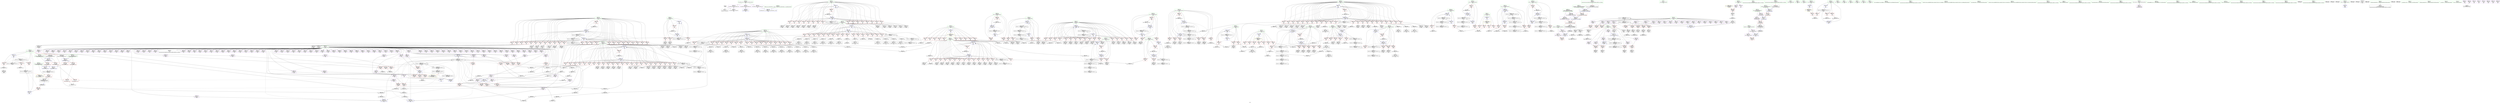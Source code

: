 digraph "SVFG" {
	label="SVFG";

	Node0x555e571a84a0 [shape=record,color=grey,label="{NodeID: 0\nNullPtr}"];
	Node0x555e571a84a0 -> Node0x555e571aa7e0[style=solid];
	Node0x555e571a84a0 -> Node0x555e5722cbb0[style=solid];
	Node0x555e57248ea0 [shape=record,color=grey,label="{NodeID: 941\n1063 = cmp(1062, 216, )\n}"];
	Node0x555e57248ea0 -> Node0x555e57211870[style=solid];
	Node0x555e57228880 [shape=record,color=red,label="{NodeID: 609\n643\<--117\n\<--xx273\nmain\n}"];
	Node0x555e57228880 -> Node0x555e5723a390[style=solid];
	Node0x555e57210540 [shape=record,color=red,label="{NodeID: 443\n748\<--89\n\<--x\nmain\n}"];
	Node0x555e57210540 -> Node0x555e5720ced0[style=solid];
	Node0x555e57213a90 [shape=record,color=purple,label="{NodeID: 277\n441\<--24\narrayidx149\<--d\nmain\n}"];
	Node0x555e5719ed90 [shape=record,color=black,label="{NodeID: 111\n356\<--355\nidxprom95\<--add94\nmain\n}"];
	Node0x555e5721dab0 [shape=record,color=grey,label="{NodeID: 886\n204 = Binary(203, 199, )\n}"];
	Node0x555e5721dab0 -> Node0x555e5722d330[style=solid];
	Node0x555e5722e370 [shape=record,color=blue,label="{NodeID: 720\n107\<--416\nzz\<--inc133\nmain\n}"];
	Node0x555e5722e370 -> Node0x555e572256f0[style=dashed];
	Node0x555e5722e370 -> Node0x555e572257c0[style=dashed];
	Node0x555e5722e370 -> Node0x555e5722e370[style=dashed];
	Node0x555e5722e370 -> Node0x555e572924e0[style=dashed];
	Node0x555e57225bd0 [shape=record,color=red,label="{NodeID: 554\n587\<--109\n\<--xx196\nmain\n}"];
	Node0x555e57225bd0 -> Node0x555e5720b8e0[style=solid];
	Node0x555e5720d890 [shape=record,color=purple,label="{NodeID: 388\n1103\<--1098\n_M_mask\<--retval\n_ZSt11setiosflagsSt13_Ios_Fmtflags\n}"];
	Node0x555e5720d890 -> Node0x555e572300b0[style=solid];
	Node0x555e57209900 [shape=record,color=black,label="{NodeID: 222\n932\<--931\nidxprom460\<--\nmain\n}"];
	Node0x555e571a7530 [shape=record,color=green,label="{NodeID: 56\n109\<--110\nxx196\<--xx196_field_insensitive\nmain\n}"];
	Node0x555e571a7530 -> Node0x555e57225890[style=solid];
	Node0x555e571a7530 -> Node0x555e57225960[style=solid];
	Node0x555e571a7530 -> Node0x555e57225a30[style=solid];
	Node0x555e571a7530 -> Node0x555e57225b00[style=solid];
	Node0x555e571a7530 -> Node0x555e57225bd0[style=solid];
	Node0x555e571a7530 -> Node0x555e5722e510[style=solid];
	Node0x555e571a7530 -> Node0x555e5722e6b0[style=solid];
	Node0x555e5723a990 [shape=record,color=grey,label="{NodeID: 831\n400 = Binary(399, 199, )\n}"];
	Node0x555e5723a990 -> Node0x555e571ab3d0[style=solid];
	Node0x555e5722b600 [shape=record,color=red,label="{NodeID: 665\n780\<--779\n\<--arrayidx364\nmain\n}"];
	Node0x555e5722b600 -> Node0x555e5723a210[style=solid];
	Node0x555e57222f20 [shape=record,color=red,label="{NodeID: 499\n951\<--95\n\<--r\nmain\n}"];
	Node0x555e57222f20 -> Node0x555e57209c40[style=solid];
	Node0x555e57216810 [shape=record,color=purple,label="{NodeID: 333\n788\<--24\narrayidx369\<--d\nmain\n}"];
	Node0x555e5720c100 [shape=record,color=black,label="{NodeID: 167\n675\<--674\nidxprom299\<--\nmain\n}"];
	Node0x555e5719d760 [shape=record,color=green,label="{NodeID: 1\n7\<--1\n__dso_handle\<--dummyObj\nGlob }"];
	Node0x555e57249020 [shape=record,color=grey,label="{NodeID: 942\n907 = cmp(905, 906, )\n}"];
	Node0x555e57228950 [shape=record,color=red,label="{NodeID: 610\n655\<--117\n\<--xx273\nmain\n}"];
	Node0x555e57228950 -> Node0x555e5723c610[style=solid];
	Node0x555e57210610 [shape=record,color=red,label="{NodeID: 444\n768\<--89\n\<--x\nmain\n}"];
	Node0x555e57210610 -> Node0x555e5720d210[style=solid];
	Node0x555e57213b60 [shape=record,color=purple,label="{NodeID: 278\n444\<--24\narrayidx151\<--d\nmain\n}"];
	Node0x555e5719ee60 [shape=record,color=black,label="{NodeID: 112\n359\<--358\ntobool97\<--\nmain\n}"];
	Node0x555e5719ee60 -> Node0x555e5721e0b0[style=solid];
	Node0x555e5721dc30 [shape=record,color=grey,label="{NodeID: 887\n1024 = Binary(1023, 199, )\n}"];
	Node0x555e5721dc30 -> Node0x555e57249620[style=solid];
	Node0x555e5722e440 [shape=record,color=blue,label="{NodeID: 721\n481\<--466\narrayidx176\<--\nmain\n}"];
	Node0x555e5722e440 -> Node0x555e5722aeb0[style=dashed];
	Node0x555e5722e440 -> Node0x555e5722af80[style=dashed];
	Node0x555e5722e440 -> Node0x555e5722b050[style=dashed];
	Node0x555e5722e440 -> Node0x555e5722e850[style=dashed];
	Node0x555e5722e440 -> Node0x555e572843e0[style=dashed];
	Node0x555e5722e440 -> Node0x555e57296700[style=dashed];
	Node0x555e57225ca0 [shape=record,color=red,label="{NodeID: 555\n535\<--111\n\<--zz198\nmain\n}"];
	Node0x555e57225ca0 -> Node0x555e5721fbb0[style=solid];
	Node0x555e5720d960 [shape=record,color=purple,label="{NodeID: 389\n1106\<--1098\ncoerce.dive\<--retval\n_ZSt11setiosflagsSt13_Ios_Fmtflags\n}"];
	Node0x555e5720d960 -> Node0x555e5722be20[style=solid];
	Node0x555e572099d0 [shape=record,color=black,label="{NodeID: 223\n943\<--942\nidxprom467\<--\nmain\n}"];
	Node0x555e571a7600 [shape=record,color=green,label="{NodeID: 57\n111\<--112\nzz198\<--zz198_field_insensitive\nmain\n}"];
	Node0x555e571a7600 -> Node0x555e57225ca0[style=solid];
	Node0x555e571a7600 -> Node0x555e57225d70[style=solid];
	Node0x555e571a7600 -> Node0x555e5722e5e0[style=solid];
	Node0x555e571a7600 -> Node0x555e5722e780[style=solid];
	Node0x555e5723ab10 [shape=record,color=grey,label="{NodeID: 832\n404 = Binary(403, 199, )\n}"];
	Node0x555e5723ab10 -> Node0x555e571ab4a0[style=solid];
	Node0x555e5722b6d0 [shape=record,color=red,label="{NodeID: 666\n824\<--823\n\<--arrayidx393\nmain\n}"];
	Node0x555e5722b6d0 -> Node0x555e57208580[style=solid];
	Node0x555e57222ff0 [shape=record,color=red,label="{NodeID: 500\n988\<--95\n\<--r\nmain\n}"];
	Node0x555e57222ff0 -> Node0x555e5723d990[style=solid];
	Node0x555e572168e0 [shape=record,color=purple,label="{NodeID: 334\n791\<--24\narrayidx371\<--d\nmain\n}"];
	Node0x555e5720c1d0 [shape=record,color=black,label="{NodeID: 168\n679\<--678\nidxprom301\<--\nmain\n}"];
	Node0x555e5719d7f0 [shape=record,color=green,label="{NodeID: 2\n9\<--1\n\<--dummyObj\nCan only get source location for instruction, argument, global var or function.}"];
	Node0x555e572491a0 [shape=record,color=grey,label="{NodeID: 943\n222 = cmp(219, 221, )\n}"];
	Node0x555e57228a20 [shape=record,color=red,label="{NodeID: 611\n665\<--117\n\<--xx273\nmain\n}"];
	Node0x555e57228a20 -> Node0x555e5720be90[style=solid];
	Node0x555e572106e0 [shape=record,color=red,label="{NodeID: 445\n807\<--89\n\<--x\nmain\n}"];
	Node0x555e572106e0 -> Node0x555e5721f430[style=solid];
	Node0x555e57213c30 [shape=record,color=purple,label="{NodeID: 279\n447\<--24\narrayidx153\<--d\nmain\n}"];
	Node0x555e5719ef30 [shape=record,color=black,label="{NodeID: 113\n373\<--372\nidxprom106\<--sub105\nmain\n}"];
	Node0x555e5721ddb0 [shape=record,color=grey,label="{NodeID: 888\n351 = Binary(350, 199, )\n}"];
	Node0x555e5721ddb0 -> Node0x555e5719ecc0[style=solid];
	Node0x555e5722e510 [shape=record,color=blue,label="{NodeID: 722\n109\<--510\nxx196\<--add197\nmain\n}"];
	Node0x555e5722e510 -> Node0x555e57225890[style=dashed];
	Node0x555e5722e510 -> Node0x555e57225960[style=dashed];
	Node0x555e5722e510 -> Node0x555e57225a30[style=dashed];
	Node0x555e5722e510 -> Node0x555e57225b00[style=dashed];
	Node0x555e5722e510 -> Node0x555e57225bd0[style=dashed];
	Node0x555e5722e510 -> Node0x555e5722e6b0[style=dashed];
	Node0x555e5722e510 -> Node0x555e572929e0[style=dashed];
	Node0x555e57225d70 [shape=record,color=red,label="{NodeID: 556\n539\<--111\n\<--zz198\nmain\n}"];
	Node0x555e57225d70 -> Node0x555e5724a820[style=solid];
	Node0x555e5720da30 [shape=record,color=purple,label="{NodeID: 390\n1116\<--1111\n_M_n\<--retval\n_ZSt12setprecisioni\n}"];
	Node0x555e5720da30 -> Node0x555e57230250[style=solid];
	Node0x555e57209aa0 [shape=record,color=black,label="{NodeID: 224\n946\<--945\nidxprom469\<--\nmain\n}"];
	Node0x555e571a76d0 [shape=record,color=green,label="{NodeID: 58\n113\<--114\nl1\<--l1_field_insensitive\nmain\n}"];
	Node0x555e571a76d0 -> Node0x555e57225e40[style=solid];
	Node0x555e571a76d0 -> Node0x555e57225f10[style=solid];
	Node0x555e571a76d0 -> Node0x555e57225fe0[style=solid];
	Node0x555e571a76d0 -> Node0x555e572260b0[style=solid];
	Node0x555e571a76d0 -> Node0x555e57226180[style=solid];
	Node0x555e571a76d0 -> Node0x555e57226250[style=solid];
	Node0x555e571a76d0 -> Node0x555e57226320[style=solid];
	Node0x555e571a76d0 -> Node0x555e572263f0[style=solid];
	Node0x555e571a76d0 -> Node0x555e572264c0[style=solid];
	Node0x555e571a76d0 -> Node0x555e57226590[style=solid];
	Node0x555e571a76d0 -> Node0x555e57226660[style=solid];
	Node0x555e571a76d0 -> Node0x555e57226730[style=solid];
	Node0x555e571a76d0 -> Node0x555e57226800[style=solid];
	Node0x555e571a76d0 -> Node0x555e572268d0[style=solid];
	Node0x555e571a76d0 -> Node0x555e572269a0[style=solid];
	Node0x555e571a76d0 -> Node0x555e57226a70[style=solid];
	Node0x555e571a76d0 -> Node0x555e57226b40[style=solid];
	Node0x555e571a76d0 -> Node0x555e57226c10[style=solid];
	Node0x555e571a76d0 -> Node0x555e57226ce0[style=solid];
	Node0x555e571a76d0 -> Node0x555e57226db0[style=solid];
	Node0x555e571a76d0 -> Node0x555e57226e80[style=solid];
	Node0x555e571a76d0 -> Node0x555e57226f50[style=solid];
	Node0x555e571a76d0 -> Node0x555e57227020[style=solid];
	Node0x555e571a76d0 -> Node0x555e572270f0[style=solid];
	Node0x555e571a76d0 -> Node0x555e572271c0[style=solid];
	Node0x555e571a76d0 -> Node0x555e57227290[style=solid];
	Node0x555e571a76d0 -> Node0x555e5722e920[style=solid];
	Node0x555e571a76d0 -> Node0x555e5722f550[style=solid];
	Node0x555e5723ac90 [shape=record,color=grey,label="{NodeID: 833\n241 = Binary(240, 199, )\n}"];
	Node0x555e5723ac90 -> Node0x555e57247520[style=solid];
	Node0x555e5722b7a0 [shape=record,color=red,label="{NodeID: 667\n851\<--850\n\<--arrayidx409\nmain\n}"];
	Node0x555e5722b7a0 -> Node0x555e57249aa0[style=solid];
	Node0x555e572230c0 [shape=record,color=red,label="{NodeID: 501\n262\<--97\n\<--i47\nmain\n}"];
	Node0x555e572230c0 -> Node0x555e5724a0a0[style=solid];
	Node0x555e572169b0 [shape=record,color=purple,label="{NodeID: 335\n794\<--24\narrayidx373\<--d\nmain\n}"];
	Node0x555e5720c2a0 [shape=record,color=black,label="{NodeID: 169\n682\<--681\nidxprom303\<--\nmain\n}"];
	Node0x555e5719d880 [shape=record,color=green,label="{NodeID: 3\n28\<--1\n_ZSt4cout\<--dummyObj\nGlob }"];
	Node0x555e57249320 [shape=record,color=grey,label="{NodeID: 944\n572 = cmp(558, 571, )\n}"];
	Node0x555e57228af0 [shape=record,color=red,label="{NodeID: 612\n716\<--117\n\<--xx273\nmain\n}"];
	Node0x555e57228af0 -> Node0x555e5720c850[style=solid];
	Node0x555e572107b0 [shape=record,color=red,label="{NodeID: 446\n852\<--89\n\<--x\nmain\n}"];
	Node0x555e572107b0 -> Node0x555e57208990[style=solid];
	Node0x555e57213d00 [shape=record,color=purple,label="{NodeID: 280\n450\<--24\narrayidx155\<--d\nmain\n}"];
	Node0x555e57213d00 -> Node0x555e5722aaa0[style=solid];
	Node0x555e5719f000 [shape=record,color=black,label="{NodeID: 114\n376\<--375\ntobool108\<--\nmain\n}"];
	Node0x555e5721df30 [shape=record,color=grey,label="{NodeID: 889\n344 = Binary(343, 199, )\n}"];
	Node0x555e5721df30 -> Node0x555e5719eb20[style=solid];
	Node0x555e5722e5e0 [shape=record,color=blue,label="{NodeID: 723\n111\<--199\nzz198\<--\nmain\n}"];
	Node0x555e5722e5e0 -> Node0x555e57225ca0[style=dashed];
	Node0x555e5722e5e0 -> Node0x555e57225d70[style=dashed];
	Node0x555e5722e5e0 -> Node0x555e5722e780[style=dashed];
	Node0x555e5722e5e0 -> Node0x555e57292ee0[style=dashed];
	Node0x555e57225e40 [shape=record,color=red,label="{NodeID: 557\n609\<--113\n\<--l1\nmain\n}"];
	Node0x555e57225e40 -> Node0x555e572476a0[style=solid];
	Node0x555e5720db00 [shape=record,color=purple,label="{NodeID: 391\n1119\<--1111\ncoerce.dive\<--retval\n_ZSt12setprecisioni\n}"];
	Node0x555e5720db00 -> Node0x555e5722bfc0[style=solid];
	Node0x555e57209b70 [shape=record,color=black,label="{NodeID: 225\n949\<--948\nidxprom471\<--\nmain\n}"];
	Node0x555e571a77a0 [shape=record,color=green,label="{NodeID: 59\n115\<--116\nr1\<--r1_field_insensitive\nmain\n}"];
	Node0x555e571a77a0 -> Node0x555e57227360[style=solid];
	Node0x555e571a77a0 -> Node0x555e57227430[style=solid];
	Node0x555e571a77a0 -> Node0x555e57227500[style=solid];
	Node0x555e571a77a0 -> Node0x555e572275d0[style=solid];
	Node0x555e571a77a0 -> Node0x555e572276a0[style=solid];
	Node0x555e571a77a0 -> Node0x555e57227770[style=solid];
	Node0x555e571a77a0 -> Node0x555e57227840[style=solid];
	Node0x555e571a77a0 -> Node0x555e57227910[style=solid];
	Node0x555e571a77a0 -> Node0x555e572279e0[style=solid];
	Node0x555e571a77a0 -> Node0x555e57227ab0[style=solid];
	Node0x555e571a77a0 -> Node0x555e57227b80[style=solid];
	Node0x555e571a77a0 -> Node0x555e57227c50[style=solid];
	Node0x555e571a77a0 -> Node0x555e57227d20[style=solid];
	Node0x555e571a77a0 -> Node0x555e57227df0[style=solid];
	Node0x555e571a77a0 -> Node0x555e57227ec0[style=solid];
	Node0x555e571a77a0 -> Node0x555e57227f90[style=solid];
	Node0x555e571a77a0 -> Node0x555e57228060[style=solid];
	Node0x555e571a77a0 -> Node0x555e57228130[style=solid];
	Node0x555e571a77a0 -> Node0x555e57228200[style=solid];
	Node0x555e571a77a0 -> Node0x555e572282d0[style=solid];
	Node0x555e571a77a0 -> Node0x555e572283a0[style=solid];
	Node0x555e571a77a0 -> Node0x555e57228470[style=solid];
	Node0x555e571a77a0 -> Node0x555e57228540[style=solid];
	Node0x555e571a77a0 -> Node0x555e57228610[style=solid];
	Node0x555e571a77a0 -> Node0x555e572286e0[style=solid];
	Node0x555e571a77a0 -> Node0x555e5722e9f0[style=solid];
	Node0x555e571a77a0 -> Node0x555e5722f480[style=solid];
	Node0x555e5723ae10 [shape=record,color=grey,label="{NodeID: 834\n784 = Binary(782, 783, )\n}"];
	Node0x555e5723ae10 -> Node0x555e5723b110[style=solid];
	Node0x555e5722b870 [shape=record,color=red,label="{NodeID: 668\n864\<--863\n\<--arrayidx417\nmain\n}"];
	Node0x555e5722b870 -> Node0x555e5721e530[style=solid];
	Node0x555e57223190 [shape=record,color=red,label="{NodeID: 502\n269\<--97\n\<--i47\nmain\n}"];
	Node0x555e57223190 -> Node0x555e571a69e0[style=solid];
	Node0x555e57216a80 [shape=record,color=purple,label="{NodeID: 336\n797\<--24\narrayidx375\<--d\nmain\n}"];
	Node0x555e57216a80 -> Node0x555e5722eed0[style=solid];
	Node0x555e5720c370 [shape=record,color=black,label="{NodeID: 170\n685\<--684\nidxprom305\<--\nmain\n}"];
	Node0x555e5719d910 [shape=record,color=green,label="{NodeID: 4\n29\<--1\n.str\<--dummyObj\nGlob }"];
	Node0x555e572494a0 [shape=record,color=grey,label="{NodeID: 945\n517 = cmp(515, 516, )\n}"];
	Node0x555e57228bc0 [shape=record,color=red,label="{NodeID: 613\n735\<--117\n\<--xx273\nmain\n}"];
	Node0x555e57228bc0 -> Node0x555e5720cb90[style=solid];
	Node0x555e57210880 [shape=record,color=red,label="{NodeID: 447\n872\<--89\n\<--x\nmain\n}"];
	Node0x555e57210880 -> Node0x555e57208cd0[style=solid];
	Node0x555e57213dd0 [shape=record,color=purple,label="{NodeID: 281\n456\<--24\narrayidx159\<--d\nmain\n}"];
	Node0x555e5719f0d0 [shape=record,color=black,label="{NodeID: 115\n380\<--379\nidxprom111\<--add110\nmain\n}"];
	Node0x555e5721e0b0 [shape=record,color=grey,label="{NodeID: 890\n360 = Binary(359, 328, )\n}"];
	Node0x555e5721e0b0 -> Node0x555e5721cf20[style=solid];
	Node0x555e5722e6b0 [shape=record,color=blue,label="{NodeID: 724\n109\<--533\nxx196\<--inc212\nmain\n}"];
	Node0x555e5722e6b0 -> Node0x555e57225890[style=dashed];
	Node0x555e5722e6b0 -> Node0x555e57225960[style=dashed];
	Node0x555e5722e6b0 -> Node0x555e57225a30[style=dashed];
	Node0x555e5722e6b0 -> Node0x555e57225b00[style=dashed];
	Node0x555e5722e6b0 -> Node0x555e57225bd0[style=dashed];
	Node0x555e5722e6b0 -> Node0x555e5722e6b0[style=dashed];
	Node0x555e5722e6b0 -> Node0x555e572929e0[style=dashed];
	Node0x555e57225f10 [shape=record,color=red,label="{NodeID: 558\n613\<--113\n\<--l1\nmain\n}"];
	Node0x555e57225f10 -> Node0x555e5722e9f0[style=solid];
	Node0x555e5720dbd0 [shape=record,color=red,label="{NodeID: 392\n169\<--8\n\<--n\nmain\n}"];
	Node0x555e5720dbd0 -> Node0x555e57248ba0[style=solid];
	Node0x555e57209c40 [shape=record,color=black,label="{NodeID: 226\n952\<--951\nidxprom473\<--\nmain\n}"];
	Node0x555e571a7870 [shape=record,color=green,label="{NodeID: 60\n117\<--118\nxx273\<--xx273_field_insensitive\nmain\n}"];
	Node0x555e571a7870 -> Node0x555e572287b0[style=solid];
	Node0x555e571a7870 -> Node0x555e57228880[style=solid];
	Node0x555e571a7870 -> Node0x555e57228950[style=solid];
	Node0x555e571a7870 -> Node0x555e57228a20[style=solid];
	Node0x555e571a7870 -> Node0x555e57228af0[style=solid];
	Node0x555e571a7870 -> Node0x555e57228bc0[style=solid];
	Node0x555e571a7870 -> Node0x555e57228c90[style=solid];
	Node0x555e571a7870 -> Node0x555e5722eac0[style=solid];
	Node0x555e571a7870 -> Node0x555e5722ec60[style=solid];
	Node0x555e5723af90 [shape=record,color=grey,label="{NodeID: 835\n659 = Binary(658, 199, )\n}"];
	Node0x555e5723af90 -> Node0x555e5722ed30[style=solid];
	Node0x555e5722b940 [shape=record,color=red,label="{NodeID: 669\n884\<--883\n\<--arrayidx430\nmain\n}"];
	Node0x555e5722b940 -> Node0x555e5723d690[style=solid];
	Node0x555e57223260 [shape=record,color=red,label="{NodeID: 503\n274\<--97\n\<--i47\nmain\n}"];
	Node0x555e57223260 -> Node0x555e571a6c50[style=solid];
	Node0x555e57216b50 [shape=record,color=purple,label="{NodeID: 337\n841\<--24\narrayidx403\<--d\nmain\n}"];
	Node0x555e5720c440 [shape=record,color=black,label="{NodeID: 171\n688\<--687\nidxprom307\<--\nmain\n}"];
	Node0x555e571a8c20 [shape=record,color=green,label="{NodeID: 5\n31\<--1\n.str.1\<--dummyObj\nGlob }"];
	Node0x555e57249620 [shape=record,color=grey,label="{NodeID: 946\n1025 = cmp(1022, 1024, )\n}"];
	Node0x555e57228c90 [shape=record,color=red,label="{NodeID: 614\n786\<--117\n\<--xx273\nmain\n}"];
	Node0x555e57228c90 -> Node0x555e572080a0[style=solid];
	Node0x555e57210950 [shape=record,color=red,label="{NodeID: 448\n922\<--89\n\<--x\nmain\n}"];
	Node0x555e57210950 -> Node0x555e57209690[style=solid];
	Node0x555e57213ea0 [shape=record,color=purple,label="{NodeID: 282\n459\<--24\narrayidx161\<--d\nmain\n}"];
	Node0x555e571ab230 [shape=record,color=black,label="{NodeID: 116\n384\<--383\nidxprom114\<--sub113\nmain\n}"];
	Node0x555e5721e230 [shape=record,color=grey,label="{NodeID: 891\n868 = Binary(866, 867, )\n}"];
	Node0x555e5721e230 -> Node0x555e5721e3b0[style=solid];
	Node0x555e5722e780 [shape=record,color=blue,label="{NodeID: 725\n111\<--536\nzz198\<--inc213\nmain\n}"];
	Node0x555e5722e780 -> Node0x555e57225ca0[style=dashed];
	Node0x555e5722e780 -> Node0x555e57225d70[style=dashed];
	Node0x555e5722e780 -> Node0x555e5722e780[style=dashed];
	Node0x555e5722e780 -> Node0x555e57292ee0[style=dashed];
	Node0x555e57225fe0 [shape=record,color=red,label="{NodeID: 559\n620\<--113\n\<--l1\nmain\n}"];
	Node0x555e57225fe0 -> Node0x555e57220c30[style=solid];
	Node0x555e5720dca0 [shape=record,color=red,label="{NodeID: 393\n220\<--8\n\<--n\nmain\n}"];
	Node0x555e5720dca0 -> Node0x555e5721d7b0[style=solid];
	Node0x555e57209d10 [shape=record,color=black,label="{NodeID: 227\n961\<--960\nidxprom478\<--\nmain\n}"];
	Node0x555e571a7940 [shape=record,color=green,label="{NodeID: 61\n119\<--120\nzz275\<--zz275_field_insensitive\nmain\n}"];
	Node0x555e571a7940 -> Node0x555e57228d60[style=solid];
	Node0x555e571a7940 -> Node0x555e57228e30[style=solid];
	Node0x555e571a7940 -> Node0x555e57228f00[style=solid];
	Node0x555e571a7940 -> Node0x555e5722eb90[style=solid];
	Node0x555e571a7940 -> Node0x555e5722ed30[style=solid];
	Node0x555e5723b110 [shape=record,color=grey,label="{NodeID: 836\n785 = Binary(784, 199, )\n}"];
	Node0x555e5723b110 -> Node0x555e5722eed0[style=solid];
	Node0x555e5722ba10 [shape=record,color=red,label="{NodeID: 670\n921\<--920\n\<--arrayidx453\nmain\n}"];
	Node0x555e5722ba10 -> Node0x555e57248d20[style=solid];
	Node0x555e57223330 [shape=record,color=red,label="{NodeID: 504\n280\<--97\n\<--i47\nmain\n}"];
	Node0x555e57223330 -> Node0x555e5721eb30[style=solid];
	Node0x555e57216c20 [shape=record,color=purple,label="{NodeID: 338\n844\<--24\narrayidx405\<--d\nmain\n}"];
	Node0x555e5720c510 [shape=record,color=black,label="{NodeID: 172\n699\<--698\nidxprom314\<--\nmain\n}"];
	Node0x555e5729e900 [shape=record,color=black,label="{NodeID: 1113\nMR_12V_3 = PHI(MR_12V_4, MR_12V_2, )\npts\{82 \}\n}"];
	Node0x555e5729e900 -> Node0x555e5720edb0[style=dashed];
	Node0x555e5729e900 -> Node0x555e5720ee80[style=dashed];
	Node0x555e5729e900 -> Node0x555e5720ef50[style=dashed];
	Node0x555e5729e900 -> Node0x555e5722ff10[style=dashed];
	Node0x555e571a8cb0 [shape=record,color=green,label="{NodeID: 6\n33\<--1\n.str.2\<--dummyObj\nGlob }"];
	Node0x555e572497a0 [shape=record,color=grey,label="{NodeID: 947\n1145 = cmp(1142, 1144, )\n}"];
	Node0x555e57228d60 [shape=record,color=red,label="{NodeID: 615\n658\<--119\n\<--zz275\nmain\n}"];
	Node0x555e57228d60 -> Node0x555e5723af90[style=solid];
	Node0x555e57210a20 [shape=record,color=red,label="{NodeID: 449\n942\<--89\n\<--x\nmain\n}"];
	Node0x555e57210a20 -> Node0x555e572099d0[style=solid];
	Node0x555e57213f70 [shape=record,color=purple,label="{NodeID: 283\n462\<--24\narrayidx163\<--d\nmain\n}"];
	Node0x555e571ab300 [shape=record,color=black,label="{NodeID: 117\n387\<--386\ntobool116\<--\nmain\n}"];
	Node0x555e5721e3b0 [shape=record,color=grey,label="{NodeID: 892\n869 = Binary(868, 199, )\n}"];
	Node0x555e5721e3b0 -> Node0x555e57249aa0[style=solid];
	Node0x555e5722e850 [shape=record,color=blue,label="{NodeID: 726\n601\<--586\narrayidx256\<--\nmain\n}"];
	Node0x555e5722e850 -> Node0x555e572843e0[style=dashed];
	Node0x555e5722e850 -> Node0x555e57296700[style=dashed];
	Node0x555e572260b0 [shape=record,color=red,label="{NodeID: 560\n629\<--113\n\<--l1\nmain\n}"];
	Node0x555e572260b0 -> Node0x555e572473a0[style=solid];
	Node0x555e5720dd70 [shape=record,color=red,label="{NodeID: 394\n396\<--8\n\<--n\nmain\n}"];
	Node0x555e5720dd70 -> Node0x555e572207b0[style=solid];
	Node0x555e57209de0 [shape=record,color=black,label="{NodeID: 228\n964\<--963\nidxprom480\<--\nmain\n}"];
	Node0x555e571a7a10 [shape=record,color=green,label="{NodeID: 62\n121\<--122\nxx382\<--xx382_field_insensitive\nmain\n}"];
	Node0x555e571a7a10 -> Node0x555e57228fd0[style=solid];
	Node0x555e571a7a10 -> Node0x555e572290a0[style=solid];
	Node0x555e571a7a10 -> Node0x555e57229170[style=solid];
	Node0x555e571a7a10 -> Node0x555e57229240[style=solid];
	Node0x555e571a7a10 -> Node0x555e57229310[style=solid];
	Node0x555e571a7a10 -> Node0x555e572293e0[style=solid];
	Node0x555e571a7a10 -> Node0x555e572294b0[style=solid];
	Node0x555e571a7a10 -> Node0x555e5722efa0[style=solid];
	Node0x555e571a7a10 -> Node0x555e5722f140[style=solid];
	Node0x555e5723b290 [shape=record,color=grey,label="{NodeID: 837\n692 = Binary(690, 691, )\n}"];
	Node0x555e5723b290 -> Node0x555e5723b710[style=solid];
	Node0x555e5722bae0 [shape=record,color=red,label="{NodeID: 671\n934\<--933\n\<--arrayidx461\nmain\n}"];
	Node0x555e5722bae0 -> Node0x555e5723df90[style=solid];
	Node0x555e57223400 [shape=record,color=red,label="{NodeID: 505\n287\<--99\n\<--i61\nmain\n}"];
	Node0x555e57223400 -> Node0x555e5724a520[style=solid];
	Node0x555e57216cf0 [shape=record,color=purple,label="{NodeID: 339\n847\<--24\narrayidx407\<--d\nmain\n}"];
	Node0x555e5720c5e0 [shape=record,color=black,label="{NodeID: 173\n702\<--701\nidxprom316\<--\nmain\n}"];
	Node0x555e5729ee00 [shape=record,color=black,label="{NodeID: 1114\nMR_14V_2 = PHI(MR_14V_4, MR_14V_1, )\npts\{84 \}\n}"];
	Node0x555e5729ee00 -> Node0x555e5722cff0[style=dashed];
	Node0x555e571a8d40 [shape=record,color=green,label="{NodeID: 7\n35\<--1\n.str.3\<--dummyObj\nGlob }"];
	Node0x555e57249920 [shape=record,color=grey,label="{NodeID: 948\n1017 = cmp(1015, 1016, )\n}"];
	Node0x555e57228e30 [shape=record,color=red,label="{NodeID: 616\n662\<--119\n\<--zz275\nmain\n}"];
	Node0x555e57228e30 -> Node0x555e57247ca0[style=solid];
	Node0x555e57210af0 [shape=record,color=red,label="{NodeID: 450\n1003\<--89\n\<--x\nmain\n}"];
	Node0x555e57210af0 -> Node0x555e5723ca90[style=solid];
	Node0x555e57214040 [shape=record,color=purple,label="{NodeID: 284\n465\<--24\narrayidx165\<--d\nmain\n}"];
	Node0x555e57214040 -> Node0x555e5722ab70[style=solid];
	Node0x555e571ab3d0 [shape=record,color=black,label="{NodeID: 118\n401\<--400\nidxprom124\<--add123\nmain\n}"];
	Node0x555e5721e530 [shape=record,color=grey,label="{NodeID: 893\n866 = Binary(864, 865, )\n}"];
	Node0x555e5721e530 -> Node0x555e5721e230[style=solid];
	Node0x555e5722e920 [shape=record,color=blue,label="{NodeID: 727\n113\<--606\nl1\<--\nmain\n}"];
	Node0x555e5722e920 -> Node0x555e57225e40[style=dashed];
	Node0x555e5722e920 -> Node0x555e57225f10[style=dashed];
	Node0x555e5722e920 -> Node0x555e57225fe0[style=dashed];
	Node0x555e5722e920 -> Node0x555e572260b0[style=dashed];
	Node0x555e5722e920 -> Node0x555e57226180[style=dashed];
	Node0x555e5722e920 -> Node0x555e57226250[style=dashed];
	Node0x555e5722e920 -> Node0x555e57226320[style=dashed];
	Node0x555e5722e920 -> Node0x555e572263f0[style=dashed];
	Node0x555e5722e920 -> Node0x555e572264c0[style=dashed];
	Node0x555e5722e920 -> Node0x555e57226590[style=dashed];
	Node0x555e5722e920 -> Node0x555e57226660[style=dashed];
	Node0x555e5722e920 -> Node0x555e57226730[style=dashed];
	Node0x555e5722e920 -> Node0x555e57226800[style=dashed];
	Node0x555e5722e920 -> Node0x555e572268d0[style=dashed];
	Node0x555e5722e920 -> Node0x555e572269a0[style=dashed];
	Node0x555e5722e920 -> Node0x555e57226a70[style=dashed];
	Node0x555e5722e920 -> Node0x555e57226b40[style=dashed];
	Node0x555e5722e920 -> Node0x555e57226c10[style=dashed];
	Node0x555e5722e920 -> Node0x555e57226ce0[style=dashed];
	Node0x555e5722e920 -> Node0x555e57226db0[style=dashed];
	Node0x555e5722e920 -> Node0x555e57226e80[style=dashed];
	Node0x555e5722e920 -> Node0x555e57226f50[style=dashed];
	Node0x555e5722e920 -> Node0x555e57227020[style=dashed];
	Node0x555e5722e920 -> Node0x555e572270f0[style=dashed];
	Node0x555e5722e920 -> Node0x555e572271c0[style=dashed];
	Node0x555e5722e920 -> Node0x555e57227290[style=dashed];
	Node0x555e5722e920 -> Node0x555e5722f550[style=dashed];
	Node0x555e5722e920 -> Node0x555e57274bd0[style=dashed];
	Node0x555e57226180 [shape=record,color=red,label="{NodeID: 561\n647\<--113\n\<--l1\nmain\n}"];
	Node0x555e57226180 -> Node0x555e5720bcf0[style=solid];
	Node0x555e5720de40 [shape=record,color=red,label="{NodeID: 395\n516\<--8\n\<--n\nmain\n}"];
	Node0x555e5720de40 -> Node0x555e572494a0[style=solid];
	Node0x555e57209eb0 [shape=record,color=black,label="{NodeID: 229\n967\<--966\nidxprom482\<--\nmain\n}"];
	Node0x555e571a7ae0 [shape=record,color=green,label="{NodeID: 63\n123\<--124\nzz384\<--zz384_field_insensitive\nmain\n}"];
	Node0x555e571a7ae0 -> Node0x555e57229580[style=solid];
	Node0x555e571a7ae0 -> Node0x555e57229650[style=solid];
	Node0x555e571a7ae0 -> Node0x555e57229720[style=solid];
	Node0x555e571a7ae0 -> Node0x555e5722f070[style=solid];
	Node0x555e571a7ae0 -> Node0x555e5722f210[style=solid];
	Node0x555e5723b410 [shape=record,color=grey,label="{NodeID: 838\n1086 = Binary(1085, 199, )\n}"];
	Node0x555e5723b410 -> Node0x555e5722ff10[style=solid];
	Node0x555e5722bbb0 [shape=record,color=red,label="{NodeID: 672\n954\<--953\n\<--arrayidx474\nmain\n}"];
	Node0x555e5722bbb0 -> Node0x555e5723c490[style=solid];
	Node0x555e572234d0 [shape=record,color=red,label="{NodeID: 506\n291\<--99\n\<--i61\nmain\n}"];
	Node0x555e572234d0 -> Node0x555e571a6d20[style=solid];
	Node0x555e57216dc0 [shape=record,color=purple,label="{NodeID: 340\n850\<--24\narrayidx409\<--d\nmain\n}"];
	Node0x555e57216dc0 -> Node0x555e5722b7a0[style=solid];
	Node0x555e5720c6b0 [shape=record,color=black,label="{NodeID: 174\n705\<--704\nidxprom318\<--\nmain\n}"];
	Node0x555e5729f300 [shape=record,color=black,label="{NodeID: 1115\nMR_16V_2 = PHI(MR_16V_3, MR_16V_1, )\npts\{86 \}\n}"];
	Node0x555e5729f300 -> Node0x555e5722d0c0[style=dashed];
	Node0x555e5729f300 -> Node0x555e5729f300[style=dashed];
	Node0x555e571a8dd0 [shape=record,color=green,label="{NodeID: 8\n37\<--1\n.str.4\<--dummyObj\nGlob }"];
	Node0x555e57249aa0 [shape=record,color=grey,label="{NodeID: 949\n870 = cmp(851, 869, )\n}"];
	Node0x555e57228f00 [shape=record,color=red,label="{NodeID: 617\n731\<--119\n\<--zz275\nmain\n}"];
	Node0x555e57228f00 -> Node0x555e57247e20[style=solid];
	Node0x555e57210bc0 [shape=record,color=red,label="{NodeID: 451\n226\<--91\n\<--y\nmain\n}"];
	Node0x555e57210bc0 -> Node0x555e57220f30[style=solid];
	Node0x555e57214110 [shape=record,color=purple,label="{NodeID: 285\n469\<--24\narrayidx167\<--d\nmain\n}"];
	Node0x555e571ab4a0 [shape=record,color=black,label="{NodeID: 119\n405\<--404\nidxprom127\<--sub126\nmain\n}"];
	Node0x555e5721e6b0 [shape=record,color=grey,label="{NodeID: 894\n355 = Binary(354, 199, )\n}"];
	Node0x555e5721e6b0 -> Node0x555e5719ed90[style=solid];
	Node0x555e5722e9f0 [shape=record,color=blue,label="{NodeID: 728\n115\<--613\nr1\<--\nmain\n}"];
	Node0x555e5722e9f0 -> Node0x555e57227360[style=dashed];
	Node0x555e5722e9f0 -> Node0x555e57227430[style=dashed];
	Node0x555e5722e9f0 -> Node0x555e57227500[style=dashed];
	Node0x555e5722e9f0 -> Node0x555e572275d0[style=dashed];
	Node0x555e5722e9f0 -> Node0x555e572276a0[style=dashed];
	Node0x555e5722e9f0 -> Node0x555e57227770[style=dashed];
	Node0x555e5722e9f0 -> Node0x555e57227840[style=dashed];
	Node0x555e5722e9f0 -> Node0x555e57227910[style=dashed];
	Node0x555e5722e9f0 -> Node0x555e572279e0[style=dashed];
	Node0x555e5722e9f0 -> Node0x555e57227ab0[style=dashed];
	Node0x555e5722e9f0 -> Node0x555e57227b80[style=dashed];
	Node0x555e5722e9f0 -> Node0x555e57227c50[style=dashed];
	Node0x555e5722e9f0 -> Node0x555e57227d20[style=dashed];
	Node0x555e5722e9f0 -> Node0x555e57227df0[style=dashed];
	Node0x555e5722e9f0 -> Node0x555e57227ec0[style=dashed];
	Node0x555e5722e9f0 -> Node0x555e57227f90[style=dashed];
	Node0x555e5722e9f0 -> Node0x555e57228060[style=dashed];
	Node0x555e5722e9f0 -> Node0x555e57228130[style=dashed];
	Node0x555e5722e9f0 -> Node0x555e57228200[style=dashed];
	Node0x555e5722e9f0 -> Node0x555e572282d0[style=dashed];
	Node0x555e5722e9f0 -> Node0x555e572283a0[style=dashed];
	Node0x555e5722e9f0 -> Node0x555e57228470[style=dashed];
	Node0x555e5722e9f0 -> Node0x555e57228540[style=dashed];
	Node0x555e5722e9f0 -> Node0x555e57228610[style=dashed];
	Node0x555e5722e9f0 -> Node0x555e572286e0[style=dashed];
	Node0x555e5722e9f0 -> Node0x555e5722e9f0[style=dashed];
	Node0x555e5722e9f0 -> Node0x555e5722f480[style=dashed];
	Node0x555e5722e9f0 -> Node0x555e572750d0[style=dashed];
	Node0x555e57226250 [shape=record,color=red,label="{NodeID: 562\n668\<--113\n\<--l1\nmain\n}"];
	Node0x555e57226250 -> Node0x555e5720bf60[style=solid];
	Node0x555e5720df10 [shape=record,color=red,label="{NodeID: 396\n640\<--8\n\<--n\nmain\n}"];
	Node0x555e5720df10 -> Node0x555e57220db0[style=solid];
	Node0x555e57209f80 [shape=record,color=black,label="{NodeID: 230\n970\<--969\nidxprom484\<--\nmain\n}"];
	Node0x555e571a7bb0 [shape=record,color=green,label="{NodeID: 64\n125\<--126\ny508\<--y508_field_insensitive\nmain\n}"];
	Node0x555e571a7bb0 -> Node0x555e572297f0[style=solid];
	Node0x555e571a7bb0 -> Node0x555e572298c0[style=solid];
	Node0x555e571a7bb0 -> Node0x555e57229990[style=solid];
	Node0x555e571a7bb0 -> Node0x555e5722f960[style=solid];
	Node0x555e571a7bb0 -> Node0x555e5722fe40[style=solid];
	Node0x555e5723b590 [shape=record,color=grey,label="{NodeID: 839\n695 = Binary(694, 199, )\n}"];
	Node0x555e5723b590 -> Node0x555e57248120[style=solid];
	Node0x555e5722bc80 [shape=record,color=red,label="{NodeID: 673\n1043\<--1040\n\<--call530\nmain\n}"];
	Node0x555e5722bc80 -> Node0x555e5722fbd0[style=solid];
	Node0x555e572235a0 [shape=record,color=red,label="{NodeID: 507\n297\<--99\n\<--i61\nmain\n}"];
	Node0x555e572235a0 -> Node0x555e5723dc90[style=solid];
	Node0x555e57216e90 [shape=record,color=purple,label="{NodeID: 341\n854\<--24\narrayidx411\<--d\nmain\n}"];
	Node0x555e5720c780 [shape=record,color=black,label="{NodeID: 175\n708\<--707\nidxprom320\<--\nmain\n}"];
	Node0x555e5729f800 [shape=record,color=black,label="{NodeID: 1116\nMR_18V_2 = PHI(MR_18V_4, MR_18V_1, )\npts\{88 \}\n}"];
	Node0x555e5729f800 -> Node0x555e5722d4d0[style=dashed];
	Node0x555e571a8e60 [shape=record,color=green,label="{NodeID: 9\n39\<--1\n.str.5\<--dummyObj\nGlob }"];
	Node0x555e57249c20 [shape=record,color=grey,label="{NodeID: 950\n1011 = cmp(1009, 1010, )\n}"];
	Node0x555e57228fd0 [shape=record,color=red,label="{NodeID: 618\n812\<--121\n\<--xx382\nmain\n}"];
	Node0x555e57228fd0 -> Node0x555e572201b0[style=solid];
	Node0x555e57210c90 [shape=record,color=red,label="{NodeID: 452\n247\<--91\n\<--y\nmain\n}"];
	Node0x555e57210c90 -> Node0x555e571ab090[style=solid];
	Node0x555e572141e0 [shape=record,color=purple,label="{NodeID: 286\n473\<--24\narrayidx170\<--d\nmain\n}"];
	Node0x555e571ab570 [shape=record,color=black,label="{NodeID: 120\n408\<--407\ntobool129\<--\nmain\n}"];
	Node0x555e571ab570 -> Node0x555e57239370[style=solid];
	Node0x555e5721e830 [shape=record,color=grey,label="{NodeID: 895\n333 = Binary(332, 334, )\n}"];
	Node0x555e5721e830 -> Node0x555e5722df60[style=solid];
	Node0x555e5722eac0 [shape=record,color=blue,label="{NodeID: 729\n117\<--634\nxx273\<--add274\nmain\n}"];
	Node0x555e5722eac0 -> Node0x555e572287b0[style=dashed];
	Node0x555e5722eac0 -> Node0x555e57228880[style=dashed];
	Node0x555e5722eac0 -> Node0x555e57228950[style=dashed];
	Node0x555e5722eac0 -> Node0x555e57228a20[style=dashed];
	Node0x555e5722eac0 -> Node0x555e57228af0[style=dashed];
	Node0x555e5722eac0 -> Node0x555e57228bc0[style=dashed];
	Node0x555e5722eac0 -> Node0x555e57228c90[style=dashed];
	Node0x555e5722eac0 -> Node0x555e5722ec60[style=dashed];
	Node0x555e5722eac0 -> Node0x555e572875e0[style=dashed];
	Node0x555e57226320 [shape=record,color=red,label="{NodeID: 563\n671\<--113\n\<--l1\nmain\n}"];
	Node0x555e57226320 -> Node0x555e5720c030[style=solid];
	Node0x555e5720dfe0 [shape=record,color=red,label="{NodeID: 397\n814\<--8\n\<--n\nmain\n}"];
	Node0x555e5720dfe0 -> Node0x555e5724a6a0[style=solid];
	Node0x555e57211570 [shape=record,color=black,label="{NodeID: 231\n1029\<--1028\nidxprom522\<--sub521\nmain\n}"];
	Node0x555e571a7c80 [shape=record,color=green,label="{NodeID: 65\n127\<--128\nl512\<--l512_field_insensitive\nmain\n}"];
	Node0x555e571a7c80 -> Node0x555e57229a60[style=solid];
	Node0x555e571a7c80 -> Node0x555e57229b30[style=solid];
	Node0x555e571a7c80 -> Node0x555e57229c00[style=solid];
	Node0x555e571a7c80 -> Node0x555e57229cd0[style=solid];
	Node0x555e571a7c80 -> Node0x555e5722fa30[style=solid];
	Node0x555e571a7c80 -> Node0x555e5722fd70[style=solid];
	Node0x555e5723b710 [shape=record,color=grey,label="{NodeID: 840\n694 = Binary(692, 693, )\n}"];
	Node0x555e5723b710 -> Node0x555e5723b590[style=solid];
	Node0x555e5722bd50 [shape=record,color=red,label="{NodeID: 674\n1104\<--1100\n\<--__mask.addr\n_ZSt11setiosflagsSt13_Ios_Fmtflags\n}"];
	Node0x555e5722bd50 -> Node0x555e572300b0[style=solid];
	Node0x555e57223670 [shape=record,color=red,label="{NodeID: 508\n306\<--101\n\<--ll\nmain\n}"];
	Node0x555e57223670 -> Node0x555e5723d090[style=solid];
	Node0x555e57216f60 [shape=record,color=purple,label="{NodeID: 342\n857\<--24\narrayidx413\<--d\nmain\n}"];
	Node0x555e5720c850 [shape=record,color=black,label="{NodeID: 176\n717\<--716\nidxprom325\<--\nmain\n}"];
	Node0x555e5729fd00 [shape=record,color=black,label="{NodeID: 1117\nMR_20V_2 = PHI(MR_20V_4, MR_20V_1, )\npts\{90 \}\n}"];
	Node0x555e5729fd00 -> Node0x555e5722d5a0[style=dashed];
	Node0x555e571a8ef0 [shape=record,color=green,label="{NodeID: 10\n41\<--1\n.str.6\<--dummyObj\nGlob }"];
	Node0x555e57249da0 [shape=record,color=grey,label="{NodeID: 951\n837 = cmp(836, 199, )\n}"];
	Node0x555e572290a0 [shape=record,color=red,label="{NodeID: 619\n817\<--121\n\<--xx382\nmain\n}"];
	Node0x555e572290a0 -> Node0x555e5721fd30[style=solid];
	Node0x555e57210d60 [shape=record,color=red,label="{NodeID: 453\n301\<--91\n\<--y\nmain\n}"];
	Node0x555e57210d60 -> Node0x555e5722ddc0[style=solid];
	Node0x555e572142b0 [shape=record,color=purple,label="{NodeID: 287\n477\<--24\narrayidx173\<--d\nmain\n}"];
	Node0x555e571ab640 [shape=record,color=black,label="{NodeID: 121\n424\<--423\nidxprom137\<--\nmain\n}"];
	Node0x555e5721e9b0 [shape=record,color=grey,label="{NodeID: 896\n833 = Binary(832, 199, )\n}"];
	Node0x555e5721e9b0 -> Node0x555e5722f210[style=solid];
	Node0x555e5722eb90 [shape=record,color=blue,label="{NodeID: 730\n119\<--199\nzz275\<--\nmain\n}"];
	Node0x555e5722eb90 -> Node0x555e57228d60[style=dashed];
	Node0x555e5722eb90 -> Node0x555e57228e30[style=dashed];
	Node0x555e5722eb90 -> Node0x555e57228f00[style=dashed];
	Node0x555e5722eb90 -> Node0x555e5722ed30[style=dashed];
	Node0x555e5722eb90 -> Node0x555e57287ae0[style=dashed];
	Node0x555e572263f0 [shape=record,color=red,label="{NodeID: 564\n693\<--113\n\<--l1\nmain\n}"];
	Node0x555e572263f0 -> Node0x555e5723b710[style=solid];
	Node0x555e5720e0b0 [shape=record,color=red,label="{NodeID: 398\n1027\<--8\n\<--n\nmain\n}"];
	Node0x555e5720e0b0 -> Node0x555e5723c310[style=solid];
	Node0x555e57211600 [shape=record,color=black,label="{NodeID: 232\n1032\<--1031\nidxprom524\<--\nmain\n}"];
	Node0x555e571a7d50 [shape=record,color=green,label="{NodeID: 66\n129\<--130\nr516\<--r516_field_insensitive\nmain\n}"];
	Node0x555e571a7d50 -> Node0x555e57229da0[style=solid];
	Node0x555e571a7d50 -> Node0x555e57229e70[style=solid];
	Node0x555e571a7d50 -> Node0x555e57229f40[style=solid];
	Node0x555e571a7d50 -> Node0x555e5722fb00[style=solid];
	Node0x555e571a7d50 -> Node0x555e5722fca0[style=solid];
	Node0x555e5723b890 [shape=record,color=grey,label="{NodeID: 841\n372 = Binary(371, 199, )\n}"];
	Node0x555e5723b890 -> Node0x555e5719ef30[style=solid];
	Node0x555e5722be20 [shape=record,color=red,label="{NodeID: 675\n1107\<--1106\n\<--coerce.dive\n_ZSt11setiosflagsSt13_Ios_Fmtflags\n}"];
	Node0x555e5722be20 -> Node0x555e57211940[style=solid];
	Node0x555e57223740 [shape=record,color=red,label="{NodeID: 509\n310\<--101\n\<--ll\nmain\n}"];
	Node0x555e57223740 -> Node0x555e5723cc10[style=solid];
	Node0x555e57217030 [shape=record,color=purple,label="{NodeID: 343\n860\<--24\narrayidx415\<--d\nmain\n}"];
	Node0x555e5720c920 [shape=record,color=black,label="{NodeID: 177\n720\<--719\nidxprom327\<--\nmain\n}"];
	Node0x555e572a0200 [shape=record,color=black,label="{NodeID: 1118\nMR_22V_2 = PHI(MR_22V_3, MR_22V_1, )\npts\{92 \}\n}"];
	Node0x555e572a0200 -> Node0x555e5722d670[style=dashed];
	Node0x555e572a0200 -> Node0x555e572a0200[style=dashed];
	Node0x555e571a8fb0 [shape=record,color=green,label="{NodeID: 11\n43\<--1\n.str.7\<--dummyObj\nGlob }"];
	Node0x555e57249f20 [shape=record,color=grey,label="{NodeID: 952\n452 = cmp(438, 451, )\n}"];
	Node0x555e57229170 [shape=record,color=red,label="{NodeID: 620\n829\<--121\n\<--xx382\nmain\n}"];
	Node0x555e57229170 -> Node0x555e5721ecb0[style=solid];
	Node0x555e57210e30 [shape=record,color=red,label="{NodeID: 454\n303\<--91\n\<--y\nmain\n}"];
	Node0x555e57210e30 -> Node0x555e5722de90[style=solid];
	Node0x555e57214380 [shape=record,color=purple,label="{NodeID: 288\n481\<--24\narrayidx176\<--d\nmain\n}"];
	Node0x555e57214380 -> Node0x555e5722e440[style=solid];
	Node0x555e571ab710 [shape=record,color=black,label="{NodeID: 122\n428\<--427\nidxprom140\<--sub139\nmain\n}"];
	Node0x555e5721eb30 [shape=record,color=grey,label="{NodeID: 897\n281 = Binary(280, 199, )\n}"];
	Node0x555e5721eb30 -> Node0x555e5722da80[style=solid];
	Node0x555e5722ec60 [shape=record,color=blue,label="{NodeID: 731\n117\<--656\nxx273\<--inc288\nmain\n}"];
	Node0x555e5722ec60 -> Node0x555e572287b0[style=dashed];
	Node0x555e5722ec60 -> Node0x555e57228880[style=dashed];
	Node0x555e5722ec60 -> Node0x555e57228950[style=dashed];
	Node0x555e5722ec60 -> Node0x555e57228a20[style=dashed];
	Node0x555e5722ec60 -> Node0x555e57228af0[style=dashed];
	Node0x555e5722ec60 -> Node0x555e57228bc0[style=dashed];
	Node0x555e5722ec60 -> Node0x555e57228c90[style=dashed];
	Node0x555e5722ec60 -> Node0x555e5722ec60[style=dashed];
	Node0x555e5722ec60 -> Node0x555e572875e0[style=dashed];
	Node0x555e572264c0 [shape=record,color=red,label="{NodeID: 565\n713\<--113\n\<--l1\nmain\n}"];
	Node0x555e572264c0 -> Node0x555e5723ed10[style=solid];
	Node0x555e5720e180 [shape=record,color=red,label="{NodeID: 399\n178\<--11\n\<--m\nmain\n}"];
	Node0x555e5720e180 -> Node0x555e572488a0[style=solid];
	Node0x555e572116d0 [shape=record,color=black,label="{NodeID: 233\n1035\<--1034\nidxprom526\<--\nmain\n}"];
	Node0x555e571a7e20 [shape=record,color=green,label="{NodeID: 67\n134\<--135\n_ZSt11setiosflagsSt13_Ios_Fmtflags\<--_ZSt11setiosflagsSt13_Ios_Fmtflags_field_insensitive\n}"];
	Node0x555e5723ba10 [shape=record,color=grey,label="{NodeID: 842\n318 = Binary(317, 199, )\n}"];
	Node0x555e5723ba10 -> Node0x555e571a6f90[style=solid];
	Node0x555e5722bef0 [shape=record,color=red,label="{NodeID: 676\n1117\<--1113\n\<--__n.addr\n_ZSt12setprecisioni\n}"];
	Node0x555e5722bef0 -> Node0x555e57230250[style=solid];
	Node0x555e57223810 [shape=record,color=red,label="{NodeID: 510\n321\<--101\n\<--ll\nmain\n}"];
	Node0x555e57223810 -> Node0x555e5723bb90[style=solid];
	Node0x555e57217100 [shape=record,color=purple,label="{NodeID: 344\n863\<--24\narrayidx417\<--d\nmain\n}"];
	Node0x555e57217100 -> Node0x555e5722b870[style=solid];
	Node0x555e5720c9f0 [shape=record,color=black,label="{NodeID: 178\n723\<--722\nidxprom329\<--\nmain\n}"];
	Node0x555e572a0700 [shape=record,color=black,label="{NodeID: 1119\nMR_24V_2 = PHI(MR_24V_3, MR_24V_1, )\npts\{94 \}\n}"];
	Node0x555e572a0700 -> Node0x555e5726fbd0[style=dashed];
	Node0x555e572a0700 -> Node0x555e572a0700[style=dashed];
	Node0x555e571a9070 [shape=record,color=green,label="{NodeID: 12\n46\<--1\n\<--dummyObj\nCan only get source location for instruction, argument, global var or function.}"];
	Node0x555e5724a0a0 [shape=record,color=grey,label="{NodeID: 953\n264 = cmp(262, 263, )\n}"];
	Node0x555e57229240 [shape=record,color=red,label="{NodeID: 621\n839\<--121\n\<--xx382\nmain\n}"];
	Node0x555e57229240 -> Node0x555e57208650[style=solid];
	Node0x555e57210f00 [shape=record,color=red,label="{NodeID: 455\n442\<--91\n\<--y\nmain\n}"];
	Node0x555e57210f00 -> Node0x555e571aba50[style=solid];
	Node0x555e57214450 [shape=record,color=purple,label="{NodeID: 289\n545\<--24\narrayidx218\<--d\nmain\n}"];
	Node0x555e571ab7e0 [shape=record,color=black,label="{NodeID: 123\n432\<--431\nidxprom143\<--sub142\nmain\n}"];
	Node0x555e5721ecb0 [shape=record,color=grey,label="{NodeID: 898\n830 = Binary(829, 199, )\n}"];
	Node0x555e5721ecb0 -> Node0x555e5722f140[style=solid];
	Node0x555e5722ed30 [shape=record,color=blue,label="{NodeID: 732\n119\<--659\nzz275\<--inc289\nmain\n}"];
	Node0x555e5722ed30 -> Node0x555e57228d60[style=dashed];
	Node0x555e5722ed30 -> Node0x555e57228e30[style=dashed];
	Node0x555e5722ed30 -> Node0x555e57228f00[style=dashed];
	Node0x555e5722ed30 -> Node0x555e5722ed30[style=dashed];
	Node0x555e5722ed30 -> Node0x555e57287ae0[style=dashed];
	Node0x555e57226590 [shape=record,color=red,label="{NodeID: 566\n719\<--113\n\<--l1\nmain\n}"];
	Node0x555e57226590 -> Node0x555e5720c920[style=solid];
	Node0x555e5720e250 [shape=record,color=red,label="{NodeID: 400\n227\<--11\n\<--m\nmain\n}"];
	Node0x555e5720e250 -> Node0x555e57220f30[style=solid];
	Node0x555e572117a0 [shape=record,color=black,label="{NodeID: 234\n1038\<--1037\nidxprom528\<--\nmain\n}"];
	Node0x555e571a7f20 [shape=record,color=green,label="{NodeID: 68\n141\<--142\n_ZStlsIcSt11char_traitsIcEERSt13basic_ostreamIT_T0_ES6_St12_Setiosflags\<--_ZStlsIcSt11char_traitsIcEERSt13basic_ostreamIT_T0_ES6_St12_Setiosflags_field_insensitive\n}"];
	Node0x555e5723bb90 [shape=record,color=grey,label="{NodeID: 843\n322 = Binary(321, 199, )\n}"];
	Node0x555e5723bb90 -> Node0x555e5719e980[style=solid];
	Node0x555e5722bfc0 [shape=record,color=red,label="{NodeID: 677\n1120\<--1119\n\<--coerce.dive\n_ZSt12setprecisioni\n}"];
	Node0x555e5722bfc0 -> Node0x555e57211a10[style=solid];
	Node0x555e572238e0 [shape=record,color=red,label="{NodeID: 511\n332\<--101\n\<--ll\nmain\n}"];
	Node0x555e572238e0 -> Node0x555e5721e830[style=solid];
	Node0x555e572171d0 [shape=record,color=purple,label="{NodeID: 345\n874\<--24\narrayidx424\<--d\nmain\n}"];
	Node0x555e5720cac0 [shape=record,color=black,label="{NodeID: 179\n726\<--725\nidxprom331\<--\nmain\n}"];
	Node0x555e572a0c00 [shape=record,color=black,label="{NodeID: 1120\nMR_26V_2 = PHI(MR_26V_3, MR_26V_1, )\npts\{96 \}\n}"];
	Node0x555e572a0c00 -> Node0x555e572700d0[style=dashed];
	Node0x555e572a0c00 -> Node0x555e572a0c00[style=dashed];
	Node0x555e571a9130 [shape=record,color=green,label="{NodeID: 13\n133\<--1\n\<--dummyObj\nCan only get source location for instruction, argument, global var or function.|{<s0>3}}"];
	Node0x555e571a9130:s0 -> Node0x555e572e80b0[style=solid,color=red];
	Node0x555e5724a220 [shape=record,color=grey,label="{NodeID: 954\n805 = cmp(803, 804, )\n}"];
	Node0x555e57229310 [shape=record,color=red,label="{NodeID: 622\n890\<--121\n\<--xx382\nmain\n}"];
	Node0x555e57229310 -> Node0x555e57209010[style=solid];
	Node0x555e57210fd0 [shape=record,color=red,label="{NodeID: 456\n457\<--91\n\<--y\nmain\n}"];
	Node0x555e57210fd0 -> Node0x555e5720a2f0[style=solid];
	Node0x555e57214520 [shape=record,color=purple,label="{NodeID: 290\n549\<--24\narrayidx221\<--d\nmain\n}"];
	Node0x555e571ab8b0 [shape=record,color=black,label="{NodeID: 124\n436\<--435\nidxprom146\<--sub145\nmain\n}"];
	Node0x555e5721ee30 [shape=record,color=grey,label="{NodeID: 899\n413 = Binary(412, 199, )\n}"];
	Node0x555e5721ee30 -> Node0x555e5722e2a0[style=solid];
	Node0x555e5722ee00 [shape=record,color=blue,label="{NodeID: 733\n727\<--715\narrayidx332\<--add324\nmain\n}"];
	Node0x555e5722ee00 -> Node0x555e5722b7a0[style=dashed];
	Node0x555e5722ee00 -> Node0x555e5722b870[style=dashed];
	Node0x555e5722ee00 -> Node0x555e5722b940[style=dashed];
	Node0x555e5722ee00 -> Node0x555e5722ba10[style=dashed];
	Node0x555e5722ee00 -> Node0x555e5722bae0[style=dashed];
	Node0x555e5722ee00 -> Node0x555e5722bbb0[style=dashed];
	Node0x555e5722ee00 -> Node0x555e5722f2e0[style=dashed];
	Node0x555e5722ee00 -> Node0x555e5722f3b0[style=dashed];
	Node0x555e5722ee00 -> Node0x555e572843e0[style=dashed];
	Node0x555e57226660 [shape=record,color=red,label="{NodeID: 567\n722\<--113\n\<--l1\nmain\n}"];
	Node0x555e57226660 -> Node0x555e5720c9f0[style=solid];
	Node0x555e5720e320 [shape=record,color=red,label="{NodeID: 401\n233\<--11\n\<--m\nmain\n}"];
	Node0x555e5720e320 -> Node0x555e57247b20[style=solid];
	Node0x555e57211870 [shape=record,color=black,label="{NodeID: 235\n1064\<--1063\n\<--cmp541\nmain\n}"];
	Node0x555e571a8020 [shape=record,color=green,label="{NodeID: 69\n145\<--146\n_ZSt12setprecisioni\<--_ZSt12setprecisioni_field_insensitive\n}"];
	Node0x555e5723bd10 [shape=record,color=grey,label="{NodeID: 844\n979 = Binary(978, 199, )\n}"];
	Node0x555e5723bd10 -> Node0x555e5722f480[style=solid];
	Node0x555e5722c090 [shape=record,color=red,label="{NodeID: 678\n1153\<--1133\n\<--retval\n_ZSt3minIiERKT_S2_S2_\n}"];
	Node0x555e5722c090 -> Node0x555e57211ae0[style=solid];
	Node0x555e572239b0 [shape=record,color=red,label="{NodeID: 512\n368\<--101\n\<--ll\nmain\n}"];
	Node0x555e572239b0 -> Node0x555e572482a0[style=solid];
	Node0x555e572172a0 [shape=record,color=purple,label="{NodeID: 346\n877\<--24\narrayidx426\<--d\nmain\n}"];
	Node0x555e5720cb90 [shape=record,color=black,label="{NodeID: 180\n736\<--735\nidxprom336\<--\nmain\n}"];
	Node0x555e572a1100 [shape=record,color=black,label="{NodeID: 1121\nMR_28V_2 = PHI(MR_28V_3, MR_28V_1, )\npts\{98 \}\n}"];
	Node0x555e572a1100 -> Node0x555e572705d0[style=dashed];
	Node0x555e572a1100 -> Node0x555e572a1100[style=dashed];
	Node0x555e571a9230 [shape=record,color=green,label="{NodeID: 14\n144\<--1\n\<--dummyObj\nCan only get source location for instruction, argument, global var or function.|{<s0>5}}"];
	Node0x555e571a9230:s0 -> Node0x555e572e8500[style=solid,color=red];
	Node0x555e5724a3a0 [shape=record,color=grey,label="{NodeID: 955\n489 = cmp(486, 488, )\n}"];
	Node0x555e572293e0 [shape=record,color=red,label="{NodeID: 623\n909\<--121\n\<--xx382\nmain\n}"];
	Node0x555e572293e0 -> Node0x555e57209350[style=solid];
	Node0x555e572110a0 [shape=record,color=red,label="{NodeID: 457\n562\<--91\n\<--y\nmain\n}"];
	Node0x555e572110a0 -> Node0x555e5720b330[style=solid];
	Node0x555e572145f0 [shape=record,color=purple,label="{NodeID: 291\n553\<--24\narrayidx224\<--d\nmain\n}"];
	Node0x555e571ab980 [shape=record,color=black,label="{NodeID: 125\n440\<--439\nidxprom148\<--\nmain\n}"];
	Node0x555e5721efb0 [shape=record,color=grey,label="{NodeID: 900\n435 = Binary(434, 199, )\n}"];
	Node0x555e5721efb0 -> Node0x555e571ab8b0[style=solid];
	Node0x555e5722eed0 [shape=record,color=blue,label="{NodeID: 734\n797\<--785\narrayidx375\<--add367\nmain\n}"];
	Node0x555e5722eed0 -> Node0x555e5722b7a0[style=dashed];
	Node0x555e5722eed0 -> Node0x555e5722b870[style=dashed];
	Node0x555e5722eed0 -> Node0x555e5722b940[style=dashed];
	Node0x555e5722eed0 -> Node0x555e5722ba10[style=dashed];
	Node0x555e5722eed0 -> Node0x555e5722bae0[style=dashed];
	Node0x555e5722eed0 -> Node0x555e5722bbb0[style=dashed];
	Node0x555e5722eed0 -> Node0x555e5722f2e0[style=dashed];
	Node0x555e5722eed0 -> Node0x555e5722f3b0[style=dashed];
	Node0x555e5722eed0 -> Node0x555e572843e0[style=dashed];
	Node0x555e57226730 [shape=record,color=red,label="{NodeID: 568\n738\<--113\n\<--l1\nmain\n}"];
	Node0x555e57226730 -> Node0x555e5720cc60[style=solid];
	Node0x555e5720e3f0 [shape=record,color=red,label="{NodeID: 402\n240\<--11\n\<--m\nmain\n}"];
	Node0x555e5720e3f0 -> Node0x555e5723ac90[style=solid];
	Node0x555e57211940 [shape=record,color=black,label="{NodeID: 236\n1096\<--1107\n_ZSt11setiosflagsSt13_Ios_Fmtflags_ret\<--\n_ZSt11setiosflagsSt13_Ios_Fmtflags\n|{<s0>3}}"];
	Node0x555e57211940:s0 -> Node0x555e572e6260[style=solid,color=blue];
	Node0x555e571a8120 [shape=record,color=green,label="{NodeID: 70\n152\<--153\n_ZStlsIcSt11char_traitsIcEERSt13basic_ostreamIT_T0_ES6_St13_Setprecision\<--_ZStlsIcSt11char_traitsIcEERSt13basic_ostreamIT_T0_ES6_St13_Setprecision_field_insensitive\n}"];
	Node0x555e5723be90 [shape=record,color=grey,label="{NodeID: 845\n379 = Binary(378, 199, )\n}"];
	Node0x555e5723be90 -> Node0x555e5719f0d0[style=solid];
	Node0x555e5722c160 [shape=record,color=red,label="{NodeID: 679\n1143\<--1135\n\<--__a.addr\n_ZSt3minIiERKT_S2_S2_\n}"];
	Node0x555e5722c160 -> Node0x555e5722c570[style=solid];
	Node0x555e57223a80 [shape=record,color=red,label="{NodeID: 513\n371\<--101\n\<--ll\nmain\n}"];
	Node0x555e57223a80 -> Node0x555e5723b890[style=solid];
	Node0x555e57217370 [shape=record,color=purple,label="{NodeID: 347\n880\<--24\narrayidx428\<--d\nmain\n}"];
	Node0x555e5720cc60 [shape=record,color=black,label="{NodeID: 181\n739\<--738\nidxprom338\<--\nmain\n}"];
	Node0x555e572a1600 [shape=record,color=black,label="{NodeID: 1122\nMR_30V_2 = PHI(MR_30V_3, MR_30V_1, )\npts\{100 \}\n}"];
	Node0x555e572a1600 -> Node0x555e57270ad0[style=dashed];
	Node0x555e572a1600 -> Node0x555e572a1600[style=dashed];
	Node0x555e571a9330 [shape=record,color=green,label="{NodeID: 15\n187\<--1\n\<--dummyObj\nCan only get source location for instruction, argument, global var or function.}"];
	Node0x555e5724a520 [shape=record,color=grey,label="{NodeID: 956\n289 = cmp(287, 288, )\n}"];
	Node0x555e572294b0 [shape=record,color=red,label="{NodeID: 624\n960\<--121\n\<--xx382\nmain\n}"];
	Node0x555e572294b0 -> Node0x555e57209d10[style=solid];
	Node0x555e57211170 [shape=record,color=red,label="{NodeID: 458\n577\<--91\n\<--y\nmain\n}"];
	Node0x555e57211170 -> Node0x555e5720b670[style=solid];
	Node0x555e572146c0 [shape=record,color=purple,label="{NodeID: 292\n557\<--24\narrayidx227\<--d\nmain\n}"];
	Node0x555e572146c0 -> Node0x555e5722aeb0[style=solid];
	Node0x555e571aba50 [shape=record,color=black,label="{NodeID: 126\n443\<--442\nidxprom150\<--\nmain\n}"];
	Node0x555e5728f2e0 [shape=record,color=black,label="{NodeID: 1067\nMR_62V_4 = PHI(MR_62V_5, MR_62V_3, )\npts\{180000 \}\n}"];
	Node0x555e5728f2e0 -> Node0x555e5722a350[style=dashed];
	Node0x555e5728f2e0 -> Node0x555e5722a4f0[style=dashed];
	Node0x555e5728f2e0 -> Node0x555e5722a690[style=dashed];
	Node0x555e5728f2e0 -> Node0x555e5722a830[style=dashed];
	Node0x555e5728f2e0 -> Node0x555e5722a900[style=dashed];
	Node0x555e5728f2e0 -> Node0x555e5722ad10[style=dashed];
	Node0x555e5728f2e0 -> Node0x555e5722ade0[style=dashed];
	Node0x555e5728f2e0 -> Node0x555e5722b120[style=dashed];
	Node0x555e5728f2e0 -> Node0x555e5722b6d0[style=dashed];
	Node0x555e5728f2e0 -> Node0x555e5722d190[style=dashed];
	Node0x555e5728f2e0 -> Node0x555e5728f2e0[style=dashed];
	Node0x555e5728f2e0 -> Node0x555e572a6600[style=dashed];
	Node0x555e5721f130 [shape=record,color=grey,label="{NodeID: 901\n503 = Binary(502, 199, )\n}"];
	Node0x555e5721f130 -> Node0x555e5720ab10[style=solid];
	Node0x555e5722efa0 [shape=record,color=blue,label="{NodeID: 735\n121\<--808\nxx382\<--add383\nmain\n}"];
	Node0x555e5722efa0 -> Node0x555e57228fd0[style=dashed];
	Node0x555e5722efa0 -> Node0x555e572290a0[style=dashed];
	Node0x555e5722efa0 -> Node0x555e57229170[style=dashed];
	Node0x555e5722efa0 -> Node0x555e57229240[style=dashed];
	Node0x555e5722efa0 -> Node0x555e57229310[style=dashed];
	Node0x555e5722efa0 -> Node0x555e572293e0[style=dashed];
	Node0x555e5722efa0 -> Node0x555e572294b0[style=dashed];
	Node0x555e5722efa0 -> Node0x555e5722f140[style=dashed];
	Node0x555e5722efa0 -> Node0x555e57287fe0[style=dashed];
	Node0x555e57226800 [shape=record,color=red,label="{NodeID: 569\n741\<--113\n\<--l1\nmain\n}"];
	Node0x555e57226800 -> Node0x555e5720cd30[style=solid];
	Node0x555e5720e4c0 [shape=record,color=red,label="{NodeID: 403\n263\<--11\n\<--m\nmain\n}"];
	Node0x555e5720e4c0 -> Node0x555e5724a0a0[style=solid];
	Node0x555e57211a10 [shape=record,color=black,label="{NodeID: 237\n1109\<--1120\n_ZSt12setprecisioni_ret\<--\n_ZSt12setprecisioni\n|{<s0>5}}"];
	Node0x555e57211a10:s0 -> Node0x555e572e7730[style=solid,color=blue];
	Node0x555e571a8220 [shape=record,color=green,label="{NodeID: 71\n156\<--157\nscanf\<--scanf_field_insensitive\n}"];
	Node0x555e5723c010 [shape=record,color=grey,label="{NodeID: 846\n365 = Binary(364, 199, )\n}"];
	Node0x555e5723c010 -> Node0x555e5722e030[style=solid];
	Node0x555e5722c230 [shape=record,color=red,label="{NodeID: 680\n1150\<--1135\n\<--__a.addr\n_ZSt3minIiERKT_S2_S2_\n}"];
	Node0x555e5722c230 -> Node0x555e57230590[style=solid];
	Node0x555e57223b50 [shape=record,color=red,label="{NodeID: 514\n382\<--101\n\<--ll\nmain\n}"];
	Node0x555e57223b50 -> Node0x555e5723e590[style=solid];
	Node0x555e57217440 [shape=record,color=purple,label="{NodeID: 348\n883\<--24\narrayidx430\<--d\nmain\n}"];
	Node0x555e57217440 -> Node0x555e5722b940[style=solid];
	Node0x555e5720cd30 [shape=record,color=black,label="{NodeID: 182\n742\<--741\nidxprom340\<--\nmain\n}"];
	Node0x555e572a1b00 [shape=record,color=black,label="{NodeID: 1123\nMR_32V_2 = PHI(MR_32V_3, MR_32V_1, )\npts\{102 \}\n}"];
	Node0x555e572a1b00 -> Node0x555e57270fd0[style=dashed];
	Node0x555e572a1b00 -> Node0x555e572a1b00[style=dashed];
	Node0x555e571a9430 [shape=record,color=green,label="{NodeID: 16\n199\<--1\n\<--dummyObj\nCan only get source location for instruction, argument, global var or function.}"];
	Node0x555e5724a6a0 [shape=record,color=grey,label="{NodeID: 957\n815 = cmp(813, 814, )\n}"];
	Node0x555e57229580 [shape=record,color=red,label="{NodeID: 625\n832\<--123\n\<--zz384\nmain\n}"];
	Node0x555e57229580 -> Node0x555e5721e9b0[style=solid];
	Node0x555e57211240 [shape=record,color=red,label="{NodeID: 459\n681\<--91\n\<--y\nmain\n}"];
	Node0x555e57211240 -> Node0x555e5720c2a0[style=solid];
	Node0x555e57214790 [shape=record,color=purple,label="{NodeID: 293\n561\<--24\narrayidx229\<--d\nmain\n}"];
	Node0x555e5720a0c0 [shape=record,color=black,label="{NodeID: 127\n446\<--445\nidxprom152\<--\nmain\n}"];
	Node0x555e5721f2b0 [shape=record,color=grey,label="{NodeID: 902\n555 = Binary(554, 199, )\n}"];
	Node0x555e5721f2b0 -> Node0x555e5720b190[style=solid];
	Node0x555e5722f070 [shape=record,color=blue,label="{NodeID: 736\n123\<--199\nzz384\<--\nmain\n}"];
	Node0x555e5722f070 -> Node0x555e57229580[style=dashed];
	Node0x555e5722f070 -> Node0x555e57229650[style=dashed];
	Node0x555e5722f070 -> Node0x555e57229720[style=dashed];
	Node0x555e5722f070 -> Node0x555e5722f210[style=dashed];
	Node0x555e5722f070 -> Node0x555e57283ee0[style=dashed];
	Node0x555e572268d0 [shape=record,color=red,label="{NodeID: 570\n744\<--113\n\<--l1\nmain\n}"];
	Node0x555e572268d0 -> Node0x555e5720ce00[style=solid];
	Node0x555e5720e590 [shape=record,color=red,label="{NodeID: 404\n340\<--11\n\<--m\nmain\n}"];
	Node0x555e5720e590 -> Node0x555e57248a20[style=solid];
	Node0x555e57211ae0 [shape=record,color=black,label="{NodeID: 238\n1130\<--1153\n_ZSt3minIiERKT_S2_S2__ret\<--\n_ZSt3minIiERKT_S2_S2_\n|{<s0>11}}"];
	Node0x555e57211ae0:s0 -> Node0x555e572e7ba0[style=solid,color=blue];
	Node0x555e571a8320 [shape=record,color=green,label="{NodeID: 72\n211\<--212\nllvm.memset.p0i8.i64\<--llvm.memset.p0i8.i64_field_insensitive\n}"];
	Node0x555e5723c190 [shape=record,color=grey,label="{NodeID: 847\n390 = Binary(389, 199, )\n}"];
	Node0x555e5723c190 -> Node0x555e5722e100[style=solid];
	Node0x555e5722c300 [shape=record,color=red,label="{NodeID: 681\n1141\<--1137\n\<--__b.addr\n_ZSt3minIiERKT_S2_S2_\n}"];
	Node0x555e5722c300 -> Node0x555e5722c4a0[style=solid];
	Node0x555e57223c20 [shape=record,color=red,label="{NodeID: 515\n403\<--101\n\<--ll\nmain\n}"];
	Node0x555e57223c20 -> Node0x555e5723ab10[style=solid];
	Node0x555e57217510 [shape=record,color=purple,label="{NodeID: 349\n892\<--24\narrayidx435\<--d\nmain\n}"];
	Node0x555e5720ce00 [shape=record,color=black,label="{NodeID: 183\n745\<--744\nidxprom342\<--\nmain\n}"];
	Node0x555e572a2000 [shape=record,color=black,label="{NodeID: 1124\nMR_34V_2 = PHI(MR_34V_3, MR_34V_1, )\npts\{104 \}\n}"];
	Node0x555e572a2000 -> Node0x555e572714d0[style=dashed];
	Node0x555e572a2000 -> Node0x555e572a2000[style=dashed];
	Node0x555e571a9530 [shape=record,color=green,label="{NodeID: 17\n208\<--1\n\<--dummyObj\nCan only get source location for instruction, argument, global var or function.}"];
	Node0x555e5724a820 [shape=record,color=grey,label="{NodeID: 958\n541 = cmp(539, 540, )\n}"];
	Node0x555e57229650 [shape=record,color=red,label="{NodeID: 626\n836\<--123\n\<--zz384\nmain\n}"];
	Node0x555e57229650 -> Node0x555e57249da0[style=solid];
	Node0x555e57211310 [shape=record,color=red,label="{NodeID: 460\n701\<--91\n\<--y\nmain\n}"];
	Node0x555e57211310 -> Node0x555e5720c5e0[style=solid];
	Node0x555e57214860 [shape=record,color=purple,label="{NodeID: 294\n564\<--24\narrayidx231\<--d\nmain\n}"];
	Node0x555e5720a150 [shape=record,color=black,label="{NodeID: 128\n449\<--448\nidxprom154\<--\nmain\n}"];
	Node0x555e5728fce0 [shape=record,color=black,label="{NodeID: 1069\nMR_18V_6 = PHI(MR_18V_7, MR_18V_5, )\npts\{88 \}\n|{|<s3>11}}"];
	Node0x555e5728fce0 -> Node0x555e5722bc80[style=dashed];
	Node0x555e5728fce0 -> Node0x555e5722fbd0[style=dashed];
	Node0x555e5728fce0 -> Node0x555e57285ce0[style=dashed];
	Node0x555e5728fce0:s3 -> Node0x555e572aa400[style=dashed,color=red];
	Node0x555e5721f430 [shape=record,color=grey,label="{NodeID: 903\n808 = Binary(807, 199, )\n}"];
	Node0x555e5721f430 -> Node0x555e5722efa0[style=solid];
	Node0x555e5722f140 [shape=record,color=blue,label="{NodeID: 737\n121\<--830\nxx382\<--inc397\nmain\n}"];
	Node0x555e5722f140 -> Node0x555e57228fd0[style=dashed];
	Node0x555e5722f140 -> Node0x555e572290a0[style=dashed];
	Node0x555e5722f140 -> Node0x555e57229170[style=dashed];
	Node0x555e5722f140 -> Node0x555e57229240[style=dashed];
	Node0x555e5722f140 -> Node0x555e57229310[style=dashed];
	Node0x555e5722f140 -> Node0x555e572293e0[style=dashed];
	Node0x555e5722f140 -> Node0x555e572294b0[style=dashed];
	Node0x555e5722f140 -> Node0x555e5722f140[style=dashed];
	Node0x555e5722f140 -> Node0x555e57287fe0[style=dashed];
	Node0x555e572269a0 [shape=record,color=red,label="{NodeID: 571\n763\<--113\n\<--l1\nmain\n}"];
	Node0x555e572269a0 -> Node0x555e57239c10[style=solid];
	Node0x555e5720e660 [shape=record,color=red,label="{NodeID: 405\n487\<--11\n\<--m\nmain\n}"];
	Node0x555e5720e660 -> Node0x555e5721fa30[style=solid];
	Node0x555e57211bb0 [shape=record,color=purple,label="{NodeID: 239\n56\<--4\n\<--_ZStL8__ioinit\n__cxx_global_var_init\n}"];
	Node0x555e571a9e30 [shape=record,color=green,label="{NodeID: 73\n1041\<--1042\n_ZSt3minIiERKT_S2_S2_\<--_ZSt3minIiERKT_S2_S2__field_insensitive\n}"];
	Node0x555e5723c310 [shape=record,color=grey,label="{NodeID: 848\n1028 = Binary(1027, 199, )\n}"];
	Node0x555e5723c310 -> Node0x555e57211570[style=solid];
	Node0x555e5722c3d0 [shape=record,color=red,label="{NodeID: 682\n1147\<--1137\n\<--__b.addr\n_ZSt3minIiERKT_S2_S2_\n}"];
	Node0x555e5722c3d0 -> Node0x555e572304c0[style=solid];
	Node0x555e57223cf0 [shape=record,color=red,label="{NodeID: 516\n426\<--101\n\<--ll\nmain\n}"];
	Node0x555e57223cf0 -> Node0x555e5723a510[style=solid];
	Node0x555e572175e0 [shape=record,color=purple,label="{NodeID: 350\n895\<--24\narrayidx437\<--d\nmain\n}"];
	Node0x555e5720ced0 [shape=record,color=black,label="{NodeID: 184\n749\<--748\nidxprom344\<--\nmain\n}"];
	Node0x555e572a2500 [shape=record,color=black,label="{NodeID: 1125\nMR_36V_2 = PHI(MR_36V_3, MR_36V_1, )\npts\{106 \}\n}"];
	Node0x555e572a2500 -> Node0x555e572719d0[style=dashed];
	Node0x555e572a2500 -> Node0x555e572a2500[style=dashed];
	Node0x555e571ad020 [shape=record,color=green,label="{NodeID: 18\n209\<--1\n\<--dummyObj\nCan only get source location for instruction, argument, global var or function.}"];
	Node0x555e57229720 [shape=record,color=red,label="{NodeID: 627\n905\<--123\n\<--zz384\nmain\n}"];
	Node0x555e57229720 -> Node0x555e57249020[style=solid];
	Node0x555e572113e0 [shape=record,color=red,label="{NodeID: 461\n751\<--91\n\<--y\nmain\n}"];
	Node0x555e572113e0 -> Node0x555e5720cfa0[style=solid];
	Node0x555e57214930 [shape=record,color=purple,label="{NodeID: 295\n567\<--24\narrayidx233\<--d\nmain\n}"];
	Node0x555e5720a220 [shape=record,color=black,label="{NodeID: 129\n455\<--454\nidxprom158\<--\nmain\n}"];
	Node0x555e5721f5b0 [shape=record,color=grey,label="{NodeID: 904\n499 = Binary(498, 199, )\n}"];
	Node0x555e5721f5b0 -> Node0x555e5720aa40[style=solid];
	Node0x555e5722f210 [shape=record,color=blue,label="{NodeID: 738\n123\<--833\nzz384\<--inc398\nmain\n}"];
	Node0x555e5722f210 -> Node0x555e57229580[style=dashed];
	Node0x555e5722f210 -> Node0x555e57229650[style=dashed];
	Node0x555e5722f210 -> Node0x555e57229720[style=dashed];
	Node0x555e5722f210 -> Node0x555e5722f210[style=dashed];
	Node0x555e5722f210 -> Node0x555e57283ee0[style=dashed];
	Node0x555e57226a70 [shape=record,color=red,label="{NodeID: 572\n783\<--113\n\<--l1\nmain\n}"];
	Node0x555e57226a70 -> Node0x555e5723ae10[style=solid];
	Node0x555e5720e730 [shape=record,color=red,label="{NodeID: 406\n1010\<--11\n\<--m\nmain\n}"];
	Node0x555e5720e730 -> Node0x555e57249c20[style=solid];
	Node0x555e57211c80 [shape=record,color=purple,label="{NodeID: 240\n190\<--17\narrayidx19\<--a\nmain\n}"];
	Node0x555e571a9f30 [shape=record,color=green,label="{NodeID: 74\n1070\<--1071\nprintf\<--printf_field_insensitive\n}"];
	Node0x555e5723c490 [shape=record,color=grey,label="{NodeID: 849\n956 = Binary(954, 955, )\n}"];
	Node0x555e5723c490 -> Node0x555e5723c790[style=solid];
	Node0x555e5722c4a0 [shape=record,color=red,label="{NodeID: 683\n1142\<--1141\n\<--\n_ZSt3minIiERKT_S2_S2_\n}"];
	Node0x555e5722c4a0 -> Node0x555e572497a0[style=solid];
	Node0x555e57223dc0 [shape=record,color=red,label="{NodeID: 517\n430\<--101\n\<--ll\nmain\n}"];
	Node0x555e57223dc0 -> Node0x555e5723a690[style=solid];
	Node0x555e572176b0 [shape=record,color=purple,label="{NodeID: 351\n898\<--24\narrayidx439\<--d\nmain\n}"];
	Node0x555e5720cfa0 [shape=record,color=black,label="{NodeID: 185\n752\<--751\nidxprom346\<--\nmain\n}"];
	Node0x555e572a2a00 [shape=record,color=black,label="{NodeID: 1126\nMR_38V_2 = PHI(MR_38V_3, MR_38V_1, )\npts\{108 \}\n}"];
	Node0x555e572a2a00 -> Node0x555e57271ed0[style=dashed];
	Node0x555e572a2a00 -> Node0x555e572a2a00[style=dashed];
	Node0x555e571ad120 [shape=record,color=green,label="{NodeID: 19\n210\<--1\n\<--dummyObj\nCan only get source location for instruction, argument, global var or function.}"];
	Node0x555e572297f0 [shape=record,color=red,label="{NodeID: 628\n1009\<--125\n\<--y508\nmain\n}"];
	Node0x555e572297f0 -> Node0x555e57249c20[style=solid];
	Node0x555e572114b0 [shape=record,color=red,label="{NodeID: 462\n771\<--91\n\<--y\nmain\n}"];
	Node0x555e572114b0 -> Node0x555e5720d2e0[style=solid];
	Node0x555e57214a00 [shape=record,color=purple,label="{NodeID: 296\n570\<--24\narrayidx235\<--d\nmain\n}"];
	Node0x555e57214a00 -> Node0x555e5722af80[style=solid];
	Node0x555e5720a2f0 [shape=record,color=black,label="{NodeID: 130\n458\<--457\nidxprom160\<--\nmain\n}"];
	Node0x555e5721f730 [shape=record,color=grey,label="{NodeID: 905\n551 = Binary(550, 199, )\n}"];
	Node0x555e5721f730 -> Node0x555e5720b0c0[style=solid];
	Node0x555e5722f2e0 [shape=record,color=blue,label="{NodeID: 739\n901\<--889\narrayidx441\<--add433\nmain\n}"];
	Node0x555e5722f2e0 -> Node0x555e572843e0[style=dashed];
	Node0x555e57226b40 [shape=record,color=red,label="{NodeID: 573\n789\<--113\n\<--l1\nmain\n}"];
	Node0x555e57226b40 -> Node0x555e57208170[style=solid];
	Node0x555e5720e800 [shape=record,color=red,label="{NodeID: 407\n1016\<--11\n\<--m\nmain\n}"];
	Node0x555e5720e800 -> Node0x555e57249920[style=solid];
	Node0x555e57211d50 [shape=record,color=purple,label="{NodeID: 241\n193\<--17\narrayidx21\<--a\nmain\n}"];
	Node0x555e57211d50 -> Node0x555e5722d190[style=solid];
	Node0x555e571aa030 [shape=record,color=green,label="{NodeID: 75\n1077\<--1078\nputs\<--puts_field_insensitive\n}"];
	Node0x555e5723c610 [shape=record,color=grey,label="{NodeID: 850\n656 = Binary(655, 199, )\n}"];
	Node0x555e5723c610 -> Node0x555e5722ec60[style=solid];
	Node0x555e5722c570 [shape=record,color=red,label="{NodeID: 684\n1144\<--1143\n\<--\n_ZSt3minIiERKT_S2_S2_\n}"];
	Node0x555e5722c570 -> Node0x555e572497a0[style=solid];
	Node0x555e57223e90 [shape=record,color=red,label="{NodeID: 518\n434\<--101\n\<--ll\nmain\n}"];
	Node0x555e57223e90 -> Node0x555e5721efb0[style=solid];
	Node0x555e57217780 [shape=record,color=purple,label="{NodeID: 352\n901\<--24\narrayidx441\<--d\nmain\n}"];
	Node0x555e57217780 -> Node0x555e5722f2e0[style=solid];
	Node0x555e5720d070 [shape=record,color=black,label="{NodeID: 186\n755\<--754\nidxprom348\<--\nmain\n}"];
	Node0x555e572a2f00 [shape=record,color=black,label="{NodeID: 1127\nMR_40V_2 = PHI(MR_40V_3, MR_40V_1, )\npts\{110 \}\n}"];
	Node0x555e572a2f00 -> Node0x555e572723d0[style=dashed];
	Node0x555e572a2f00 -> Node0x555e572a2f00[style=dashed];
	Node0x555e571ad220 [shape=record,color=green,label="{NodeID: 20\n216\<--1\n\<--dummyObj\nCan only get source location for instruction, argument, global var or function.}"];
	Node0x555e572298c0 [shape=record,color=red,label="{NodeID: 629\n1031\<--125\n\<--y508\nmain\n}"];
	Node0x555e572298c0 -> Node0x555e57211600[style=solid];
	Node0x555e572211e0 [shape=record,color=red,label="{NodeID: 463\n855\<--91\n\<--y\nmain\n}"];
	Node0x555e572211e0 -> Node0x555e57208a60[style=solid];
	Node0x555e57214ad0 [shape=record,color=purple,label="{NodeID: 297\n576\<--24\narrayidx239\<--d\nmain\n}"];
	Node0x555e5720a3c0 [shape=record,color=black,label="{NodeID: 131\n461\<--460\nidxprom162\<--\nmain\n}"];
	Node0x555e5721f8b0 [shape=record,color=grey,label="{NodeID: 906\n492 = Binary(491, 199, )\n}"];
	Node0x555e5721f8b0 -> Node0x555e5720a8a0[style=solid];
	Node0x555e5722f3b0 [shape=record,color=blue,label="{NodeID: 740\n971\<--959\narrayidx485\<--add477\nmain\n}"];
	Node0x555e5722f3b0 -> Node0x555e572843e0[style=dashed];
	Node0x555e57226c10 [shape=record,color=red,label="{NodeID: 574\n792\<--113\n\<--l1\nmain\n}"];
	Node0x555e57226c10 -> Node0x555e57208240[style=solid];
	Node0x555e5720e8d0 [shape=record,color=red,label="{NodeID: 408\n1023\<--11\n\<--m\nmain\n}"];
	Node0x555e5720e8d0 -> Node0x555e5721dc30[style=solid];
	Node0x555e57211e20 [shape=record,color=purple,label="{NodeID: 242\n268\<--17\narrayidx52\<--a\nmain\n}"];
	Node0x555e571aa130 [shape=record,color=green,label="{NodeID: 76\n1098\<--1099\nretval\<--retval_field_insensitive\n_ZSt11setiosflagsSt13_Ios_Fmtflags\n}"];
	Node0x555e571aa130 -> Node0x555e5720d890[style=solid];
	Node0x555e571aa130 -> Node0x555e5720d960[style=solid];
	Node0x555e5723c790 [shape=record,color=grey,label="{NodeID: 851\n958 = Binary(956, 957, )\n}"];
	Node0x555e5723c790 -> Node0x555e5723c910[style=solid];
	Node0x555e5722c640 [shape=record,color=blue,label="{NodeID: 685\n8\<--9\nn\<--\nGlob }"];
	Node0x555e5722c640 -> Node0x555e572aaab0[style=dashed];
	Node0x555e57223f60 [shape=record,color=red,label="{NodeID: 519\n470\<--101\n\<--ll\nmain\n}"];
	Node0x555e57223f60 -> Node0x555e57220630[style=solid];
	Node0x555e57217850 [shape=record,color=purple,label="{NodeID: 353\n911\<--24\narrayidx447\<--d\nmain\n}"];
	Node0x555e5720d140 [shape=record,color=black,label="{NodeID: 187\n758\<--757\nidxprom350\<--\nmain\n}"];
	Node0x555e572a3400 [shape=record,color=black,label="{NodeID: 1128\nMR_42V_2 = PHI(MR_42V_3, MR_42V_1, )\npts\{112 \}\n}"];
	Node0x555e572a3400 -> Node0x555e572728d0[style=dashed];
	Node0x555e572a3400 -> Node0x555e572a3400[style=dashed];
	Node0x555e571ad320 [shape=record,color=green,label="{NodeID: 21\n295\<--1\n\<--dummyObj\nCan only get source location for instruction, argument, global var or function.}"];
	Node0x555e57229990 [shape=record,color=red,label="{NodeID: 630\n1056\<--125\n\<--y508\nmain\n}"];
	Node0x555e57229990 -> Node0x555e5723e890[style=solid];
	Node0x555e572212b0 [shape=record,color=red,label="{NodeID: 464\n875\<--91\n\<--y\nmain\n}"];
	Node0x555e572212b0 -> Node0x555e57208da0[style=solid];
	Node0x555e57214ba0 [shape=record,color=purple,label="{NodeID: 298\n579\<--24\narrayidx241\<--d\nmain\n}"];
	Node0x555e5720a490 [shape=record,color=black,label="{NodeID: 132\n464\<--463\nidxprom164\<--\nmain\n}"];
	Node0x555e5721fa30 [shape=record,color=grey,label="{NodeID: 907\n488 = Binary(487, 199, )\n}"];
	Node0x555e5721fa30 -> Node0x555e5724a3a0[style=solid];
	Node0x555e5722f480 [shape=record,color=blue,label="{NodeID: 741\n115\<--979\nr1\<--inc491\nmain\n}"];
	Node0x555e5722f480 -> Node0x555e57227360[style=dashed];
	Node0x555e5722f480 -> Node0x555e57227430[style=dashed];
	Node0x555e5722f480 -> Node0x555e57227500[style=dashed];
	Node0x555e5722f480 -> Node0x555e572275d0[style=dashed];
	Node0x555e5722f480 -> Node0x555e572276a0[style=dashed];
	Node0x555e5722f480 -> Node0x555e57227770[style=dashed];
	Node0x555e5722f480 -> Node0x555e57227840[style=dashed];
	Node0x555e5722f480 -> Node0x555e57227910[style=dashed];
	Node0x555e5722f480 -> Node0x555e572279e0[style=dashed];
	Node0x555e5722f480 -> Node0x555e57227ab0[style=dashed];
	Node0x555e5722f480 -> Node0x555e57227b80[style=dashed];
	Node0x555e5722f480 -> Node0x555e57227c50[style=dashed];
	Node0x555e5722f480 -> Node0x555e57227d20[style=dashed];
	Node0x555e5722f480 -> Node0x555e57227df0[style=dashed];
	Node0x555e5722f480 -> Node0x555e57227ec0[style=dashed];
	Node0x555e5722f480 -> Node0x555e57227f90[style=dashed];
	Node0x555e5722f480 -> Node0x555e57228060[style=dashed];
	Node0x555e5722f480 -> Node0x555e57228130[style=dashed];
	Node0x555e5722f480 -> Node0x555e57228200[style=dashed];
	Node0x555e5722f480 -> Node0x555e572282d0[style=dashed];
	Node0x555e5722f480 -> Node0x555e572283a0[style=dashed];
	Node0x555e5722f480 -> Node0x555e57228470[style=dashed];
	Node0x555e5722f480 -> Node0x555e57228540[style=dashed];
	Node0x555e5722f480 -> Node0x555e57228610[style=dashed];
	Node0x555e5722f480 -> Node0x555e572286e0[style=dashed];
	Node0x555e5722f480 -> Node0x555e5722e9f0[style=dashed];
	Node0x555e5722f480 -> Node0x555e5722f480[style=dashed];
	Node0x555e5722f480 -> Node0x555e572750d0[style=dashed];
	Node0x555e57226ce0 [shape=record,color=red,label="{NodeID: 575\n795\<--113\n\<--l1\nmain\n}"];
	Node0x555e57226ce0 -> Node0x555e57208310[style=solid];
	Node0x555e5720e9a0 [shape=record,color=red,label="{NodeID: 409\n420\<--13\n\<--f\nmain\n}"];
	Node0x555e5720e9a0 -> Node0x555e572479a0[style=solid];
	Node0x555e57211ef0 [shape=record,color=purple,label="{NodeID: 243\n271\<--17\narrayidx54\<--a\nmain\n}"];
	Node0x555e57211ef0 -> Node0x555e5722a350[style=solid];
	Node0x555e571aa200 [shape=record,color=green,label="{NodeID: 77\n1100\<--1101\n__mask.addr\<--__mask.addr_field_insensitive\n_ZSt11setiosflagsSt13_Ios_Fmtflags\n}"];
	Node0x555e571aa200 -> Node0x555e5722bd50[style=solid];
	Node0x555e571aa200 -> Node0x555e5722ffe0[style=solid];
	Node0x555e5727fde0 [shape=record,color=black,label="{NodeID: 1018\nMR_68V_4 = PHI(MR_68V_5, MR_68V_3, )\npts\{270000 \}\n|{|<s3>11}}"];
	Node0x555e5727fde0 -> Node0x555e5722bc80[style=dashed];
	Node0x555e5727fde0 -> Node0x555e5726cfd0[style=dashed];
	Node0x555e5727fde0 -> Node0x555e572a7000[style=dashed];
	Node0x555e5727fde0:s3 -> Node0x555e572aa7e0[style=dashed,color=red];
	Node0x555e5723c910 [shape=record,color=grey,label="{NodeID: 852\n959 = Binary(958, 199, )\n}"];
	Node0x555e5723c910 -> Node0x555e5722f3b0[style=solid];
	Node0x555e5722c710 [shape=record,color=blue,label="{NodeID: 686\n11\<--9\nm\<--\nGlob }"];
	Node0x555e5722c710 -> Node0x555e572aabc0[style=dashed];
	Node0x555e57224030 [shape=record,color=red,label="{NodeID: 520\n474\<--101\n\<--ll\nmain\n}"];
	Node0x555e57224030 -> Node0x555e572204b0[style=solid];
	Node0x555e57217920 [shape=record,color=purple,label="{NodeID: 354\n914\<--24\narrayidx449\<--d\nmain\n}"];
	Node0x555e5720d210 [shape=record,color=black,label="{NodeID: 188\n769\<--768\nidxprom357\<--\nmain\n}"];
	Node0x555e572a3900 [shape=record,color=black,label="{NodeID: 1129\nMR_44V_2 = PHI(MR_44V_3, MR_44V_1, )\npts\{114 \}\n}"];
	Node0x555e572a3900 -> Node0x555e57272dd0[style=dashed];
	Node0x555e572a3900 -> Node0x555e572a3900[style=dashed];
	Node0x555e571ad420 [shape=record,color=green,label="{NodeID: 22\n328\<--1\n\<--dummyObj\nCan only get source location for instruction, argument, global var or function.}"];
	Node0x555e57229a60 [shape=record,color=red,label="{NodeID: 631\n1015\<--127\n\<--l512\nmain\n}"];
	Node0x555e57229a60 -> Node0x555e57249920[style=solid];
	Node0x555e57221380 [shape=record,color=red,label="{NodeID: 465\n925\<--91\n\<--y\nmain\n}"];
	Node0x555e57221380 -> Node0x555e57209760[style=solid];
	Node0x555e57214c70 [shape=record,color=purple,label="{NodeID: 299\n582\<--24\narrayidx243\<--d\nmain\n}"];
	Node0x555e572e6190 [shape=record,color=black,label="{NodeID: 1240\n165 = PHI()\n}"];
	Node0x555e5720a560 [shape=record,color=black,label="{NodeID: 133\n468\<--467\nidxprom166\<--\nmain\n}"];
	Node0x555e572915e0 [shape=record,color=black,label="{NodeID: 1074\nMR_32V_6 = PHI(MR_32V_7, MR_32V_5, )\npts\{102 \}\n}"];
	Node0x555e572915e0 -> Node0x555e5722ddc0[style=dashed];
	Node0x555e572915e0 -> Node0x555e57270fd0[style=dashed];
	Node0x555e572915e0 -> Node0x555e572915e0[style=dashed];
	Node0x555e5721fbb0 [shape=record,color=grey,label="{NodeID: 908\n536 = Binary(535, 199, )\n}"];
	Node0x555e5721fbb0 -> Node0x555e5722e780[style=solid];
	Node0x555e5722f550 [shape=record,color=blue,label="{NodeID: 742\n113\<--984\nl1\<--inc494\nmain\n}"];
	Node0x555e5722f550 -> Node0x555e57225e40[style=dashed];
	Node0x555e5722f550 -> Node0x555e57225f10[style=dashed];
	Node0x555e5722f550 -> Node0x555e57225fe0[style=dashed];
	Node0x555e5722f550 -> Node0x555e572260b0[style=dashed];
	Node0x555e5722f550 -> Node0x555e57226180[style=dashed];
	Node0x555e5722f550 -> Node0x555e57226250[style=dashed];
	Node0x555e5722f550 -> Node0x555e57226320[style=dashed];
	Node0x555e5722f550 -> Node0x555e572263f0[style=dashed];
	Node0x555e5722f550 -> Node0x555e572264c0[style=dashed];
	Node0x555e5722f550 -> Node0x555e57226590[style=dashed];
	Node0x555e5722f550 -> Node0x555e57226660[style=dashed];
	Node0x555e5722f550 -> Node0x555e57226730[style=dashed];
	Node0x555e5722f550 -> Node0x555e57226800[style=dashed];
	Node0x555e5722f550 -> Node0x555e572268d0[style=dashed];
	Node0x555e5722f550 -> Node0x555e572269a0[style=dashed];
	Node0x555e5722f550 -> Node0x555e57226a70[style=dashed];
	Node0x555e5722f550 -> Node0x555e57226b40[style=dashed];
	Node0x555e5722f550 -> Node0x555e57226c10[style=dashed];
	Node0x555e5722f550 -> Node0x555e57226ce0[style=dashed];
	Node0x555e5722f550 -> Node0x555e57226db0[style=dashed];
	Node0x555e5722f550 -> Node0x555e57226e80[style=dashed];
	Node0x555e5722f550 -> Node0x555e57226f50[style=dashed];
	Node0x555e5722f550 -> Node0x555e57227020[style=dashed];
	Node0x555e5722f550 -> Node0x555e572270f0[style=dashed];
	Node0x555e5722f550 -> Node0x555e572271c0[style=dashed];
	Node0x555e5722f550 -> Node0x555e57227290[style=dashed];
	Node0x555e5722f550 -> Node0x555e5722f550[style=dashed];
	Node0x555e5722f550 -> Node0x555e57274bd0[style=dashed];
	Node0x555e57226db0 [shape=record,color=red,label="{NodeID: 576\n845\<--113\n\<--l1\nmain\n}"];
	Node0x555e57226db0 -> Node0x555e572087f0[style=solid];
	Node0x555e5720ea70 [shape=record,color=red,label="{NodeID: 410\n540\<--13\n\<--f\nmain\n}"];
	Node0x555e5720ea70 -> Node0x555e5724a820[style=solid];
	Node0x555e57211fc0 [shape=record,color=purple,label="{NodeID: 244\n320\<--17\narrayidx77\<--a\nmain\n}"];
	Node0x555e571aa2d0 [shape=record,color=green,label="{NodeID: 78\n1111\<--1112\nretval\<--retval_field_insensitive\n_ZSt12setprecisioni\n}"];
	Node0x555e571aa2d0 -> Node0x555e5720da30[style=solid];
	Node0x555e571aa2d0 -> Node0x555e5720db00[style=solid];
	Node0x555e5723ca90 [shape=record,color=grey,label="{NodeID: 853\n1004 = Binary(1003, 199, )\n}"];
	Node0x555e5723ca90 -> Node0x555e5722f890[style=solid];
	Node0x555e5722c7e0 [shape=record,color=blue,label="{NodeID: 687\n13\<--9\nf\<--\nGlob }"];
	Node0x555e5722c7e0 -> Node0x555e572aaca0[style=dashed];
	Node0x555e57224100 [shape=record,color=red,label="{NodeID: 521\n478\<--101\n\<--ll\nmain\n}"];
	Node0x555e57224100 -> Node0x555e57220030[style=solid];
	Node0x555e572179f0 [shape=record,color=purple,label="{NodeID: 355\n917\<--24\narrayidx451\<--d\nmain\n}"];
	Node0x555e5720d2e0 [shape=record,color=black,label="{NodeID: 189\n772\<--771\nidxprom359\<--\nmain\n}"];
	Node0x555e572a3e00 [shape=record,color=black,label="{NodeID: 1130\nMR_46V_2 = PHI(MR_46V_3, MR_46V_1, )\npts\{116 \}\n}"];
	Node0x555e572a3e00 -> Node0x555e572732d0[style=dashed];
	Node0x555e572a3e00 -> Node0x555e572a3e00[style=dashed];
	Node0x555e571ad520 [shape=record,color=green,label="{NodeID: 23\n334\<--1\n\<--dummyObj\nCan only get source location for instruction, argument, global var or function.}"];
	Node0x555e57229b30 [shape=record,color=red,label="{NodeID: 632\n1019\<--127\n\<--l512\nmain\n}"];
	Node0x555e57229b30 -> Node0x555e5722fb00[style=solid];
	Node0x555e57221450 [shape=record,color=red,label="{NodeID: 466\n945\<--91\n\<--y\nmain\n}"];
	Node0x555e57221450 -> Node0x555e57209aa0[style=solid];
	Node0x555e57214d40 [shape=record,color=purple,label="{NodeID: 300\n585\<--24\narrayidx245\<--d\nmain\n}"];
	Node0x555e57214d40 -> Node0x555e5722b050[style=solid];
	Node0x555e572e6260 [shape=record,color=black,label="{NodeID: 1241\n132 = PHI(1096, )\n}"];
	Node0x555e572e6260 -> Node0x555e5722cd80[style=solid];
	Node0x555e5720a630 [shape=record,color=black,label="{NodeID: 134\n472\<--471\nidxprom169\<--sub168\nmain\n}"];
	Node0x555e57291ae0 [shape=record,color=black,label="{NodeID: 1075\nMR_34V_6 = PHI(MR_34V_7, MR_34V_5, )\npts\{104 \}\n}"];
	Node0x555e57291ae0 -> Node0x555e5722de90[style=dashed];
	Node0x555e57291ae0 -> Node0x555e572714d0[style=dashed];
	Node0x555e57291ae0 -> Node0x555e57291ae0[style=dashed];
	Node0x555e5721fd30 [shape=record,color=grey,label="{NodeID: 909\n818 = Binary(817, 199, )\n}"];
	Node0x555e5721fd30 -> Node0x555e572083e0[style=solid];
	Node0x555e5722f620 [shape=record,color=blue,label="{NodeID: 743\n95\<--989\nr\<--inc497\nmain\n}"];
	Node0x555e5722f620 -> Node0x555e572223c0[style=dashed];
	Node0x555e5722f620 -> Node0x555e57222490[style=dashed];
	Node0x555e5722f620 -> Node0x555e57222560[style=dashed];
	Node0x555e5722f620 -> Node0x555e57222630[style=dashed];
	Node0x555e5722f620 -> Node0x555e57222700[style=dashed];
	Node0x555e5722f620 -> Node0x555e572227d0[style=dashed];
	Node0x555e5722f620 -> Node0x555e572228a0[style=dashed];
	Node0x555e5722f620 -> Node0x555e57222970[style=dashed];
	Node0x555e5722f620 -> Node0x555e57222a40[style=dashed];
	Node0x555e5722f620 -> Node0x555e57222b10[style=dashed];
	Node0x555e5722f620 -> Node0x555e57222be0[style=dashed];
	Node0x555e5722f620 -> Node0x555e57222cb0[style=dashed];
	Node0x555e5722f620 -> Node0x555e57222d80[style=dashed];
	Node0x555e5722f620 -> Node0x555e57222e50[style=dashed];
	Node0x555e5722f620 -> Node0x555e57222f20[style=dashed];
	Node0x555e5722f620 -> Node0x555e57222ff0[style=dashed];
	Node0x555e5722f620 -> Node0x555e5722d810[style=dashed];
	Node0x555e5722f620 -> Node0x555e5722f620[style=dashed];
	Node0x555e5722f620 -> Node0x555e572700d0[style=dashed];
	Node0x555e57226e80 [shape=record,color=red,label="{NodeID: 577\n867\<--113\n\<--l1\nmain\n}"];
	Node0x555e57226e80 -> Node0x555e5721e230[style=solid];
	Node0x555e5720eb40 [shape=record,color=red,label="{NodeID: 411\n732\<--13\n\<--f\nmain\n}"];
	Node0x555e5720eb40 -> Node0x555e57247e20[style=solid];
	Node0x555e57212090 [shape=record,color=purple,label="{NodeID: 245\n324\<--17\narrayidx80\<--a\nmain\n}"];
	Node0x555e57212090 -> Node0x555e5722a4f0[style=solid];
	Node0x555e571aa3a0 [shape=record,color=green,label="{NodeID: 79\n1113\<--1114\n__n.addr\<--__n.addr_field_insensitive\n_ZSt12setprecisioni\n}"];
	Node0x555e571aa3a0 -> Node0x555e5722bef0[style=solid];
	Node0x555e571aa3a0 -> Node0x555e57230180[style=solid];
	Node0x555e5723cc10 [shape=record,color=grey,label="{NodeID: 854\n311 = Binary(310, 199, )\n}"];
	Node0x555e5723cc10 -> Node0x555e571a6df0[style=solid];
	Node0x555e5722c8b0 [shape=record,color=blue,label="{NodeID: 688\n15\<--9\nqq\<--\nGlob }"];
	Node0x555e5722c8b0 -> Node0x555e572aad80[style=dashed];
	Node0x555e572241d0 [shape=record,color=red,label="{NodeID: 522\n606\<--101\n\<--ll\nmain\n}"];
	Node0x555e572241d0 -> Node0x555e5722e920[style=solid];
	Node0x555e57217ac0 [shape=record,color=purple,label="{NodeID: 356\n920\<--24\narrayidx453\<--d\nmain\n}"];
	Node0x555e57217ac0 -> Node0x555e5722ba10[style=solid];
	Node0x555e5720d3b0 [shape=record,color=black,label="{NodeID: 190\n775\<--774\nidxprom361\<--\nmain\n}"];
	Node0x555e572a4300 [shape=record,color=black,label="{NodeID: 1131\nMR_48V_2 = PHI(MR_48V_3, MR_48V_1, )\npts\{118 \}\n}"];
	Node0x555e572a4300 -> Node0x555e572737d0[style=dashed];
	Node0x555e572a4300 -> Node0x555e572a4300[style=dashed];
	Node0x555e571ad620 [shape=record,color=green,label="{NodeID: 24\n4\<--6\n_ZStL8__ioinit\<--_ZStL8__ioinit_field_insensitive\nGlob }"];
	Node0x555e571ad620 -> Node0x555e57211bb0[style=solid];
	Node0x555e57229c00 [shape=record,color=red,label="{NodeID: 633\n1034\<--127\n\<--l512\nmain\n}"];
	Node0x555e57229c00 -> Node0x555e572116d0[style=solid];
	Node0x555e57221520 [shape=record,color=red,label="{NodeID: 467\n998\<--91\n\<--y\nmain\n}"];
	Node0x555e57221520 -> Node0x555e5723cf10[style=solid];
	Node0x555e57214e10 [shape=record,color=purple,label="{NodeID: 301\n589\<--24\narrayidx247\<--d\nmain\n}"];
	Node0x555e572e7660 [shape=record,color=black,label="{NodeID: 1242\n140 = PHI()\n}"];
	Node0x555e5720a700 [shape=record,color=black,label="{NodeID: 135\n476\<--475\nidxprom172\<--sub171\nmain\n}"];
	Node0x555e57291fe0 [shape=record,color=black,label="{NodeID: 1076\nMR_36V_6 = PHI(MR_36V_7, MR_36V_5, )\npts\{106 \}\n}"];
	Node0x555e57291fe0 -> Node0x555e5722e100[style=dashed];
	Node0x555e57291fe0 -> Node0x555e572719d0[style=dashed];
	Node0x555e57291fe0 -> Node0x555e57291fe0[style=dashed];
	Node0x555e5721feb0 [shape=record,color=grey,label="{NodeID: 910\n533 = Binary(532, 199, )\n}"];
	Node0x555e5721feb0 -> Node0x555e5722e6b0[style=solid];
	Node0x555e5722f6f0 [shape=record,color=blue,label="{NodeID: 744\n93\<--994\nl\<--inc500\nmain\n}"];
	Node0x555e5722f6f0 -> Node0x555e572215f0[style=dashed];
	Node0x555e5722f6f0 -> Node0x555e572216c0[style=dashed];
	Node0x555e5722f6f0 -> Node0x555e57221790[style=dashed];
	Node0x555e5722f6f0 -> Node0x555e57221860[style=dashed];
	Node0x555e5722f6f0 -> Node0x555e57221930[style=dashed];
	Node0x555e5722f6f0 -> Node0x555e57221a00[style=dashed];
	Node0x555e5722f6f0 -> Node0x555e57221ad0[style=dashed];
	Node0x555e5722f6f0 -> Node0x555e57221ba0[style=dashed];
	Node0x555e5722f6f0 -> Node0x555e57221c70[style=dashed];
	Node0x555e5722f6f0 -> Node0x555e57221d40[style=dashed];
	Node0x555e5722f6f0 -> Node0x555e57221e10[style=dashed];
	Node0x555e5722f6f0 -> Node0x555e57221ee0[style=dashed];
	Node0x555e5722f6f0 -> Node0x555e57221fb0[style=dashed];
	Node0x555e5722f6f0 -> Node0x555e57222080[style=dashed];
	Node0x555e5722f6f0 -> Node0x555e57222150[style=dashed];
	Node0x555e5722f6f0 -> Node0x555e57222220[style=dashed];
	Node0x555e5722f6f0 -> Node0x555e572222f0[style=dashed];
	Node0x555e5722f6f0 -> Node0x555e5722f6f0[style=dashed];
	Node0x555e5722f6f0 -> Node0x555e5726fbd0[style=dashed];
	Node0x555e57226f50 [shape=record,color=red,label="{NodeID: 578\n887\<--113\n\<--l1\nmain\n}"];
	Node0x555e57226f50 -> Node0x555e5723d210[style=solid];
	Node0x555e5720ec10 [shape=record,color=red,label="{NodeID: 412\n906\<--13\n\<--f\nmain\n}"];
	Node0x555e5720ec10 -> Node0x555e57249020[style=solid];
	Node0x555e57212160 [shape=record,color=purple,label="{NodeID: 246\n353\<--17\narrayidx93\<--a\nmain\n}"];
	Node0x555e571aa470 [shape=record,color=green,label="{NodeID: 80\n1133\<--1134\nretval\<--retval_field_insensitive\n_ZSt3minIiERKT_S2_S2_\n}"];
	Node0x555e571aa470 -> Node0x555e5722c090[style=solid];
	Node0x555e571aa470 -> Node0x555e572304c0[style=solid];
	Node0x555e571aa470 -> Node0x555e57230590[style=solid];
	Node0x555e5723cd90 [shape=record,color=grey,label="{NodeID: 855\n327 = Binary(326, 328, )\n}"];
	Node0x555e5723cd90 -> Node0x555e5721c940[style=solid];
	Node0x555e5722c9b0 [shape=record,color=blue,label="{NodeID: 689\n1164\<--46\nllvm.global_ctors_0\<--\nGlob }"];
	Node0x555e572242a0 [shape=record,color=red,label="{NodeID: 523\n621\<--101\n\<--ll\nmain\n}"];
	Node0x555e572242a0 -> Node0x555e57220c30[style=solid];
	Node0x555e57217b90 [shape=record,color=purple,label="{NodeID: 357\n924\<--24\narrayidx455\<--d\nmain\n}"];
	Node0x555e5720d480 [shape=record,color=black,label="{NodeID: 191\n778\<--777\nidxprom363\<--\nmain\n}"];
	Node0x555e572a4800 [shape=record,color=black,label="{NodeID: 1132\nMR_50V_2 = PHI(MR_50V_3, MR_50V_1, )\npts\{120 \}\n}"];
	Node0x555e572a4800 -> Node0x555e57273cd0[style=dashed];
	Node0x555e572a4800 -> Node0x555e572a4800[style=dashed];
	Node0x555e571ad720 [shape=record,color=green,label="{NodeID: 25\n8\<--10\nn\<--n_field_insensitive\nGlob }"];
	Node0x555e571ad720 -> Node0x555e5720dbd0[style=solid];
	Node0x555e571ad720 -> Node0x555e5720dca0[style=solid];
	Node0x555e571ad720 -> Node0x555e5720dd70[style=solid];
	Node0x555e571ad720 -> Node0x555e5720de40[style=solid];
	Node0x555e571ad720 -> Node0x555e5720df10[style=solid];
	Node0x555e571ad720 -> Node0x555e5720dfe0[style=solid];
	Node0x555e571ad720 -> Node0x555e5720e0b0[style=solid];
	Node0x555e571ad720 -> Node0x555e5722c640[style=solid];
	Node0x555e57229cd0 [shape=record,color=red,label="{NodeID: 634\n1051\<--127\n\<--l512\nmain\n}"];
	Node0x555e57229cd0 -> Node0x555e5723e410[style=solid];
	Node0x555e572215f0 [shape=record,color=red,label="{NodeID: 468\n232\<--93\n\<--l\nmain\n}"];
	Node0x555e572215f0 -> Node0x555e57247b20[style=solid];
	Node0x555e57214ee0 [shape=record,color=purple,label="{NodeID: 302\n593\<--24\narrayidx250\<--d\nmain\n}"];
	Node0x555e572e7730 [shape=record,color=black,label="{NodeID: 1243\n143 = PHI(1109, )\n}"];
	Node0x555e572e7730 -> Node0x555e5722ce50[style=solid];
	Node0x555e5720a7d0 [shape=record,color=black,label="{NodeID: 136\n480\<--479\nidxprom175\<--sub174\nmain\n}"];
	Node0x555e572924e0 [shape=record,color=black,label="{NodeID: 1077\nMR_38V_6 = PHI(MR_38V_7, MR_38V_5, )\npts\{108 \}\n}"];
	Node0x555e572924e0 -> Node0x555e5722e1d0[style=dashed];
	Node0x555e572924e0 -> Node0x555e57271ed0[style=dashed];
	Node0x555e572924e0 -> Node0x555e572924e0[style=dashed];
	Node0x555e57220030 [shape=record,color=grey,label="{NodeID: 911\n479 = Binary(478, 199, )\n}"];
	Node0x555e57220030 -> Node0x555e5720a7d0[style=solid];
	Node0x555e5722f7c0 [shape=record,color=blue,label="{NodeID: 745\n91\<--999\ny\<--inc503\nmain\n}"];
	Node0x555e5722f7c0 -> Node0x555e57210bc0[style=dashed];
	Node0x555e5722f7c0 -> Node0x555e57210c90[style=dashed];
	Node0x555e5722f7c0 -> Node0x555e57210d60[style=dashed];
	Node0x555e5722f7c0 -> Node0x555e57210e30[style=dashed];
	Node0x555e5722f7c0 -> Node0x555e57210f00[style=dashed];
	Node0x555e5722f7c0 -> Node0x555e57210fd0[style=dashed];
	Node0x555e5722f7c0 -> Node0x555e572110a0[style=dashed];
	Node0x555e5722f7c0 -> Node0x555e57211170[style=dashed];
	Node0x555e5722f7c0 -> Node0x555e57211240[style=dashed];
	Node0x555e5722f7c0 -> Node0x555e57211310[style=dashed];
	Node0x555e5722f7c0 -> Node0x555e572113e0[style=dashed];
	Node0x555e5722f7c0 -> Node0x555e572114b0[style=dashed];
	Node0x555e5722f7c0 -> Node0x555e572211e0[style=dashed];
	Node0x555e5722f7c0 -> Node0x555e572212b0[style=dashed];
	Node0x555e5722f7c0 -> Node0x555e57221380[style=dashed];
	Node0x555e5722f7c0 -> Node0x555e57221450[style=dashed];
	Node0x555e5722f7c0 -> Node0x555e57221520[style=dashed];
	Node0x555e5722f7c0 -> Node0x555e5722d670[style=dashed];
	Node0x555e5722f7c0 -> Node0x555e5722f7c0[style=dashed];
	Node0x555e5722f7c0 -> Node0x555e572a0200[style=dashed];
	Node0x555e57227020 [shape=record,color=red,label="{NodeID: 579\n896\<--113\n\<--l1\nmain\n}"];
	Node0x555e57227020 -> Node0x555e572091b0[style=solid];
	Node0x555e5720ece0 [shape=record,color=red,label="{NodeID: 413\n161\<--15\n\<--qq\nmain\n}"];
	Node0x555e5720ece0 -> Node0x555e57248420[style=solid];
	Node0x555e57212230 [shape=record,color=purple,label="{NodeID: 247\n357\<--17\narrayidx96\<--a\nmain\n}"];
	Node0x555e57212230 -> Node0x555e5722a690[style=solid];
	Node0x555e572ac600 [shape=record,color=yellow,style=double,label="{NodeID: 1188\n64V_1 = ENCHI(MR_64V_0)\npts\{210000 \}\nFun[main]}"];
	Node0x555e572ac600 -> Node0x555e5722a1b0[style=dashed];
	Node0x555e571aa540 [shape=record,color=green,label="{NodeID: 81\n1135\<--1136\n__a.addr\<--__a.addr_field_insensitive\n_ZSt3minIiERKT_S2_S2_\n}"];
	Node0x555e571aa540 -> Node0x555e5722c160[style=solid];
	Node0x555e571aa540 -> Node0x555e5722c230[style=solid];
	Node0x555e571aa540 -> Node0x555e57230320[style=solid];
	Node0x555e5723cf10 [shape=record,color=grey,label="{NodeID: 856\n999 = Binary(998, 199, )\n}"];
	Node0x555e5723cf10 -> Node0x555e5722f7c0[style=solid];
	Node0x555e5722cab0 [shape=record,color=blue,label="{NodeID: 690\n1165\<--47\nllvm.global_ctors_1\<--_GLOBAL__sub_I_ZhukovDmitry_1_0.cpp\nGlob }"];
	Node0x555e57224370 [shape=record,color=red,label="{NodeID: 524\n630\<--101\n\<--ll\nmain\n}"];
	Node0x555e57224370 -> Node0x555e572473a0[style=solid];
	Node0x555e57217c60 [shape=record,color=purple,label="{NodeID: 358\n927\<--24\narrayidx457\<--d\nmain\n}"];
	Node0x555e572080a0 [shape=record,color=black,label="{NodeID: 192\n787\<--786\nidxprom368\<--\nmain\n}"];
	Node0x555e572a4d00 [shape=record,color=black,label="{NodeID: 1133\nMR_52V_2 = PHI(MR_52V_3, MR_52V_1, )\npts\{122 \}\n}"];
	Node0x555e572a4d00 -> Node0x555e572741d0[style=dashed];
	Node0x555e572a4d00 -> Node0x555e572a4d00[style=dashed];
	Node0x555e571ad820 [shape=record,color=green,label="{NodeID: 26\n11\<--12\nm\<--m_field_insensitive\nGlob }"];
	Node0x555e571ad820 -> Node0x555e5720e180[style=solid];
	Node0x555e571ad820 -> Node0x555e5720e250[style=solid];
	Node0x555e571ad820 -> Node0x555e5720e320[style=solid];
	Node0x555e571ad820 -> Node0x555e5720e3f0[style=solid];
	Node0x555e571ad820 -> Node0x555e5720e4c0[style=solid];
	Node0x555e571ad820 -> Node0x555e5720e590[style=solid];
	Node0x555e571ad820 -> Node0x555e5720e660[style=solid];
	Node0x555e571ad820 -> Node0x555e5720e730[style=solid];
	Node0x555e571ad820 -> Node0x555e5720e800[style=solid];
	Node0x555e571ad820 -> Node0x555e5720e8d0[style=solid];
	Node0x555e571ad820 -> Node0x555e5722c710[style=solid];
	Node0x555e57229da0 [shape=record,color=red,label="{NodeID: 635\n1022\<--129\n\<--r516\nmain\n}"];
	Node0x555e57229da0 -> Node0x555e57249620[style=solid];
	Node0x555e572216c0 [shape=record,color=red,label="{NodeID: 469\n236\<--93\n\<--l\nmain\n}"];
	Node0x555e572216c0 -> Node0x555e5722d810[style=solid];
	Node0x555e57214fb0 [shape=record,color=purple,label="{NodeID: 303\n597\<--24\narrayidx253\<--d\nmain\n}"];
	Node0x555e572e7860 [shape=record,color=black,label="{NodeID: 1244\n57 = PHI()\n}"];
	Node0x555e5720a8a0 [shape=record,color=black,label="{NodeID: 137\n493\<--492\nidxprom184\<--add183\nmain\n}"];
	Node0x555e572929e0 [shape=record,color=black,label="{NodeID: 1078\nMR_40V_6 = PHI(MR_40V_7, MR_40V_5, )\npts\{110 \}\n}"];
	Node0x555e572929e0 -> Node0x555e5722e510[style=dashed];
	Node0x555e572929e0 -> Node0x555e572723d0[style=dashed];
	Node0x555e572929e0 -> Node0x555e572929e0[style=dashed];
	Node0x555e572201b0 [shape=record,color=grey,label="{NodeID: 912\n813 = Binary(812, 199, )\n}"];
	Node0x555e572201b0 -> Node0x555e5724a6a0[style=solid];
	Node0x555e5722f890 [shape=record,color=blue,label="{NodeID: 746\n89\<--1004\nx\<--inc506\nmain\n}"];
	Node0x555e5722f890 -> Node0x555e5720f840[style=dashed];
	Node0x555e5722f890 -> Node0x555e5720f910[style=dashed];
	Node0x555e5722f890 -> Node0x555e5720f9e0[style=dashed];
	Node0x555e5722f890 -> Node0x555e5720fab0[style=dashed];
	Node0x555e5722f890 -> Node0x555e5720fb80[style=dashed];
	Node0x555e5722f890 -> Node0x555e5720fc50[style=dashed];
	Node0x555e5722f890 -> Node0x555e5720fd20[style=dashed];
	Node0x555e5722f890 -> Node0x555e5720fdf0[style=dashed];
	Node0x555e5722f890 -> Node0x555e5720fec0[style=dashed];
	Node0x555e5722f890 -> Node0x555e5720ff90[style=dashed];
	Node0x555e5722f890 -> Node0x555e57210060[style=dashed];
	Node0x555e5722f890 -> Node0x555e57210130[style=dashed];
	Node0x555e5722f890 -> Node0x555e57210200[style=dashed];
	Node0x555e5722f890 -> Node0x555e572102d0[style=dashed];
	Node0x555e5722f890 -> Node0x555e572103a0[style=dashed];
	Node0x555e5722f890 -> Node0x555e57210470[style=dashed];
	Node0x555e5722f890 -> Node0x555e57210540[style=dashed];
	Node0x555e5722f890 -> Node0x555e57210610[style=dashed];
	Node0x555e5722f890 -> Node0x555e572106e0[style=dashed];
	Node0x555e5722f890 -> Node0x555e572107b0[style=dashed];
	Node0x555e5722f890 -> Node0x555e57210880[style=dashed];
	Node0x555e5722f890 -> Node0x555e57210950[style=dashed];
	Node0x555e5722f890 -> Node0x555e57210a20[style=dashed];
	Node0x555e5722f890 -> Node0x555e57210af0[style=dashed];
	Node0x555e5722f890 -> Node0x555e5722f890[style=dashed];
	Node0x555e5722f890 -> Node0x555e5729fd00[style=dashed];
	Node0x555e572270f0 [shape=record,color=red,label="{NodeID: 580\n937\<--113\n\<--l1\nmain\n}"];
	Node0x555e572270f0 -> Node0x555e5723e110[style=solid];
	Node0x555e5720edb0 [shape=record,color=red,label="{NodeID: 414\n160\<--81\n\<--ii\nmain\n}"];
	Node0x555e5720edb0 -> Node0x555e57248420[style=solid];
	Node0x555e57212300 [shape=record,color=purple,label="{NodeID: 248\n381\<--17\narrayidx112\<--a\nmain\n}"];
	Node0x555e571aa610 [shape=record,color=green,label="{NodeID: 82\n1137\<--1138\n__b.addr\<--__b.addr_field_insensitive\n_ZSt3minIiERKT_S2_S2_\n}"];
	Node0x555e571aa610 -> Node0x555e5722c300[style=solid];
	Node0x555e571aa610 -> Node0x555e5722c3d0[style=solid];
	Node0x555e571aa610 -> Node0x555e572303f0[style=solid];
	Node0x555e5723d090 [shape=record,color=grey,label="{NodeID: 857\n307 = Binary(306, 199, )\n}"];
	Node0x555e5723d090 -> Node0x555e572485a0[style=solid];
	Node0x555e5722cbb0 [shape=record,color=blue, style = dotted,label="{NodeID: 691\n1166\<--3\nllvm.global_ctors_2\<--dummyVal\nGlob }"];
	Node0x555e57224440 [shape=record,color=red,label="{NodeID: 525\n338\<--103\n\<--rr\nmain\n}"];
	Node0x555e57224440 -> Node0x555e5723d810[style=solid];
	Node0x555e57217d30 [shape=record,color=purple,label="{NodeID: 359\n930\<--24\narrayidx459\<--d\nmain\n}"];
	Node0x555e57208170 [shape=record,color=black,label="{NodeID: 193\n790\<--789\nidxprom370\<--\nmain\n}"];
	Node0x555e572a5200 [shape=record,color=black,label="{NodeID: 1134\nMR_54V_2 = PHI(MR_54V_3, MR_54V_1, )\npts\{124 \}\n}"];
	Node0x555e572a5200 -> Node0x555e572746d0[style=dashed];
	Node0x555e572a5200 -> Node0x555e572a5200[style=dashed];
	Node0x555e571ad920 [shape=record,color=green,label="{NodeID: 27\n13\<--14\nf\<--f_field_insensitive\nGlob }"];
	Node0x555e571ad920 -> Node0x555e5720e9a0[style=solid];
	Node0x555e571ad920 -> Node0x555e5720ea70[style=solid];
	Node0x555e571ad920 -> Node0x555e5720eb40[style=solid];
	Node0x555e571ad920 -> Node0x555e5720ec10[style=solid];
	Node0x555e571ad920 -> Node0x555e5722c7e0[style=solid];
	Node0x555e5726fbd0 [shape=record,color=black,label="{NodeID: 968\nMR_24V_4 = PHI(MR_24V_6, MR_24V_3, )\npts\{94 \}\n}"];
	Node0x555e5726fbd0 -> Node0x555e5722d740[style=dashed];
	Node0x555e5726fbd0 -> Node0x555e5726fbd0[style=dashed];
	Node0x555e5726fbd0 -> Node0x555e572a0700[style=dashed];
	Node0x555e57229e70 [shape=record,color=red,label="{NodeID: 636\n1037\<--129\n\<--r516\nmain\n}"];
	Node0x555e57229e70 -> Node0x555e572117a0[style=solid];
	Node0x555e57221790 [shape=record,color=red,label="{NodeID: 470\n250\<--93\n\<--l\nmain\n}"];
	Node0x555e57221790 -> Node0x555e571ab160[style=solid];
	Node0x555e57215080 [shape=record,color=purple,label="{NodeID: 304\n601\<--24\narrayidx256\<--d\nmain\n}"];
	Node0x555e57215080 -> Node0x555e5722e850[style=solid];
	Node0x555e572e7930 [shape=record,color=black,label="{NodeID: 1245\n151 = PHI()\n}"];
	Node0x555e5720a970 [shape=record,color=black,label="{NodeID: 138\n496\<--495\ntobool186\<--\nmain\n}"];
	Node0x555e57292ee0 [shape=record,color=black,label="{NodeID: 1079\nMR_42V_6 = PHI(MR_42V_7, MR_42V_5, )\npts\{112 \}\n}"];
	Node0x555e57292ee0 -> Node0x555e5722e5e0[style=dashed];
	Node0x555e57292ee0 -> Node0x555e572728d0[style=dashed];
	Node0x555e57292ee0 -> Node0x555e57292ee0[style=dashed];
	Node0x555e57220330 [shape=record,color=grey,label="{NodeID: 913\n547 = Binary(546, 199, )\n}"];
	Node0x555e57220330 -> Node0x555e5720aff0[style=solid];
	Node0x555e5722f960 [shape=record,color=blue,label="{NodeID: 747\n125\<--9\ny508\<--\nmain\n}"];
	Node0x555e5722f960 -> Node0x555e572297f0[style=dashed];
	Node0x555e5722f960 -> Node0x555e572298c0[style=dashed];
	Node0x555e5722f960 -> Node0x555e57229990[style=dashed];
	Node0x555e5722f960 -> Node0x555e5722fe40[style=dashed];
	Node0x555e5722f960 -> Node0x555e572a5700[style=dashed];
	Node0x555e572271c0 [shape=record,color=red,label="{NodeID: 581\n957\<--113\n\<--l1\nmain\n}"];
	Node0x555e572271c0 -> Node0x555e5723c790[style=solid];
	Node0x555e5720ee80 [shape=record,color=red,label="{NodeID: 415\n1060\<--81\n\<--ii\nmain\n}"];
	Node0x555e5720ee80 -> Node0x555e5723eb90[style=solid];
	Node0x555e572123d0 [shape=record,color=purple,label="{NodeID: 249\n385\<--17\narrayidx115\<--a\nmain\n}"];
	Node0x555e572123d0 -> Node0x555e5722a830[style=solid];
	Node0x555e571aa6e0 [shape=record,color=green,label="{NodeID: 83\n47\<--1160\n_GLOBAL__sub_I_ZhukovDmitry_1_0.cpp\<--_GLOBAL__sub_I_ZhukovDmitry_1_0.cpp_field_insensitive\n}"];
	Node0x555e571aa6e0 -> Node0x555e5722cab0[style=solid];
	Node0x555e5723d210 [shape=record,color=grey,label="{NodeID: 858\n888 = Binary(886, 887, )\n}"];
	Node0x555e5723d210 -> Node0x555e5723d390[style=solid];
	Node0x555e5722ccb0 [shape=record,color=blue,label="{NodeID: 692\n75\<--9\nretval\<--\nmain\n}"];
	Node0x555e57224510 [shape=record,color=red,label="{NodeID: 526\n343\<--103\n\<--rr\nmain\n}"];
	Node0x555e57224510 -> Node0x555e5721df30[style=solid];
	Node0x555e57217e00 [shape=record,color=purple,label="{NodeID: 360\n933\<--24\narrayidx461\<--d\nmain\n}"];
	Node0x555e57217e00 -> Node0x555e5722bae0[style=solid];
	Node0x555e57208240 [shape=record,color=black,label="{NodeID: 194\n793\<--792\nidxprom372\<--\nmain\n}"];
	Node0x555e572a5700 [shape=record,color=black,label="{NodeID: 1135\nMR_56V_2 = PHI(MR_56V_4, MR_56V_1, )\npts\{126 \}\n}"];
	Node0x555e572a5700 -> Node0x555e5722f960[style=dashed];
	Node0x555e571ada20 [shape=record,color=green,label="{NodeID: 28\n15\<--16\nqq\<--qq_field_insensitive\nGlob }"];
	Node0x555e571ada20 -> Node0x555e5720ece0[style=solid];
	Node0x555e571ada20 -> Node0x555e5722c8b0[style=solid];
	Node0x555e572700d0 [shape=record,color=black,label="{NodeID: 969\nMR_26V_4 = PHI(MR_26V_5, MR_26V_3, )\npts\{96 \}\n}"];
	Node0x555e572700d0 -> Node0x555e5722d810[style=dashed];
	Node0x555e572700d0 -> Node0x555e572700d0[style=dashed];
	Node0x555e572700d0 -> Node0x555e572a0c00[style=dashed];
	Node0x555e57229f40 [shape=record,color=red,label="{NodeID: 637\n1046\<--129\n\<--r516\nmain\n}"];
	Node0x555e57229f40 -> Node0x555e5723de10[style=solid];
	Node0x555e57221860 [shape=record,color=red,label="{NodeID: 471\n284\<--93\n\<--l\nmain\n}"];
	Node0x555e57221860 -> Node0x555e5722db50[style=solid];
	Node0x555e57215150 [shape=record,color=purple,label="{NodeID: 305\n667\<--24\narrayidx294\<--d\nmain\n}"];
	Node0x555e572e7a00 [shape=record,color=black,label="{NodeID: 1246\n155 = PHI()\n}"];
	Node0x555e5720aa40 [shape=record,color=black,label="{NodeID: 139\n500\<--499\nidxprom189\<--add188\nmain\n}"];
	Node0x555e57274bd0 [shape=record,color=black,label="{NodeID: 1080\nMR_44V_6 = PHI(MR_44V_7, MR_44V_5, )\npts\{114 \}\n}"];
	Node0x555e57274bd0 -> Node0x555e5722e920[style=dashed];
	Node0x555e57274bd0 -> Node0x555e57272dd0[style=dashed];
	Node0x555e57274bd0 -> Node0x555e57274bd0[style=dashed];
	Node0x555e572204b0 [shape=record,color=grey,label="{NodeID: 914\n475 = Binary(474, 199, )\n}"];
	Node0x555e572204b0 -> Node0x555e5720a700[style=solid];
	Node0x555e5722fa30 [shape=record,color=blue,label="{NodeID: 748\n127\<--9\nl512\<--\nmain\n}"];
	Node0x555e5722fa30 -> Node0x555e57229a60[style=dashed];
	Node0x555e5722fa30 -> Node0x555e57229b30[style=dashed];
	Node0x555e5722fa30 -> Node0x555e57229c00[style=dashed];
	Node0x555e5722fa30 -> Node0x555e57229cd0[style=dashed];
	Node0x555e5722fa30 -> Node0x555e5722fa30[style=dashed];
	Node0x555e5722fa30 -> Node0x555e5722fd70[style=dashed];
	Node0x555e5722fa30 -> Node0x555e572a5c00[style=dashed];
	Node0x555e57227290 [shape=record,color=red,label="{NodeID: 582\n983\<--113\n\<--l1\nmain\n}"];
	Node0x555e57227290 -> Node0x555e5723f010[style=solid];
	Node0x555e5720ef50 [shape=record,color=red,label="{NodeID: 416\n1085\<--81\n\<--ii\nmain\n}"];
	Node0x555e5720ef50 -> Node0x555e5723b410[style=solid];
	Node0x555e572124a0 [shape=record,color=purple,label="{NodeID: 250\n402\<--17\narrayidx125\<--a\nmain\n}"];
	Node0x555e571aa7e0 [shape=record,color=black,label="{NodeID: 84\n2\<--3\ndummyVal\<--dummyVal\n}"];
	Node0x555e5723d390 [shape=record,color=grey,label="{NodeID: 859\n889 = Binary(888, 199, )\n}"];
	Node0x555e5723d390 -> Node0x555e5722f2e0[style=solid];
	Node0x555e5722cd80 [shape=record,color=blue,label="{NodeID: 693\n136\<--132\ncoerce.dive\<--call\nmain\n}"];
	Node0x555e5722cd80 -> Node0x555e5722a010[style=dashed];
	Node0x555e572245e0 [shape=record,color=red,label="{NodeID: 527\n354\<--103\n\<--rr\nmain\n}"];
	Node0x555e572245e0 -> Node0x555e5721e6b0[style=solid];
	Node0x555e57217ed0 [shape=record,color=purple,label="{NodeID: 361\n944\<--24\narrayidx468\<--d\nmain\n}"];
	Node0x555e57208310 [shape=record,color=black,label="{NodeID: 195\n796\<--795\nidxprom374\<--\nmain\n}"];
	Node0x555e572a5c00 [shape=record,color=black,label="{NodeID: 1136\nMR_58V_2 = PHI(MR_58V_3, MR_58V_1, )\npts\{128 \}\n}"];
	Node0x555e572a5c00 -> Node0x555e5722fa30[style=dashed];
	Node0x555e572a5c00 -> Node0x555e572a5c00[style=dashed];
	Node0x555e571adb20 [shape=record,color=green,label="{NodeID: 29\n17\<--18\na\<--a_field_insensitive\nGlob }"];
	Node0x555e571adb20 -> Node0x555e57211c80[style=solid];
	Node0x555e571adb20 -> Node0x555e57211d50[style=solid];
	Node0x555e571adb20 -> Node0x555e57211e20[style=solid];
	Node0x555e571adb20 -> Node0x555e57211ef0[style=solid];
	Node0x555e571adb20 -> Node0x555e57211fc0[style=solid];
	Node0x555e571adb20 -> Node0x555e57212090[style=solid];
	Node0x555e571adb20 -> Node0x555e57212160[style=solid];
	Node0x555e571adb20 -> Node0x555e57212230[style=solid];
	Node0x555e571adb20 -> Node0x555e57212300[style=solid];
	Node0x555e571adb20 -> Node0x555e572123d0[style=solid];
	Node0x555e571adb20 -> Node0x555e572124a0[style=solid];
	Node0x555e571adb20 -> Node0x555e57212570[style=solid];
	Node0x555e571adb20 -> Node0x555e57212640[style=solid];
	Node0x555e571adb20 -> Node0x555e57212710[style=solid];
	Node0x555e571adb20 -> Node0x555e572127e0[style=solid];
	Node0x555e571adb20 -> Node0x555e572128b0[style=solid];
	Node0x555e571adb20 -> Node0x555e57212980[style=solid];
	Node0x555e571adb20 -> Node0x555e57212a50[style=solid];
	Node0x555e571adb20 -> Node0x555e57212b20[style=solid];
	Node0x555e571adb20 -> Node0x555e57212bf0[style=solid];
	Node0x555e572705d0 [shape=record,color=black,label="{NodeID: 970\nMR_28V_4 = PHI(MR_28V_5, MR_28V_3, )\npts\{98 \}\n}"];
	Node0x555e572705d0 -> Node0x555e572705d0[style=dashed];
	Node0x555e572705d0 -> Node0x555e57298500[style=dashed];
	Node0x555e572705d0 -> Node0x555e572a1100[style=dashed];
	Node0x555e5722a010 [shape=record,color=red,label="{NodeID: 638\n139\<--138\n\<--coerce.dive1\nmain\n}"];
	Node0x555e57221930 [shape=record,color=red,label="{NodeID: 472\n445\<--93\n\<--l\nmain\n}"];
	Node0x555e57221930 -> Node0x555e5720a0c0[style=solid];
	Node0x555e57215220 [shape=record,color=purple,label="{NodeID: 306\n670\<--24\narrayidx296\<--d\nmain\n}"];
	Node0x555e572e7ad0 [shape=record,color=black,label="{NodeID: 1247\n174 = PHI()\n}"];
	Node0x555e5720ab10 [shape=record,color=black,label="{NodeID: 140\n504\<--503\nidxprom192\<--add191\nmain\n}"];
	Node0x555e572750d0 [shape=record,color=black,label="{NodeID: 1081\nMR_46V_6 = PHI(MR_46V_7, MR_46V_5, )\npts\{116 \}\n}"];
	Node0x555e572750d0 -> Node0x555e5722e9f0[style=dashed];
	Node0x555e572750d0 -> Node0x555e572732d0[style=dashed];
	Node0x555e572750d0 -> Node0x555e572750d0[style=dashed];
	Node0x555e57220630 [shape=record,color=grey,label="{NodeID: 915\n471 = Binary(470, 199, )\n}"];
	Node0x555e57220630 -> Node0x555e5720a630[style=solid];
	Node0x555e5722fb00 [shape=record,color=blue,label="{NodeID: 749\n129\<--1019\nr516\<--\nmain\n}"];
	Node0x555e5722fb00 -> Node0x555e57229da0[style=dashed];
	Node0x555e5722fb00 -> Node0x555e57229e70[style=dashed];
	Node0x555e5722fb00 -> Node0x555e57229f40[style=dashed];
	Node0x555e5722fb00 -> Node0x555e5722fca0[style=dashed];
	Node0x555e5722fb00 -> Node0x555e572866e0[style=dashed];
	Node0x555e57227360 [shape=record,color=red,label="{NodeID: 583\n616\<--115\n\<--r1\nmain\n}"];
	Node0x555e57227360 -> Node0x555e57220930[style=solid];
	Node0x555e5720f020 [shape=record,color=red,label="{NodeID: 417\n168\<--83\n\<--i\nmain\n}"];
	Node0x555e5720f020 -> Node0x555e57248ba0[style=solid];
	Node0x555e57212570 [shape=record,color=purple,label="{NodeID: 251\n406\<--17\narrayidx128\<--a\nmain\n}"];
	Node0x555e57212570 -> Node0x555e5722a900[style=solid];
	Node0x555e571aa8e0 [shape=record,color=black,label="{NodeID: 85\n74\<--9\nmain_ret\<--\nmain\n}"];
	Node0x555e572825e0 [shape=record,color=black,label="{NodeID: 1026\nMR_83V_3 = PHI(MR_83V_4, MR_83V_2, )\npts\{1134 \}\n}"];
	Node0x555e572825e0 -> Node0x555e5722c090[style=dashed];
	Node0x555e5723d510 [shape=record,color=grey,label="{NodeID: 860\n994 = Binary(993, 199, )\n}"];
	Node0x555e5723d510 -> Node0x555e5722f6f0[style=solid];
	Node0x555e5722ce50 [shape=record,color=blue,label="{NodeID: 694\n147\<--143\ncoerce.dive5\<--call4\nmain\n}"];
	Node0x555e5722ce50 -> Node0x555e5722a0e0[style=dashed];
	Node0x555e572246b0 [shape=record,color=red,label="{NodeID: 528\n364\<--103\n\<--rr\nmain\n}"];
	Node0x555e572246b0 -> Node0x555e5723c010[style=solid];
	Node0x555e57217fa0 [shape=record,color=purple,label="{NodeID: 362\n947\<--24\narrayidx470\<--d\nmain\n}"];
	Node0x555e572083e0 [shape=record,color=black,label="{NodeID: 196\n819\<--818\nidxprom390\<--add389\nmain\n}"];
	Node0x555e572a6100 [shape=record,color=black,label="{NodeID: 1137\nMR_60V_2 = PHI(MR_60V_3, MR_60V_1, )\npts\{130 \}\n}"];
	Node0x555e572a6100 -> Node0x555e572866e0[style=dashed];
	Node0x555e572a6100 -> Node0x555e572a6100[style=dashed];
	Node0x555e571adc20 [shape=record,color=green,label="{NodeID: 30\n19\<--21\ns\<--s_field_insensitive\nGlob }"];
	Node0x555e571adc20 -> Node0x555e57212cc0[style=solid];
	Node0x555e571adc20 -> Node0x555e57212d90[style=solid];
	Node0x555e57270ad0 [shape=record,color=black,label="{NodeID: 971\nMR_30V_4 = PHI(MR_30V_5, MR_30V_3, )\npts\{100 \}\n}"];
	Node0x555e57270ad0 -> Node0x555e57270ad0[style=dashed];
	Node0x555e57270ad0 -> Node0x555e57298a00[style=dashed];
	Node0x555e57270ad0 -> Node0x555e572a1600[style=dashed];
	Node0x555e5722a0e0 [shape=record,color=red,label="{NodeID: 639\n150\<--149\n\<--coerce.dive6\nmain\n}"];
	Node0x555e57221a00 [shape=record,color=red,label="{NodeID: 473\n460\<--93\n\<--l\nmain\n}"];
	Node0x555e57221a00 -> Node0x555e5720a3c0[style=solid];
	Node0x555e572152f0 [shape=record,color=purple,label="{NodeID: 307\n673\<--24\narrayidx298\<--d\nmain\n}"];
	Node0x555e572e7ba0 [shape=record,color=black,label="{NodeID: 1248\n1040 = PHI(1130, )\n}"];
	Node0x555e572e7ba0 -> Node0x555e5722bc80[style=solid];
	Node0x555e5720abe0 [shape=record,color=black,label="{NodeID: 141\n507\<--506\ntobool194\<--\nmain\n}"];
	Node0x555e572755d0 [shape=record,color=black,label="{NodeID: 1082\nMR_48V_6 = PHI(MR_48V_7, MR_48V_5, )\npts\{118 \}\n}"];
	Node0x555e572755d0 -> Node0x555e572737d0[style=dashed];
	Node0x555e572755d0 -> Node0x555e572785e0[style=dashed];
	Node0x555e572755d0 -> Node0x555e572755d0[style=dashed];
	Node0x555e572207b0 [shape=record,color=grey,label="{NodeID: 916\n397 = cmp(395, 396, )\n}"];
	Node0x555e5722fbd0 [shape=record,color=blue,label="{NodeID: 750\n87\<--1043\nans\<--\nmain\n}"];
	Node0x555e5722fbd0 -> Node0x555e5728fce0[style=dashed];
	Node0x555e57227430 [shape=record,color=red,label="{NodeID: 584\n624\<--115\n\<--r1\nmain\n}"];
	Node0x555e57227430 -> Node0x555e572210b0[style=solid];
	Node0x555e5720f0f0 [shape=record,color=red,label="{NodeID: 418\n188\<--83\n\<--i\nmain\n}"];
	Node0x555e5720f0f0 -> Node0x555e571aae20[style=solid];
	Node0x555e57212640 [shape=record,color=purple,label="{NodeID: 252\n501\<--17\narrayidx190\<--a\nmain\n}"];
	Node0x555e571aa9b0 [shape=record,color=black,label="{NodeID: 86\n26\<--24\n\<--d\nCan only get source location for instruction, argument, global var or function.}"];
	Node0x555e5723d690 [shape=record,color=grey,label="{NodeID: 861\n886 = Binary(884, 885, )\n}"];
	Node0x555e5723d690 -> Node0x555e5723d210[style=solid];
	Node0x555e5722cf20 [shape=record,color=blue,label="{NodeID: 695\n81\<--9\nii\<--\nmain\n}"];
	Node0x555e5722cf20 -> Node0x555e5729e900[style=dashed];
	Node0x555e57224780 [shape=record,color=red,label="{NodeID: 529\n486\<--103\n\<--rr\nmain\n}"];
	Node0x555e57224780 -> Node0x555e5724a3a0[style=solid];
	Node0x555e57218070 [shape=record,color=purple,label="{NodeID: 363\n950\<--24\narrayidx472\<--d\nmain\n}"];
	Node0x555e572084b0 [shape=record,color=black,label="{NodeID: 197\n822\<--821\nidxprom392\<--\nmain\n}"];
	Node0x555e572a6600 [shape=record,color=black,label="{NodeID: 1138\nMR_62V_2 = PHI(MR_62V_3, MR_62V_1, )\npts\{180000 \}\n}"];
	Node0x555e572a6600 -> Node0x555e5722a350[style=dashed];
	Node0x555e572a6600 -> Node0x555e5722a4f0[style=dashed];
	Node0x555e572a6600 -> Node0x555e5722a690[style=dashed];
	Node0x555e572a6600 -> Node0x555e5722a830[style=dashed];
	Node0x555e572a6600 -> Node0x555e5722a900[style=dashed];
	Node0x555e572a6600 -> Node0x555e5722ad10[style=dashed];
	Node0x555e572a6600 -> Node0x555e5722ade0[style=dashed];
	Node0x555e572a6600 -> Node0x555e5722b120[style=dashed];
	Node0x555e572a6600 -> Node0x555e5722b6d0[style=dashed];
	Node0x555e572a6600 -> Node0x555e5728f2e0[style=dashed];
	Node0x555e572a6600 -> Node0x555e572a6600[style=dashed];
	Node0x555e571add20 [shape=record,color=green,label="{NodeID: 31\n22\<--23\nb\<--b_field_insensitive\nGlob }"];
	Node0x555e571add20 -> Node0x555e57212e60[style=solid];
	Node0x555e571add20 -> Node0x555e57212f30[style=solid];
	Node0x555e571add20 -> Node0x555e57213000[style=solid];
	Node0x555e571add20 -> Node0x555e572130d0[style=solid];
	Node0x555e571add20 -> Node0x555e572131a0[style=solid];
	Node0x555e571add20 -> Node0x555e57213270[style=solid];
	Node0x555e57270fd0 [shape=record,color=black,label="{NodeID: 972\nMR_32V_4 = PHI(MR_32V_5, MR_32V_3, )\npts\{102 \}\n}"];
	Node0x555e57270fd0 -> Node0x555e57270fd0[style=dashed];
	Node0x555e57270fd0 -> Node0x555e572915e0[style=dashed];
	Node0x555e57270fd0 -> Node0x555e572a1b00[style=dashed];
	Node0x555e5722a1b0 [shape=record,color=red,label="{NodeID: 640\n184\<--183\n\<--arrayidx\nmain\n}"];
	Node0x555e5722a1b0 -> Node0x555e571aac80[style=solid];
	Node0x555e57221ad0 [shape=record,color=red,label="{NodeID: 474\n565\<--93\n\<--l\nmain\n}"];
	Node0x555e57221ad0 -> Node0x555e5720b400[style=solid];
	Node0x555e572153c0 [shape=record,color=purple,label="{NodeID: 308\n676\<--24\narrayidx300\<--d\nmain\n}"];
	Node0x555e572153c0 -> Node0x555e5722b1f0[style=solid];
	Node0x555e572e7e40 [shape=record,color=black,label="{NodeID: 1249\n1069 = PHI()\n}"];
	Node0x555e5720acb0 [shape=record,color=black,label="{NodeID: 142\n521\<--520\nidxprom204\<--add203\nmain\n}"];
	Node0x555e57275ad0 [shape=record,color=black,label="{NodeID: 1083\nMR_50V_6 = PHI(MR_50V_7, MR_50V_5, )\npts\{120 \}\n}"];
	Node0x555e57275ad0 -> Node0x555e57273cd0[style=dashed];
	Node0x555e57275ad0 -> Node0x555e57278ae0[style=dashed];
	Node0x555e57275ad0 -> Node0x555e57275ad0[style=dashed];
	Node0x555e57220930 [shape=record,color=grey,label="{NodeID: 917\n618 = cmp(616, 617, )\n}"];
	Node0x555e5722fca0 [shape=record,color=blue,label="{NodeID: 751\n129\<--1047\nr516\<--inc532\nmain\n}"];
	Node0x555e5722fca0 -> Node0x555e57229da0[style=dashed];
	Node0x555e5722fca0 -> Node0x555e57229e70[style=dashed];
	Node0x555e5722fca0 -> Node0x555e57229f40[style=dashed];
	Node0x555e5722fca0 -> Node0x555e5722fca0[style=dashed];
	Node0x555e5722fca0 -> Node0x555e572866e0[style=dashed];
	Node0x555e57227500 [shape=record,color=red,label="{NodeID: 585\n674\<--115\n\<--r1\nmain\n}"];
	Node0x555e57227500 -> Node0x555e5720c100[style=solid];
	Node0x555e5720f1c0 [shape=record,color=red,label="{NodeID: 419\n203\<--83\n\<--i\nmain\n}"];
	Node0x555e5720f1c0 -> Node0x555e5721dab0[style=solid];
	Node0x555e57212710 [shape=record,color=purple,label="{NodeID: 253\n505\<--17\narrayidx193\<--a\nmain\n}"];
	Node0x555e57212710 -> Node0x555e5722ad10[style=solid];
	Node0x555e571aaab0 [shape=record,color=black,label="{NodeID: 87\n58\<--59\n\<--_ZNSt8ios_base4InitD1Ev\nCan only get source location for instruction, argument, global var or function.}"];
	Node0x555e5723d810 [shape=record,color=grey,label="{NodeID: 862\n339 = Binary(338, 199, )\n}"];
	Node0x555e5723d810 -> Node0x555e57248a20[style=solid];
	Node0x555e5722cff0 [shape=record,color=blue,label="{NodeID: 696\n83\<--9\ni\<--\nmain\n}"];
	Node0x555e5722cff0 -> Node0x555e5720f020[style=dashed];
	Node0x555e5722cff0 -> Node0x555e5720f0f0[style=dashed];
	Node0x555e5722cff0 -> Node0x555e5720f1c0[style=dashed];
	Node0x555e5722cff0 -> Node0x555e5722d330[style=dashed];
	Node0x555e5722cff0 -> Node0x555e5729ee00[style=dashed];
	Node0x555e57224850 [shape=record,color=red,label="{NodeID: 530\n491\<--103\n\<--rr\nmain\n}"];
	Node0x555e57224850 -> Node0x555e5721f8b0[style=solid];
	Node0x555e57218140 [shape=record,color=purple,label="{NodeID: 364\n953\<--24\narrayidx474\<--d\nmain\n}"];
	Node0x555e57218140 -> Node0x555e5722bbb0[style=solid];
	Node0x555e57208580 [shape=record,color=black,label="{NodeID: 198\n825\<--824\ntobool394\<--\nmain\n}"];
	Node0x555e57208580 -> Node0x555e5721b860[style=solid];
	Node0x555e572a6b00 [shape=record,color=black,label="{NodeID: 1139\nMR_66V_2 = PHI(MR_66V_3, MR_66V_1, )\npts\{230000 \}\n}"];
	Node0x555e572a6b00 -> Node0x555e5726cad0[style=dashed];
	Node0x555e572a6b00 -> Node0x555e572a6b00[style=dashed];
	Node0x555e571ade20 [shape=record,color=green,label="{NodeID: 32\n24\<--27\nd\<--d_field_insensitive\nGlob }"];
	Node0x555e571ade20 -> Node0x555e571aa9b0[style=solid];
	Node0x555e571ade20 -> Node0x555e57213340[style=solid];
	Node0x555e571ade20 -> Node0x555e57213410[style=solid];
	Node0x555e571ade20 -> Node0x555e572134e0[style=solid];
	Node0x555e571ade20 -> Node0x555e572135b0[style=solid];
	Node0x555e571ade20 -> Node0x555e57213680[style=solid];
	Node0x555e571ade20 -> Node0x555e57213750[style=solid];
	Node0x555e571ade20 -> Node0x555e57213820[style=solid];
	Node0x555e571ade20 -> Node0x555e572138f0[style=solid];
	Node0x555e571ade20 -> Node0x555e572139c0[style=solid];
	Node0x555e571ade20 -> Node0x555e57213a90[style=solid];
	Node0x555e571ade20 -> Node0x555e57213b60[style=solid];
	Node0x555e571ade20 -> Node0x555e57213c30[style=solid];
	Node0x555e571ade20 -> Node0x555e57213d00[style=solid];
	Node0x555e571ade20 -> Node0x555e57213dd0[style=solid];
	Node0x555e571ade20 -> Node0x555e57213ea0[style=solid];
	Node0x555e571ade20 -> Node0x555e57213f70[style=solid];
	Node0x555e571ade20 -> Node0x555e57214040[style=solid];
	Node0x555e571ade20 -> Node0x555e57214110[style=solid];
	Node0x555e571ade20 -> Node0x555e572141e0[style=solid];
	Node0x555e571ade20 -> Node0x555e572142b0[style=solid];
	Node0x555e571ade20 -> Node0x555e57214380[style=solid];
	Node0x555e571ade20 -> Node0x555e57214450[style=solid];
	Node0x555e571ade20 -> Node0x555e57214520[style=solid];
	Node0x555e571ade20 -> Node0x555e572145f0[style=solid];
	Node0x555e571ade20 -> Node0x555e572146c0[style=solid];
	Node0x555e571ade20 -> Node0x555e57214790[style=solid];
	Node0x555e571ade20 -> Node0x555e57214860[style=solid];
	Node0x555e571ade20 -> Node0x555e57214930[style=solid];
	Node0x555e571ade20 -> Node0x555e57214a00[style=solid];
	Node0x555e571ade20 -> Node0x555e57214ad0[style=solid];
	Node0x555e571ade20 -> Node0x555e57214ba0[style=solid];
	Node0x555e571ade20 -> Node0x555e57214c70[style=solid];
	Node0x555e571ade20 -> Node0x555e57214d40[style=solid];
	Node0x555e571ade20 -> Node0x555e57214e10[style=solid];
	Node0x555e571ade20 -> Node0x555e57214ee0[style=solid];
	Node0x555e571ade20 -> Node0x555e57214fb0[style=solid];
	Node0x555e571ade20 -> Node0x555e57215080[style=solid];
	Node0x555e571ade20 -> Node0x555e57215150[style=solid];
	Node0x555e571ade20 -> Node0x555e57215220[style=solid];
	Node0x555e571ade20 -> Node0x555e572152f0[style=solid];
	Node0x555e571ade20 -> Node0x555e572153c0[style=solid];
	Node0x555e571ade20 -> Node0x555e57215490[style=solid];
	Node0x555e571ade20 -> Node0x555e57215560[style=solid];
	Node0x555e571ade20 -> Node0x555e57215630[style=solid];
	Node0x555e571ade20 -> Node0x555e57215700[style=solid];
	Node0x555e571ade20 -> Node0x555e572157d0[style=solid];
	Node0x555e571ade20 -> Node0x555e572158a0[style=solid];
	Node0x555e571ade20 -> Node0x555e57215970[style=solid];
	Node0x555e571ade20 -> Node0x555e57215a40[style=solid];
	Node0x555e571ade20 -> Node0x555e57215b10[style=solid];
	Node0x555e571ade20 -> Node0x555e57215be0[style=solid];
	Node0x555e571ade20 -> Node0x555e57215cb0[style=solid];
	Node0x555e571ade20 -> Node0x555e57215d80[style=solid];
	Node0x555e571ade20 -> Node0x555e57215e50[style=solid];
	Node0x555e571ade20 -> Node0x555e57215f20[style=solid];
	Node0x555e571ade20 -> Node0x555e57215ff0[style=solid];
	Node0x555e571ade20 -> Node0x555e572160c0[style=solid];
	Node0x555e571ade20 -> Node0x555e57216190[style=solid];
	Node0x555e571ade20 -> Node0x555e57216260[style=solid];
	Node0x555e571ade20 -> Node0x555e57216330[style=solid];
	Node0x555e571ade20 -> Node0x555e57216400[style=solid];
	Node0x555e571ade20 -> Node0x555e572164d0[style=solid];
	Node0x555e571ade20 -> Node0x555e572165a0[style=solid];
	Node0x555e571ade20 -> Node0x555e57216670[style=solid];
	Node0x555e571ade20 -> Node0x555e57216740[style=solid];
	Node0x555e571ade20 -> Node0x555e57216810[style=solid];
	Node0x555e571ade20 -> Node0x555e572168e0[style=solid];
	Node0x555e571ade20 -> Node0x555e572169b0[style=solid];
	Node0x555e571ade20 -> Node0x555e57216a80[style=solid];
	Node0x555e571ade20 -> Node0x555e57216b50[style=solid];
	Node0x555e571ade20 -> Node0x555e57216c20[style=solid];
	Node0x555e571ade20 -> Node0x555e57216cf0[style=solid];
	Node0x555e571ade20 -> Node0x555e57216dc0[style=solid];
	Node0x555e571ade20 -> Node0x555e57216e90[style=solid];
	Node0x555e571ade20 -> Node0x555e57216f60[style=solid];
	Node0x555e571ade20 -> Node0x555e57217030[style=solid];
	Node0x555e571ade20 -> Node0x555e57217100[style=solid];
	Node0x555e571ade20 -> Node0x555e572171d0[style=solid];
	Node0x555e571ade20 -> Node0x555e572172a0[style=solid];
	Node0x555e571ade20 -> Node0x555e57217370[style=solid];
	Node0x555e571ade20 -> Node0x555e57217440[style=solid];
	Node0x555e571ade20 -> Node0x555e57217510[style=solid];
	Node0x555e571ade20 -> Node0x555e572175e0[style=solid];
	Node0x555e571ade20 -> Node0x555e572176b0[style=solid];
	Node0x555e571ade20 -> Node0x555e57217780[style=solid];
	Node0x555e571ade20 -> Node0x555e57217850[style=solid];
	Node0x555e571ade20 -> Node0x555e57217920[style=solid];
	Node0x555e571ade20 -> Node0x555e572179f0[style=solid];
	Node0x555e571ade20 -> Node0x555e57217ac0[style=solid];
	Node0x555e571ade20 -> Node0x555e57217b90[style=solid];
	Node0x555e571ade20 -> Node0x555e57217c60[style=solid];
	Node0x555e571ade20 -> Node0x555e57217d30[style=solid];
	Node0x555e571ade20 -> Node0x555e57217e00[style=solid];
	Node0x555e571ade20 -> Node0x555e57217ed0[style=solid];
	Node0x555e571ade20 -> Node0x555e57217fa0[style=solid];
	Node0x555e571ade20 -> Node0x555e57218070[style=solid];
	Node0x555e571ade20 -> Node0x555e57218140[style=solid];
	Node0x555e571ade20 -> Node0x555e57218210[style=solid];
	Node0x555e571ade20 -> Node0x555e572182e0[style=solid];
	Node0x555e571ade20 -> Node0x555e572183b0[style=solid];
	Node0x555e571ade20 -> Node0x555e57218480[style=solid];
	Node0x555e571ade20 -> Node0x555e57218550[style=solid];
	Node0x555e571ade20 -> Node0x555e57218620[style=solid];
	Node0x555e571ade20 -> Node0x555e572186f0[style=solid];
	Node0x555e571ade20 -> Node0x555e572187c0[style=solid];
	Node0x555e572714d0 [shape=record,color=black,label="{NodeID: 973\nMR_34V_4 = PHI(MR_34V_5, MR_34V_3, )\npts\{104 \}\n}"];
	Node0x555e572714d0 -> Node0x555e572714d0[style=dashed];
	Node0x555e572714d0 -> Node0x555e57291ae0[style=dashed];
	Node0x555e572714d0 -> Node0x555e572a2000[style=dashed];
	Node0x555e5722a280 [shape=record,color=red,label="{NodeID: 641\n256\<--255\n\<--arrayidx45\nmain\n}"];
	Node0x555e5722a280 -> Node0x555e57247820[style=solid];
	Node0x555e57221ba0 [shape=record,color=red,label="{NodeID: 475\n580\<--93\n\<--l\nmain\n}"];
	Node0x555e57221ba0 -> Node0x555e5720b740[style=solid];
	Node0x555e57215490 [shape=record,color=purple,label="{NodeID: 309\n680\<--24\narrayidx302\<--d\nmain\n}"];
	Node0x555e572e7f10 [shape=record,color=black,label="{NodeID: 1250\n1076 = PHI()\n}"];
	Node0x555e5720ad80 [shape=record,color=black,label="{NodeID: 143\n525\<--524\nidxprom207\<--add206\nmain\n}"];
	Node0x555e57295800 [shape=record,color=black,label="{NodeID: 1084\nMR_52V_6 = PHI(MR_52V_7, MR_52V_5, )\npts\{122 \}\n}"];
	Node0x555e57295800 -> Node0x555e572741d0[style=dashed];
	Node0x555e57295800 -> Node0x555e57278fe0[style=dashed];
	Node0x555e57295800 -> Node0x555e57295800[style=dashed];
	Node0x555e57220ab0 [shape=record,color=grey,label="{NodeID: 918\n766 = cmp(747, 765, )\n}"];
	Node0x555e5722fd70 [shape=record,color=blue,label="{NodeID: 752\n127\<--1052\nl512\<--inc535\nmain\n}"];
	Node0x555e5722fd70 -> Node0x555e57229a60[style=dashed];
	Node0x555e5722fd70 -> Node0x555e57229b30[style=dashed];
	Node0x555e5722fd70 -> Node0x555e57229c00[style=dashed];
	Node0x555e5722fd70 -> Node0x555e57229cd0[style=dashed];
	Node0x555e5722fd70 -> Node0x555e5722fa30[style=dashed];
	Node0x555e5722fd70 -> Node0x555e5722fd70[style=dashed];
	Node0x555e5722fd70 -> Node0x555e572a5c00[style=dashed];
	Node0x555e572275d0 [shape=record,color=red,label="{NodeID: 586\n691\<--115\n\<--r1\nmain\n}"];
	Node0x555e572275d0 -> Node0x555e5723b290[style=solid];
	Node0x555e5720f290 [shape=record,color=red,label="{NodeID: 420\n177\<--85\n\<--j\nmain\n}"];
	Node0x555e5720f290 -> Node0x555e572488a0[style=solid];
	Node0x555e572127e0 [shape=record,color=purple,label="{NodeID: 254\n522\<--17\narrayidx205\<--a\nmain\n}"];
	Node0x555e571aabb0 [shape=record,color=black,label="{NodeID: 88\n182\<--181\nidxprom\<--\nmain\n}"];
	Node0x555e5723d990 [shape=record,color=grey,label="{NodeID: 863\n989 = Binary(988, 199, )\n}"];
	Node0x555e5723d990 -> Node0x555e5722f620[style=solid];
	Node0x555e5722d0c0 [shape=record,color=blue,label="{NodeID: 697\n85\<--9\nj\<--\nmain\n}"];
	Node0x555e5722d0c0 -> Node0x555e5720f290[style=dashed];
	Node0x555e5722d0c0 -> Node0x555e5720f360[style=dashed];
	Node0x555e5722d0c0 -> Node0x555e5720f430[style=dashed];
	Node0x555e5722d0c0 -> Node0x555e5720f500[style=dashed];
	Node0x555e5722d0c0 -> Node0x555e5722d0c0[style=dashed];
	Node0x555e5722d0c0 -> Node0x555e5722d260[style=dashed];
	Node0x555e5722d0c0 -> Node0x555e5729f300[style=dashed];
	Node0x555e57224920 [shape=record,color=red,label="{NodeID: 531\n502\<--103\n\<--rr\nmain\n}"];
	Node0x555e57224920 -> Node0x555e5721f130[style=solid];
	Node0x555e57218210 [shape=record,color=purple,label="{NodeID: 365\n962\<--24\narrayidx479\<--d\nmain\n}"];
	Node0x555e57208650 [shape=record,color=black,label="{NodeID: 199\n840\<--839\nidxprom402\<--\nmain\n}"];
	Node0x555e572a7000 [shape=record,color=black,label="{NodeID: 1140\nMR_68V_2 = PHI(MR_68V_4, MR_68V_1, )\npts\{270000 \}\n}"];
	Node0x555e572a7000 -> Node0x555e5722d400[style=dashed];
	Node0x555e571adf20 [shape=record,color=green,label="{NodeID: 33\n45\<--49\nllvm.global_ctors\<--llvm.global_ctors_field_insensitive\nGlob }"];
	Node0x555e571adf20 -> Node0x555e57218f10[style=solid];
	Node0x555e571adf20 -> Node0x555e57218fe0[style=solid];
	Node0x555e571adf20 -> Node0x555e572190b0[style=solid];
	Node0x555e572719d0 [shape=record,color=black,label="{NodeID: 974\nMR_36V_4 = PHI(MR_36V_5, MR_36V_3, )\npts\{106 \}\n}"];
	Node0x555e572719d0 -> Node0x555e572719d0[style=dashed];
	Node0x555e572719d0 -> Node0x555e57291fe0[style=dashed];
	Node0x555e572719d0 -> Node0x555e572a2500[style=dashed];
	Node0x555e5722a350 [shape=record,color=red,label="{NodeID: 642\n272\<--271\n\<--arrayidx54\nmain\n}"];
	Node0x555e5722a350 -> Node0x555e571a6ab0[style=solid];
	Node0x555e5722a350 -> Node0x555e571a6b80[style=solid];
	Node0x555e57221c70 [shape=record,color=red,label="{NodeID: 476\n684\<--93\n\<--l\nmain\n}"];
	Node0x555e57221c70 -> Node0x555e5720c370[style=solid];
	Node0x555e57215560 [shape=record,color=purple,label="{NodeID: 310\n683\<--24\narrayidx304\<--d\nmain\n}"];
	Node0x555e572e7fe0 [shape=record,color=black,label="{NodeID: 1251\n1082 = PHI()\n}"];
	Node0x555e5720ae50 [shape=record,color=black,label="{NodeID: 144\n528\<--527\ntobool209\<--\nmain\n}"];
	Node0x555e5720ae50 -> Node0x555e57238e50[style=solid];
	Node0x555e57295d00 [shape=record,color=black,label="{NodeID: 1085\nMR_54V_6 = PHI(MR_54V_7, MR_54V_5, )\npts\{124 \}\n}"];
	Node0x555e57295d00 -> Node0x555e572746d0[style=dashed];
	Node0x555e57295d00 -> Node0x555e57283ee0[style=dashed];
	Node0x555e57295d00 -> Node0x555e57295d00[style=dashed];
	Node0x555e57220c30 [shape=record,color=grey,label="{NodeID: 919\n622 = cmp(620, 621, )\n}"];
	Node0x555e5722fe40 [shape=record,color=blue,label="{NodeID: 753\n125\<--1057\ny508\<--inc538\nmain\n}"];
	Node0x555e5722fe40 -> Node0x555e572297f0[style=dashed];
	Node0x555e5722fe40 -> Node0x555e572298c0[style=dashed];
	Node0x555e5722fe40 -> Node0x555e57229990[style=dashed];
	Node0x555e5722fe40 -> Node0x555e5722fe40[style=dashed];
	Node0x555e5722fe40 -> Node0x555e572a5700[style=dashed];
	Node0x555e572276a0 [shape=record,color=red,label="{NodeID: 587\n711\<--115\n\<--r1\nmain\n}"];
	Node0x555e572276a0 -> Node0x555e5723e710[style=solid];
	Node0x555e5720f360 [shape=record,color=red,label="{NodeID: 421\n181\<--85\n\<--j\nmain\n}"];
	Node0x555e5720f360 -> Node0x555e571aabb0[style=solid];
	Node0x555e572128b0 [shape=record,color=purple,label="{NodeID: 255\n526\<--17\narrayidx208\<--a\nmain\n}"];
	Node0x555e572128b0 -> Node0x555e5722ade0[style=solid];
	Node0x555e571aac80 [shape=record,color=black,label="{NodeID: 89\n185\<--184\nconv\<--\nmain\n}"];
	Node0x555e571aac80 -> Node0x555e57248720[style=solid];
	Node0x555e5723db10 [shape=record,color=grey,label="{NodeID: 864\n198 = Binary(197, 199, )\n}"];
	Node0x555e5723db10 -> Node0x555e5722d260[style=solid];
	Node0x555e5722d190 [shape=record,color=blue,label="{NodeID: 698\n193\<--194\narrayidx21\<--frombool\nmain\n}"];
	Node0x555e5722d190 -> Node0x555e5728f2e0[style=dashed];
	Node0x555e572249f0 [shape=record,color=red,label="{NodeID: 532\n523\<--103\n\<--rr\nmain\n}"];
	Node0x555e572249f0 -> Node0x555e5721d330[style=solid];
	Node0x555e572182e0 [shape=record,color=purple,label="{NodeID: 366\n965\<--24\narrayidx481\<--d\nmain\n}"];
	Node0x555e57208720 [shape=record,color=black,label="{NodeID: 200\n843\<--842\nidxprom404\<--\nmain\n}"];
	Node0x555e5719dd60 [shape=record,color=green,label="{NodeID: 34\n50\<--51\n__cxx_global_var_init\<--__cxx_global_var_init_field_insensitive\n}"];
	Node0x555e57271ed0 [shape=record,color=black,label="{NodeID: 975\nMR_38V_4 = PHI(MR_38V_5, MR_38V_3, )\npts\{108 \}\n}"];
	Node0x555e57271ed0 -> Node0x555e57271ed0[style=dashed];
	Node0x555e57271ed0 -> Node0x555e572924e0[style=dashed];
	Node0x555e57271ed0 -> Node0x555e572a2a00[style=dashed];
	Node0x555e5722a420 [shape=record,color=red,label="{NodeID: 643\n314\<--313\n\<--arrayidx74\nmain\n}"];
	Node0x555e5722a420 -> Node0x555e571a6ec0[style=solid];
	Node0x555e57221d40 [shape=record,color=red,label="{NodeID: 477\n704\<--93\n\<--l\nmain\n}"];
	Node0x555e57221d40 -> Node0x555e5720c6b0[style=solid];
	Node0x555e57215630 [shape=record,color=purple,label="{NodeID: 311\n686\<--24\narrayidx306\<--d\nmain\n}"];
	Node0x555e572e80b0 [shape=record,color=black,label="{NodeID: 1252\n1097 = PHI(133, )\n0th arg _ZSt11setiosflagsSt13_Ios_Fmtflags }"];
	Node0x555e572e80b0 -> Node0x555e5722ffe0[style=solid];
	Node0x555e5720af20 [shape=record,color=black,label="{NodeID: 145\n544\<--543\nidxprom217\<--\nmain\n}"];
	Node0x555e57296200 [shape=record,color=black,label="{NodeID: 1086\nMR_66V_6 = PHI(MR_66V_7, MR_66V_5, )\npts\{230000 \}\n}"];
	Node0x555e57296200 -> Node0x555e5722a420[style=dashed];
	Node0x555e57296200 -> Node0x555e5722a5c0[style=dashed];
	Node0x555e57296200 -> Node0x555e5722a760[style=dashed];
	Node0x555e57296200 -> Node0x555e5722ac40[style=dashed];
	Node0x555e57296200 -> Node0x555e5722d9b0[style=dashed];
	Node0x555e57296200 -> Node0x555e5722dc20[style=dashed];
	Node0x555e57296200 -> Node0x555e5726cad0[style=dashed];
	Node0x555e57296200 -> Node0x555e57296200[style=dashed];
	Node0x555e57220db0 [shape=record,color=grey,label="{NodeID: 920\n641 = cmp(639, 640, )\n}"];
	Node0x555e5722ff10 [shape=record,color=blue,label="{NodeID: 754\n81\<--1086\nii\<--inc550\nmain\n}"];
	Node0x555e5722ff10 -> Node0x555e5729e900[style=dashed];
	Node0x555e57227770 [shape=record,color=red,label="{NodeID: 588\n725\<--115\n\<--r1\nmain\n}"];
	Node0x555e57227770 -> Node0x555e5720cac0[style=solid];
	Node0x555e5720f430 [shape=record,color=red,label="{NodeID: 422\n191\<--85\n\<--j\nmain\n}"];
	Node0x555e5720f430 -> Node0x555e571aaef0[style=solid];
	Node0x555e57212980 [shape=record,color=purple,label="{NodeID: 256\n646\<--17\narrayidx282\<--a\nmain\n}"];
	Node0x555e571aad50 [shape=record,color=black,label="{NodeID: 90\n194\<--186\nfrombool\<--cmp17\nmain\n}"];
	Node0x555e571aad50 -> Node0x555e5722d190[style=solid];
	Node0x555e57283ee0 [shape=record,color=black,label="{NodeID: 1031\nMR_54V_9 = PHI(MR_54V_10, MR_54V_8, )\npts\{124 \}\n}"];
	Node0x555e57283ee0 -> Node0x555e5722f070[style=dashed];
	Node0x555e57283ee0 -> Node0x555e57283ee0[style=dashed];
	Node0x555e57283ee0 -> Node0x555e57295d00[style=dashed];
	Node0x555e5723dc90 [shape=record,color=grey,label="{NodeID: 865\n298 = Binary(297, 199, )\n}"];
	Node0x555e5723dc90 -> Node0x555e5722dcf0[style=solid];
	Node0x555e5722d260 [shape=record,color=blue,label="{NodeID: 699\n85\<--198\nj\<--inc\nmain\n}"];
	Node0x555e5722d260 -> Node0x555e5720f290[style=dashed];
	Node0x555e5722d260 -> Node0x555e5720f360[style=dashed];
	Node0x555e5722d260 -> Node0x555e5720f430[style=dashed];
	Node0x555e5722d260 -> Node0x555e5720f500[style=dashed];
	Node0x555e5722d260 -> Node0x555e5722d0c0[style=dashed];
	Node0x555e5722d260 -> Node0x555e5722d260[style=dashed];
	Node0x555e5722d260 -> Node0x555e5729f300[style=dashed];
	Node0x555e57224ac0 [shape=record,color=red,label="{NodeID: 533\n546\<--103\n\<--rr\nmain\n}"];
	Node0x555e57224ac0 -> Node0x555e57220330[style=solid];
	Node0x555e572183b0 [shape=record,color=purple,label="{NodeID: 367\n968\<--24\narrayidx483\<--d\nmain\n}"];
	Node0x555e572087f0 [shape=record,color=black,label="{NodeID: 201\n846\<--845\nidxprom406\<--\nmain\n}"];
	Node0x555e5719de30 [shape=record,color=green,label="{NodeID: 35\n54\<--55\n_ZNSt8ios_base4InitC1Ev\<--_ZNSt8ios_base4InitC1Ev_field_insensitive\n}"];
	Node0x555e572723d0 [shape=record,color=black,label="{NodeID: 976\nMR_40V_4 = PHI(MR_40V_5, MR_40V_3, )\npts\{110 \}\n}"];
	Node0x555e572723d0 -> Node0x555e572723d0[style=dashed];
	Node0x555e572723d0 -> Node0x555e572929e0[style=dashed];
	Node0x555e572723d0 -> Node0x555e572a2f00[style=dashed];
	Node0x555e5722a4f0 [shape=record,color=red,label="{NodeID: 644\n325\<--324\n\<--arrayidx80\nmain\n}"];
	Node0x555e5722a4f0 -> Node0x555e5719ea50[style=solid];
	Node0x555e57221e10 [shape=record,color=red,label="{NodeID: 478\n754\<--93\n\<--l\nmain\n}"];
	Node0x555e57221e10 -> Node0x555e5720d070[style=solid];
	Node0x555e57215700 [shape=record,color=purple,label="{NodeID: 312\n689\<--24\narrayidx308\<--d\nmain\n}"];
	Node0x555e57215700 -> Node0x555e5722b2c0[style=solid];
	Node0x555e572e8280 [shape=record,color=black,label="{NodeID: 1253\n1131 = PHI(87, )\n0th arg _ZSt3minIiERKT_S2_S2_ }"];
	Node0x555e572e8280 -> Node0x555e57230320[style=solid];
	Node0x555e5720aff0 [shape=record,color=black,label="{NodeID: 146\n548\<--547\nidxprom220\<--add219\nmain\n}"];
	Node0x555e57296700 [shape=record,color=black,label="{NodeID: 1087\nMR_68V_7 = PHI(MR_68V_8, MR_68V_6, )\npts\{270000 \}\n}"];
	Node0x555e57296700 -> Node0x555e5722a280[style=dashed];
	Node0x555e57296700 -> Node0x555e5722a9d0[style=dashed];
	Node0x555e57296700 -> Node0x555e5722aaa0[style=dashed];
	Node0x555e57296700 -> Node0x555e5722ab70[style=dashed];
	Node0x555e57296700 -> Node0x555e5722aeb0[style=dashed];
	Node0x555e57296700 -> Node0x555e5722af80[style=dashed];
	Node0x555e57296700 -> Node0x555e5722b050[style=dashed];
	Node0x555e57296700 -> Node0x555e5722e440[style=dashed];
	Node0x555e57296700 -> Node0x555e5722e850[style=dashed];
	Node0x555e57296700 -> Node0x555e5726cfd0[style=dashed];
	Node0x555e57296700 -> Node0x555e572843e0[style=dashed];
	Node0x555e57296700 -> Node0x555e57296700[style=dashed];
	Node0x555e57220f30 [shape=record,color=grey,label="{NodeID: 921\n228 = cmp(226, 227, )\n}"];
	Node0x555e5722ffe0 [shape=record,color=blue,label="{NodeID: 755\n1100\<--1097\n__mask.addr\<--__mask\n_ZSt11setiosflagsSt13_Ios_Fmtflags\n}"];
	Node0x555e5722ffe0 -> Node0x555e5722bd50[style=dashed];
	Node0x555e57227840 [shape=record,color=red,label="{NodeID: 589\n761\<--115\n\<--r1\nmain\n}"];
	Node0x555e57227840 -> Node0x555e5723a090[style=solid];
	Node0x555e5720f500 [shape=record,color=red,label="{NodeID: 423\n197\<--85\n\<--j\nmain\n}"];
	Node0x555e5720f500 -> Node0x555e5723db10[style=solid];
	Node0x555e57212a50 [shape=record,color=purple,label="{NodeID: 257\n649\<--17\narrayidx284\<--a\nmain\n}"];
	Node0x555e57212a50 -> Node0x555e5722b120[style=solid];
	Node0x555e571aae20 [shape=record,color=black,label="{NodeID: 91\n189\<--188\nidxprom18\<--\nmain\n}"];
	Node0x555e572843e0 [shape=record,color=black,label="{NodeID: 1032\nMR_68V_18 = PHI(MR_68V_19, MR_68V_17, )\npts\{270000 \}\n}"];
	Node0x555e572843e0 -> Node0x555e5722b1f0[style=dashed];
	Node0x555e572843e0 -> Node0x555e5722b2c0[style=dashed];
	Node0x555e572843e0 -> Node0x555e5722b390[style=dashed];
	Node0x555e572843e0 -> Node0x555e5722b460[style=dashed];
	Node0x555e572843e0 -> Node0x555e5722b530[style=dashed];
	Node0x555e572843e0 -> Node0x555e5722b600[style=dashed];
	Node0x555e572843e0 -> Node0x555e5722b7a0[style=dashed];
	Node0x555e572843e0 -> Node0x555e5722b870[style=dashed];
	Node0x555e572843e0 -> Node0x555e5722b940[style=dashed];
	Node0x555e572843e0 -> Node0x555e5722ba10[style=dashed];
	Node0x555e572843e0 -> Node0x555e5722bae0[style=dashed];
	Node0x555e572843e0 -> Node0x555e5722bbb0[style=dashed];
	Node0x555e572843e0 -> Node0x555e5722ee00[style=dashed];
	Node0x555e572843e0 -> Node0x555e5722eed0[style=dashed];
	Node0x555e572843e0 -> Node0x555e5722f2e0[style=dashed];
	Node0x555e572843e0 -> Node0x555e5722f3b0[style=dashed];
	Node0x555e572843e0 -> Node0x555e572843e0[style=dashed];
	Node0x555e572843e0 -> Node0x555e57296700[style=dashed];
	Node0x555e5723de10 [shape=record,color=grey,label="{NodeID: 866\n1047 = Binary(1046, 199, )\n}"];
	Node0x555e5723de10 -> Node0x555e5722fca0[style=solid];
	Node0x555e5722d330 [shape=record,color=blue,label="{NodeID: 700\n83\<--204\ni\<--inc23\nmain\n}"];
	Node0x555e5722d330 -> Node0x555e5720f020[style=dashed];
	Node0x555e5722d330 -> Node0x555e5720f0f0[style=dashed];
	Node0x555e5722d330 -> Node0x555e5720f1c0[style=dashed];
	Node0x555e5722d330 -> Node0x555e5722d330[style=dashed];
	Node0x555e5722d330 -> Node0x555e5729ee00[style=dashed];
	Node0x555e57224b90 [shape=record,color=red,label="{NodeID: 534\n550\<--103\n\<--rr\nmain\n}"];
	Node0x555e57224b90 -> Node0x555e5721f730[style=solid];
	Node0x555e57218480 [shape=record,color=purple,label="{NodeID: 368\n971\<--24\narrayidx485\<--d\nmain\n}"];
	Node0x555e57218480 -> Node0x555e5722f3b0[style=solid];
	Node0x555e572088c0 [shape=record,color=black,label="{NodeID: 202\n849\<--848\nidxprom408\<--\nmain\n}"];
	Node0x555e5719df30 [shape=record,color=green,label="{NodeID: 36\n60\<--61\n__cxa_atexit\<--__cxa_atexit_field_insensitive\n}"];
	Node0x555e572728d0 [shape=record,color=black,label="{NodeID: 977\nMR_42V_4 = PHI(MR_42V_5, MR_42V_3, )\npts\{112 \}\n}"];
	Node0x555e572728d0 -> Node0x555e572728d0[style=dashed];
	Node0x555e572728d0 -> Node0x555e57292ee0[style=dashed];
	Node0x555e572728d0 -> Node0x555e572a3400[style=dashed];
	Node0x555e5722a5c0 [shape=record,color=red,label="{NodeID: 645\n347\<--346\n\<--arrayidx88\nmain\n}"];
	Node0x555e5722a5c0 -> Node0x555e5719ebf0[style=solid];
	Node0x555e57221ee0 [shape=record,color=red,label="{NodeID: 479\n774\<--93\n\<--l\nmain\n}"];
	Node0x555e57221ee0 -> Node0x555e5720d3b0[style=solid];
	Node0x555e572157d0 [shape=record,color=purple,label="{NodeID: 313\n700\<--24\narrayidx315\<--d\nmain\n}"];
	Node0x555e572e83c0 [shape=record,color=black,label="{NodeID: 1254\n1132 = PHI(1039, )\n1st arg _ZSt3minIiERKT_S2_S2_ }"];
	Node0x555e572e83c0 -> Node0x555e572303f0[style=solid];
	Node0x555e5720b0c0 [shape=record,color=black,label="{NodeID: 147\n552\<--551\nidxprom223\<--add222\nmain\n}"];
	Node0x555e572210b0 [shape=record,color=grey,label="{NodeID: 922\n626 = cmp(624, 625, )\n}"];
	Node0x555e572300b0 [shape=record,color=blue,label="{NodeID: 756\n1103\<--1104\n_M_mask\<--\n_ZSt11setiosflagsSt13_Ios_Fmtflags\n}"];
	Node0x555e572300b0 -> Node0x555e5722be20[style=dashed];
	Node0x555e57227910 [shape=record,color=red,label="{NodeID: 590\n781\<--115\n\<--r1\nmain\n}"];
	Node0x555e57227910 -> Node0x555e5723a210[style=solid];
	Node0x555e5720f5d0 [shape=record,color=red,label="{NodeID: 424\n1062\<--87\n\<--ans\nmain\n}"];
	Node0x555e5720f5d0 -> Node0x555e57248ea0[style=solid];
	Node0x555e57212b20 [shape=record,color=purple,label="{NodeID: 258\n820\<--17\narrayidx391\<--a\nmain\n}"];
	Node0x555e571aaef0 [shape=record,color=black,label="{NodeID: 92\n192\<--191\nidxprom20\<--\nmain\n}"];
	Node0x555e5723df90 [shape=record,color=grey,label="{NodeID: 867\n936 = Binary(934, 935, )\n}"];
	Node0x555e5723df90 -> Node0x555e5723e110[style=solid];
	Node0x555e5722d400 [shape=record,color=blue,label="{NodeID: 701\n213\<--9\n\<--\nmain\n}"];
	Node0x555e5722d400 -> Node0x555e5727fde0[style=dashed];
	Node0x555e57224c60 [shape=record,color=red,label="{NodeID: 535\n554\<--103\n\<--rr\nmain\n}"];
	Node0x555e57224c60 -> Node0x555e5721f2b0[style=solid];
	Node0x555e57218550 [shape=record,color=purple,label="{NodeID: 369\n1030\<--24\narrayidx523\<--d\nmain\n}"];
	Node0x555e57208990 [shape=record,color=black,label="{NodeID: 203\n853\<--852\nidxprom410\<--\nmain\n}"];
	Node0x555e5719e030 [shape=record,color=green,label="{NodeID: 37\n59\<--65\n_ZNSt8ios_base4InitD1Ev\<--_ZNSt8ios_base4InitD1Ev_field_insensitive\n}"];
	Node0x555e5719e030 -> Node0x555e571aaab0[style=solid];
	Node0x555e57272dd0 [shape=record,color=black,label="{NodeID: 978\nMR_44V_4 = PHI(MR_44V_5, MR_44V_3, )\npts\{114 \}\n}"];
	Node0x555e57272dd0 -> Node0x555e57272dd0[style=dashed];
	Node0x555e57272dd0 -> Node0x555e57274bd0[style=dashed];
	Node0x555e57272dd0 -> Node0x555e572a3900[style=dashed];
	Node0x555e5722a690 [shape=record,color=red,label="{NodeID: 646\n358\<--357\n\<--arrayidx96\nmain\n}"];
	Node0x555e5722a690 -> Node0x555e5719ee60[style=solid];
	Node0x555e57221fb0 [shape=record,color=red,label="{NodeID: 480\n858\<--93\n\<--l\nmain\n}"];
	Node0x555e57221fb0 -> Node0x555e57208b30[style=solid];
	Node0x555e572158a0 [shape=record,color=purple,label="{NodeID: 314\n703\<--24\narrayidx317\<--d\nmain\n}"];
	Node0x555e572e8500 [shape=record,color=black,label="{NodeID: 1255\n1110 = PHI(144, )\n0th arg _ZSt12setprecisioni }"];
	Node0x555e572e8500 -> Node0x555e57230180[style=solid];
	Node0x555e5720b190 [shape=record,color=black,label="{NodeID: 148\n556\<--555\nidxprom226\<--add225\nmain\n}"];
	Node0x555e572473a0 [shape=record,color=grey,label="{NodeID: 923\n631 = cmp(629, 630, )\n}"];
	Node0x555e57230180 [shape=record,color=blue,label="{NodeID: 757\n1113\<--1110\n__n.addr\<--__n\n_ZSt12setprecisioni\n}"];
	Node0x555e57230180 -> Node0x555e5722bef0[style=dashed];
	Node0x555e572279e0 [shape=record,color=red,label="{NodeID: 591\n803\<--115\n\<--r1\nmain\n}"];
	Node0x555e572279e0 -> Node0x555e5724a220[style=solid];
	Node0x555e5720f6a0 [shape=record,color=red,label="{NodeID: 425\n1072\<--87\n\<--ans\nmain\n}"];
	Node0x555e5720f6a0 -> Node0x555e57247fa0[style=solid];
	Node0x555e57212bf0 [shape=record,color=purple,label="{NodeID: 259\n823\<--17\narrayidx393\<--a\nmain\n}"];
	Node0x555e57212bf0 -> Node0x555e5722b6d0[style=solid];
	Node0x555e571aafc0 [shape=record,color=black,label="{NodeID: 93\n245\<--244\nidxprom38\<--\nmain\n}"];
	Node0x555e5723e110 [shape=record,color=grey,label="{NodeID: 868\n938 = Binary(936, 937, )\n}"];
	Node0x555e5723e110 -> Node0x555e5723e290[style=solid];
	Node0x555e5722d4d0 [shape=record,color=blue,label="{NodeID: 702\n87\<--216\nans\<--\nmain\n}"];
	Node0x555e5722d4d0 -> Node0x555e5720f5d0[style=dashed];
	Node0x555e5722d4d0 -> Node0x555e5720f6a0[style=dashed];
	Node0x555e5722d4d0 -> Node0x555e5720f770[style=dashed];
	Node0x555e5722d4d0 -> Node0x555e57285ce0[style=dashed];
	Node0x555e5722d4d0 -> Node0x555e5729f800[style=dashed];
	Node0x555e57224d30 [shape=record,color=red,label="{NodeID: 536\n590\<--103\n\<--rr\nmain\n}"];
	Node0x555e57224d30 -> Node0x555e5723ee90[style=solid];
	Node0x555e57218620 [shape=record,color=purple,label="{NodeID: 370\n1033\<--24\narrayidx525\<--d\nmain\n}"];
	Node0x555e57208a60 [shape=record,color=black,label="{NodeID: 204\n856\<--855\nidxprom412\<--\nmain\n}"];
	Node0x555e5719e130 [shape=record,color=green,label="{NodeID: 38\n72\<--73\nmain\<--main_field_insensitive\n}"];
	Node0x555e572732d0 [shape=record,color=black,label="{NodeID: 979\nMR_46V_4 = PHI(MR_46V_5, MR_46V_3, )\npts\{116 \}\n}"];
	Node0x555e572732d0 -> Node0x555e572732d0[style=dashed];
	Node0x555e572732d0 -> Node0x555e572750d0[style=dashed];
	Node0x555e572732d0 -> Node0x555e572a3e00[style=dashed];
	Node0x555e5721b860 [shape=record,color=black,label="{NodeID: 813\n827 = PHI(210, 825, )\n}"];
	Node0x555e5722a760 [shape=record,color=red,label="{NodeID: 647\n375\<--374\n\<--arrayidx107\nmain\n}"];
	Node0x555e5722a760 -> Node0x555e5719f000[style=solid];
	Node0x555e57222080 [shape=record,color=red,label="{NodeID: 481\n878\<--93\n\<--l\nmain\n}"];
	Node0x555e57222080 -> Node0x555e57208e70[style=solid];
	Node0x555e57215970 [shape=record,color=purple,label="{NodeID: 315\n706\<--24\narrayidx319\<--d\nmain\n}"];
	Node0x555e5720b260 [shape=record,color=black,label="{NodeID: 149\n560\<--559\nidxprom228\<--\nmain\n}"];
	Node0x555e57247520 [shape=record,color=grey,label="{NodeID: 924\n242 = cmp(239, 241, )\n}"];
	Node0x555e57230250 [shape=record,color=blue,label="{NodeID: 758\n1116\<--1117\n_M_n\<--\n_ZSt12setprecisioni\n}"];
	Node0x555e57230250 -> Node0x555e5722bfc0[style=dashed];
	Node0x555e57227ab0 [shape=record,color=red,label="{NodeID: 592\n821\<--115\n\<--r1\nmain\n}"];
	Node0x555e57227ab0 -> Node0x555e572084b0[style=solid];
	Node0x555e5720f770 [shape=record,color=red,label="{NodeID: 426\n1080\<--87\n\<--ans\nmain\n}"];
	Node0x555e57212cc0 [shape=record,color=purple,label="{NodeID: 260\n173\<--19\n\<--s\nmain\n}"];
	Node0x555e571ab090 [shape=record,color=black,label="{NodeID: 94\n248\<--247\nidxprom40\<--\nmain\n}"];
	Node0x555e5723e290 [shape=record,color=grey,label="{NodeID: 869\n939 = Binary(938, 199, )\n}"];
	Node0x555e5723e290 -> Node0x555e57248d20[style=solid];
	Node0x555e5722d5a0 [shape=record,color=blue,label="{NodeID: 703\n89\<--9\nx\<--\nmain\n}"];
	Node0x555e5722d5a0 -> Node0x555e5720f840[style=dashed];
	Node0x555e5722d5a0 -> Node0x555e5720f910[style=dashed];
	Node0x555e5722d5a0 -> Node0x555e5720f9e0[style=dashed];
	Node0x555e5722d5a0 -> Node0x555e5720fab0[style=dashed];
	Node0x555e5722d5a0 -> Node0x555e5720fb80[style=dashed];
	Node0x555e5722d5a0 -> Node0x555e5720fc50[style=dashed];
	Node0x555e5722d5a0 -> Node0x555e5720fd20[style=dashed];
	Node0x555e5722d5a0 -> Node0x555e5720fdf0[style=dashed];
	Node0x555e5722d5a0 -> Node0x555e5720fec0[style=dashed];
	Node0x555e5722d5a0 -> Node0x555e5720ff90[style=dashed];
	Node0x555e5722d5a0 -> Node0x555e57210060[style=dashed];
	Node0x555e5722d5a0 -> Node0x555e57210130[style=dashed];
	Node0x555e5722d5a0 -> Node0x555e57210200[style=dashed];
	Node0x555e5722d5a0 -> Node0x555e572102d0[style=dashed];
	Node0x555e5722d5a0 -> Node0x555e572103a0[style=dashed];
	Node0x555e5722d5a0 -> Node0x555e57210470[style=dashed];
	Node0x555e5722d5a0 -> Node0x555e57210540[style=dashed];
	Node0x555e5722d5a0 -> Node0x555e57210610[style=dashed];
	Node0x555e5722d5a0 -> Node0x555e572106e0[style=dashed];
	Node0x555e5722d5a0 -> Node0x555e572107b0[style=dashed];
	Node0x555e5722d5a0 -> Node0x555e57210880[style=dashed];
	Node0x555e5722d5a0 -> Node0x555e57210950[style=dashed];
	Node0x555e5722d5a0 -> Node0x555e57210a20[style=dashed];
	Node0x555e5722d5a0 -> Node0x555e57210af0[style=dashed];
	Node0x555e5722d5a0 -> Node0x555e5722f890[style=dashed];
	Node0x555e5722d5a0 -> Node0x555e5729fd00[style=dashed];
	Node0x555e57224e00 [shape=record,color=red,label="{NodeID: 537\n594\<--103\n\<--rr\nmain\n}"];
	Node0x555e57224e00 -> Node0x555e5721d1b0[style=solid];
	Node0x555e572186f0 [shape=record,color=purple,label="{NodeID: 371\n1036\<--24\narrayidx527\<--d\nmain\n}"];
	Node0x555e57208b30 [shape=record,color=black,label="{NodeID: 205\n859\<--858\nidxprom414\<--\nmain\n}"];
	Node0x555e5719e230 [shape=record,color=green,label="{NodeID: 39\n75\<--76\nretval\<--retval_field_insensitive\nmain\n}"];
	Node0x555e5719e230 -> Node0x555e5722ccb0[style=solid];
	Node0x555e572737d0 [shape=record,color=black,label="{NodeID: 980\nMR_48V_4 = PHI(MR_48V_5, MR_48V_3, )\npts\{118 \}\n}"];
	Node0x555e572737d0 -> Node0x555e572737d0[style=dashed];
	Node0x555e572737d0 -> Node0x555e572755d0[style=dashed];
	Node0x555e572737d0 -> Node0x555e572a4300[style=dashed];
	Node0x555e5721be00 [shape=record,color=black,label="{NodeID: 814\n1067 = PHI(1065, 1066, )\n}"];
	Node0x555e5722a830 [shape=record,color=red,label="{NodeID: 648\n386\<--385\n\<--arrayidx115\nmain\n}"];
	Node0x555e5722a830 -> Node0x555e571ab300[style=solid];
	Node0x555e57222150 [shape=record,color=red,label="{NodeID: 482\n928\<--93\n\<--l\nmain\n}"];
	Node0x555e57222150 -> Node0x555e57209830[style=solid];
	Node0x555e57215a40 [shape=record,color=purple,label="{NodeID: 316\n709\<--24\narrayidx321\<--d\nmain\n}"];
	Node0x555e57215a40 -> Node0x555e5722b390[style=solid];
	Node0x555e5720b330 [shape=record,color=black,label="{NodeID: 150\n563\<--562\nidxprom230\<--\nmain\n}"];
	Node0x555e572476a0 [shape=record,color=grey,label="{NodeID: 925\n611 = cmp(609, 610, )\n}"];
	Node0x555e57230320 [shape=record,color=blue,label="{NodeID: 759\n1135\<--1131\n__a.addr\<--__a\n_ZSt3minIiERKT_S2_S2_\n}"];
	Node0x555e57230320 -> Node0x555e5722c160[style=dashed];
	Node0x555e57230320 -> Node0x555e5722c230[style=dashed];
	Node0x555e57227b80 [shape=record,color=red,label="{NodeID: 593\n842\<--115\n\<--r1\nmain\n}"];
	Node0x555e57227b80 -> Node0x555e57208720[style=solid];
	Node0x555e5720f840 [shape=record,color=red,label="{NodeID: 427\n219\<--89\n\<--x\nmain\n}"];
	Node0x555e5720f840 -> Node0x555e572491a0[style=solid];
	Node0x555e57212d90 [shape=record,color=purple,label="{NodeID: 261\n183\<--19\narrayidx\<--s\nmain\n}"];
	Node0x555e57212d90 -> Node0x555e5722a1b0[style=solid];
	Node0x555e571ab160 [shape=record,color=black,label="{NodeID: 95\n251\<--250\nidxprom42\<--\nmain\n}"];
	Node0x555e5723e410 [shape=record,color=grey,label="{NodeID: 870\n1052 = Binary(1051, 199, )\n}"];
	Node0x555e5723e410 -> Node0x555e5722fd70[style=solid];
	Node0x555e5722d670 [shape=record,color=blue,label="{NodeID: 704\n91\<--9\ny\<--\nmain\n}"];
	Node0x555e5722d670 -> Node0x555e57210bc0[style=dashed];
	Node0x555e5722d670 -> Node0x555e57210c90[style=dashed];
	Node0x555e5722d670 -> Node0x555e57210d60[style=dashed];
	Node0x555e5722d670 -> Node0x555e57210e30[style=dashed];
	Node0x555e5722d670 -> Node0x555e57210f00[style=dashed];
	Node0x555e5722d670 -> Node0x555e57210fd0[style=dashed];
	Node0x555e5722d670 -> Node0x555e572110a0[style=dashed];
	Node0x555e5722d670 -> Node0x555e57211170[style=dashed];
	Node0x555e5722d670 -> Node0x555e57211240[style=dashed];
	Node0x555e5722d670 -> Node0x555e57211310[style=dashed];
	Node0x555e5722d670 -> Node0x555e572113e0[style=dashed];
	Node0x555e5722d670 -> Node0x555e572114b0[style=dashed];
	Node0x555e5722d670 -> Node0x555e572211e0[style=dashed];
	Node0x555e5722d670 -> Node0x555e572212b0[style=dashed];
	Node0x555e5722d670 -> Node0x555e57221380[style=dashed];
	Node0x555e5722d670 -> Node0x555e57221450[style=dashed];
	Node0x555e5722d670 -> Node0x555e57221520[style=dashed];
	Node0x555e5722d670 -> Node0x555e5722d670[style=dashed];
	Node0x555e5722d670 -> Node0x555e5722f7c0[style=dashed];
	Node0x555e5722d670 -> Node0x555e572a0200[style=dashed];
	Node0x555e57224ed0 [shape=record,color=red,label="{NodeID: 538\n598\<--103\n\<--rr\nmain\n}"];
	Node0x555e57224ed0 -> Node0x555e5723f190[style=solid];
	Node0x555e572187c0 [shape=record,color=purple,label="{NodeID: 372\n1039\<--24\narrayidx529\<--d\nmain\n|{<s0>11}}"];
	Node0x555e572187c0:s0 -> Node0x555e572e83c0[style=solid,color=red];
	Node0x555e57208c00 [shape=record,color=black,label="{NodeID: 206\n862\<--861\nidxprom416\<--\nmain\n}"];
	Node0x555e5719e300 [shape=record,color=green,label="{NodeID: 40\n77\<--78\nagg.tmp\<--agg.tmp_field_insensitive\nmain\n}"];
	Node0x555e5719e300 -> Node0x555e5720d550[style=solid];
	Node0x555e5719e300 -> Node0x555e5720d620[style=solid];
	Node0x555e57273cd0 [shape=record,color=black,label="{NodeID: 981\nMR_50V_4 = PHI(MR_50V_5, MR_50V_3, )\npts\{120 \}\n}"];
	Node0x555e57273cd0 -> Node0x555e57273cd0[style=dashed];
	Node0x555e57273cd0 -> Node0x555e57275ad0[style=dashed];
	Node0x555e57273cd0 -> Node0x555e572a4800[style=dashed];
	Node0x555e5721c3a0 [shape=record,color=black,label="{NodeID: 815\n653 = PHI(210, 651, )\n}"];
	Node0x555e5722a900 [shape=record,color=red,label="{NodeID: 649\n407\<--406\n\<--arrayidx128\nmain\n}"];
	Node0x555e5722a900 -> Node0x555e571ab570[style=solid];
	Node0x555e57222220 [shape=record,color=red,label="{NodeID: 483\n948\<--93\n\<--l\nmain\n}"];
	Node0x555e57222220 -> Node0x555e57209b70[style=solid];
	Node0x555e57215b10 [shape=record,color=purple,label="{NodeID: 317\n718\<--24\narrayidx326\<--d\nmain\n}"];
	Node0x555e5720b400 [shape=record,color=black,label="{NodeID: 151\n566\<--565\nidxprom232\<--\nmain\n}"];
	Node0x555e57247820 [shape=record,color=grey,label="{NodeID: 926\n257 = cmp(256, 216, )\n}"];
	Node0x555e572303f0 [shape=record,color=blue,label="{NodeID: 760\n1137\<--1132\n__b.addr\<--__b\n_ZSt3minIiERKT_S2_S2_\n}"];
	Node0x555e572303f0 -> Node0x555e5722c300[style=dashed];
	Node0x555e572303f0 -> Node0x555e5722c3d0[style=dashed];
	Node0x555e57227c50 [shape=record,color=red,label="{NodeID: 594\n848\<--115\n\<--r1\nmain\n}"];
	Node0x555e57227c50 -> Node0x555e572088c0[style=solid];
	Node0x555e5720f910 [shape=record,color=red,label="{NodeID: 428\n244\<--89\n\<--x\nmain\n}"];
	Node0x555e5720f910 -> Node0x555e571aafc0[style=solid];
	Node0x555e57212e60 [shape=record,color=purple,label="{NodeID: 262\n276\<--22\narrayidx56\<--b\nmain\n}"];
	Node0x555e57212e60 -> Node0x555e5722d9b0[style=solid];
	Node0x555e571a6840 [shape=record,color=black,label="{NodeID: 96\n254\<--253\nidxprom44\<--\nmain\n}"];
	Node0x555e57285ce0 [shape=record,color=black,label="{NodeID: 1037\nMR_18V_5 = PHI(MR_18V_6, MR_18V_4, )\npts\{88 \}\n}"];
	Node0x555e57285ce0 -> Node0x555e5720f5d0[style=dashed];
	Node0x555e57285ce0 -> Node0x555e5720f6a0[style=dashed];
	Node0x555e57285ce0 -> Node0x555e5720f770[style=dashed];
	Node0x555e57285ce0 -> Node0x555e57285ce0[style=dashed];
	Node0x555e57285ce0 -> Node0x555e5728fce0[style=dashed];
	Node0x555e57285ce0 -> Node0x555e5729f800[style=dashed];
	Node0x555e5723e590 [shape=record,color=grey,label="{NodeID: 871\n383 = Binary(382, 199, )\n}"];
	Node0x555e5723e590 -> Node0x555e571ab230[style=solid];
	Node0x555e5722d740 [shape=record,color=blue,label="{NodeID: 705\n93\<--9\nl\<--\nmain\n}"];
	Node0x555e5722d740 -> Node0x555e572215f0[style=dashed];
	Node0x555e5722d740 -> Node0x555e572216c0[style=dashed];
	Node0x555e5722d740 -> Node0x555e57221790[style=dashed];
	Node0x555e5722d740 -> Node0x555e57221860[style=dashed];
	Node0x555e5722d740 -> Node0x555e57221930[style=dashed];
	Node0x555e5722d740 -> Node0x555e57221a00[style=dashed];
	Node0x555e5722d740 -> Node0x555e57221ad0[style=dashed];
	Node0x555e5722d740 -> Node0x555e57221ba0[style=dashed];
	Node0x555e5722d740 -> Node0x555e57221c70[style=dashed];
	Node0x555e5722d740 -> Node0x555e57221d40[style=dashed];
	Node0x555e5722d740 -> Node0x555e57221e10[style=dashed];
	Node0x555e5722d740 -> Node0x555e57221ee0[style=dashed];
	Node0x555e5722d740 -> Node0x555e57221fb0[style=dashed];
	Node0x555e5722d740 -> Node0x555e57222080[style=dashed];
	Node0x555e5722d740 -> Node0x555e57222150[style=dashed];
	Node0x555e5722d740 -> Node0x555e57222220[style=dashed];
	Node0x555e5722d740 -> Node0x555e572222f0[style=dashed];
	Node0x555e5722d740 -> Node0x555e5722f6f0[style=dashed];
	Node0x555e5722d740 -> Node0x555e5726fbd0[style=dashed];
	Node0x555e57224fa0 [shape=record,color=red,label="{NodeID: 539\n610\<--103\n\<--rr\nmain\n}"];
	Node0x555e57224fa0 -> Node0x555e572476a0[style=solid];
	Node0x555e57218890 [shape=record,color=purple,label="{NodeID: 373\n154\<--29\n\<--.str\nmain\n}"];
	Node0x555e57208cd0 [shape=record,color=black,label="{NodeID: 207\n873\<--872\nidxprom423\<--\nmain\n}"];
	Node0x555e5719e3d0 [shape=record,color=green,label="{NodeID: 41\n79\<--80\nagg.tmp3\<--agg.tmp3_field_insensitive\nmain\n}"];
	Node0x555e5719e3d0 -> Node0x555e5720d6f0[style=solid];
	Node0x555e5719e3d0 -> Node0x555e5720d7c0[style=solid];
	Node0x555e572741d0 [shape=record,color=black,label="{NodeID: 982\nMR_52V_4 = PHI(MR_52V_5, MR_52V_3, )\npts\{122 \}\n}"];
	Node0x555e572741d0 -> Node0x555e572741d0[style=dashed];
	Node0x555e572741d0 -> Node0x555e57295800[style=dashed];
	Node0x555e572741d0 -> Node0x555e572a4d00[style=dashed];
	Node0x555e5721c940 [shape=record,color=black,label="{NodeID: 816\n330 = PHI(210, 210, 327, )\n}"];
	Node0x555e5722a9d0 [shape=record,color=red,label="{NodeID: 650\n438\<--437\n\<--arrayidx147\nmain\n}"];
	Node0x555e5722a9d0 -> Node0x555e57249f20[style=solid];
	Node0x555e572222f0 [shape=record,color=red,label="{NodeID: 484\n993\<--93\n\<--l\nmain\n}"];
	Node0x555e572222f0 -> Node0x555e5723d510[style=solid];
	Node0x555e57215be0 [shape=record,color=purple,label="{NodeID: 318\n721\<--24\narrayidx328\<--d\nmain\n}"];
	Node0x555e5720b4d0 [shape=record,color=black,label="{NodeID: 152\n569\<--568\nidxprom234\<--\nmain\n}"];
	Node0x555e57298500 [shape=record,color=black,label="{NodeID: 1093\nMR_28V_5 = PHI(MR_28V_6, MR_28V_4, )\npts\{98 \}\n}"];
	Node0x555e57298500 -> Node0x555e5722d8e0[style=dashed];
	Node0x555e57298500 -> Node0x555e572705d0[style=dashed];
	Node0x555e57298500 -> Node0x555e57289de0[style=dashed];
	Node0x555e57298500 -> Node0x555e57298500[style=dashed];
	Node0x555e572479a0 [shape=record,color=grey,label="{NodeID: 927\n421 = cmp(419, 420, )\n}"];
	Node0x555e572304c0 [shape=record,color=blue,label="{NodeID: 761\n1133\<--1147\nretval\<--\n_ZSt3minIiERKT_S2_S2_\n}"];
	Node0x555e572304c0 -> Node0x555e572825e0[style=dashed];
	Node0x555e57227d20 [shape=record,color=red,label="{NodeID: 595\n865\<--115\n\<--r1\nmain\n}"];
	Node0x555e57227d20 -> Node0x555e5721e530[style=solid];
	Node0x555e5720f9e0 [shape=record,color=red,label="{NodeID: 429\n266\<--89\n\<--x\nmain\n}"];
	Node0x555e5720f9e0 -> Node0x555e571a6910[style=solid];
	Node0x555e57212f30 [shape=record,color=purple,label="{NodeID: 263\n293\<--22\narrayidx66\<--b\nmain\n}"];
	Node0x555e57212f30 -> Node0x555e5722dc20[style=solid];
	Node0x555e571a6910 [shape=record,color=black,label="{NodeID: 97\n267\<--266\nidxprom51\<--\nmain\n}"];
	Node0x555e5723e710 [shape=record,color=grey,label="{NodeID: 872\n712 = Binary(710, 711, )\n}"];
	Node0x555e5723e710 -> Node0x555e5723ed10[style=solid];
	Node0x555e5722d810 [shape=record,color=blue,label="{NodeID: 706\n95\<--236\nr\<--\nmain\n}"];
	Node0x555e5722d810 -> Node0x555e572223c0[style=dashed];
	Node0x555e5722d810 -> Node0x555e57222490[style=dashed];
	Node0x555e5722d810 -> Node0x555e57222560[style=dashed];
	Node0x555e5722d810 -> Node0x555e57222630[style=dashed];
	Node0x555e5722d810 -> Node0x555e57222700[style=dashed];
	Node0x555e5722d810 -> Node0x555e572227d0[style=dashed];
	Node0x555e5722d810 -> Node0x555e572228a0[style=dashed];
	Node0x555e5722d810 -> Node0x555e57222970[style=dashed];
	Node0x555e5722d810 -> Node0x555e57222a40[style=dashed];
	Node0x555e5722d810 -> Node0x555e57222b10[style=dashed];
	Node0x555e5722d810 -> Node0x555e57222be0[style=dashed];
	Node0x555e5722d810 -> Node0x555e57222cb0[style=dashed];
	Node0x555e5722d810 -> Node0x555e57222d80[style=dashed];
	Node0x555e5722d810 -> Node0x555e57222e50[style=dashed];
	Node0x555e5722d810 -> Node0x555e57222f20[style=dashed];
	Node0x555e5722d810 -> Node0x555e57222ff0[style=dashed];
	Node0x555e5722d810 -> Node0x555e5722d810[style=dashed];
	Node0x555e5722d810 -> Node0x555e5722f620[style=dashed];
	Node0x555e5722d810 -> Node0x555e572700d0[style=dashed];
	Node0x555e57225070 [shape=record,color=red,label="{NodeID: 540\n617\<--103\n\<--rr\nmain\n}"];
	Node0x555e57225070 -> Node0x555e57220930[style=solid];
	Node0x555e57218960 [shape=record,color=purple,label="{NodeID: 374\n164\<--31\n\<--.str.1\nmain\n}"];
	Node0x555e57208da0 [shape=record,color=black,label="{NodeID: 208\n876\<--875\nidxprom425\<--\nmain\n}"];
	Node0x555e5719e4a0 [shape=record,color=green,label="{NodeID: 42\n81\<--82\nii\<--ii_field_insensitive\nmain\n}"];
	Node0x555e5719e4a0 -> Node0x555e5720edb0[style=solid];
	Node0x555e5719e4a0 -> Node0x555e5720ee80[style=solid];
	Node0x555e5719e4a0 -> Node0x555e5720ef50[style=solid];
	Node0x555e5719e4a0 -> Node0x555e5722cf20[style=solid];
	Node0x555e5719e4a0 -> Node0x555e5722ff10[style=solid];
	Node0x555e572746d0 [shape=record,color=black,label="{NodeID: 983\nMR_54V_4 = PHI(MR_54V_5, MR_54V_3, )\npts\{124 \}\n}"];
	Node0x555e572746d0 -> Node0x555e572746d0[style=dashed];
	Node0x555e572746d0 -> Node0x555e57295d00[style=dashed];
	Node0x555e572746d0 -> Node0x555e572a5200[style=dashed];
	Node0x555e5721cf20 [shape=record,color=black,label="{NodeID: 817\n362 = PHI(210, 210, 360, )\n}"];
	Node0x555e5722aaa0 [shape=record,color=red,label="{NodeID: 651\n451\<--450\n\<--arrayidx155\nmain\n}"];
	Node0x555e5722aaa0 -> Node0x555e57249f20[style=solid];
	Node0x555e572223c0 [shape=record,color=red,label="{NodeID: 485\n239\<--95\n\<--r\nmain\n}"];
	Node0x555e572223c0 -> Node0x555e57247520[style=solid];
	Node0x555e57215cb0 [shape=record,color=purple,label="{NodeID: 319\n724\<--24\narrayidx330\<--d\nmain\n}"];
	Node0x555e5720b5a0 [shape=record,color=black,label="{NodeID: 153\n575\<--574\nidxprom238\<--\nmain\n}"];
	Node0x555e57298a00 [shape=record,color=black,label="{NodeID: 1094\nMR_30V_5 = PHI(MR_30V_6, MR_30V_4, )\npts\{100 \}\n}"];
	Node0x555e57298a00 -> Node0x555e5722db50[style=dashed];
	Node0x555e57298a00 -> Node0x555e57270ad0[style=dashed];
	Node0x555e57298a00 -> Node0x555e5728a2e0[style=dashed];
	Node0x555e57298a00 -> Node0x555e57298a00[style=dashed];
	Node0x555e57247b20 [shape=record,color=grey,label="{NodeID: 928\n234 = cmp(232, 233, )\n}"];
	Node0x555e57230590 [shape=record,color=blue,label="{NodeID: 762\n1133\<--1150\nretval\<--\n_ZSt3minIiERKT_S2_S2_\n}"];
	Node0x555e57230590 -> Node0x555e572825e0[style=dashed];
	Node0x555e57227df0 [shape=record,color=red,label="{NodeID: 596\n885\<--115\n\<--r1\nmain\n}"];
	Node0x555e57227df0 -> Node0x555e5723d690[style=solid];
	Node0x555e5720fab0 [shape=record,color=red,label="{NodeID: 430\n317\<--89\n\<--x\nmain\n}"];
	Node0x555e5720fab0 -> Node0x555e5723ba10[style=solid];
	Node0x555e57213000 [shape=record,color=purple,label="{NodeID: 264\n313\<--22\narrayidx74\<--b\nmain\n}"];
	Node0x555e57213000 -> Node0x555e5722a420[style=solid];
	Node0x555e571a69e0 [shape=record,color=black,label="{NodeID: 98\n270\<--269\nidxprom53\<--\nmain\n}"];
	Node0x555e572866e0 [shape=record,color=black,label="{NodeID: 1039\nMR_60V_4 = PHI(MR_60V_6, MR_60V_3, )\npts\{130 \}\n}"];
	Node0x555e572866e0 -> Node0x555e5722fb00[style=dashed];
	Node0x555e572866e0 -> Node0x555e572866e0[style=dashed];
	Node0x555e572866e0 -> Node0x555e572a6100[style=dashed];
	Node0x555e5723e890 [shape=record,color=grey,label="{NodeID: 873\n1057 = Binary(1056, 199, )\n}"];
	Node0x555e5723e890 -> Node0x555e5722fe40[style=solid];
	Node0x555e5722d8e0 [shape=record,color=blue,label="{NodeID: 707\n97\<--9\ni47\<--\nmain\n}"];
	Node0x555e5722d8e0 -> Node0x555e572230c0[style=dashed];
	Node0x555e5722d8e0 -> Node0x555e57223190[style=dashed];
	Node0x555e5722d8e0 -> Node0x555e57223260[style=dashed];
	Node0x555e5722d8e0 -> Node0x555e57223330[style=dashed];
	Node0x555e5722d8e0 -> Node0x555e5722da80[style=dashed];
	Node0x555e5722d8e0 -> Node0x555e57289de0[style=dashed];
	Node0x555e57225140 [shape=record,color=red,label="{NodeID: 541\n625\<--103\n\<--rr\nmain\n}"];
	Node0x555e57225140 -> Node0x555e572210b0[style=solid];
	Node0x555e57218a30 [shape=record,color=purple,label="{NodeID: 375\n172\<--33\n\<--.str.2\nmain\n}"];
	Node0x555e57208e70 [shape=record,color=black,label="{NodeID: 209\n879\<--878\nidxprom427\<--\nmain\n}"];
	Node0x555e572aa400 [shape=record,color=yellow,style=double,label="{NodeID: 1150\n18V_1 = ENCHI(MR_18V_0)\npts\{88 \}\nFun[_ZSt3minIiERKT_S2_S2_]}"];
	Node0x555e572aa400 -> Node0x555e5722c570[style=dashed];
	Node0x555e5719e570 [shape=record,color=green,label="{NodeID: 43\n83\<--84\ni\<--i_field_insensitive\nmain\n}"];
	Node0x555e5719e570 -> Node0x555e5720f020[style=solid];
	Node0x555e5719e570 -> Node0x555e5720f0f0[style=solid];
	Node0x555e5719e570 -> Node0x555e5720f1c0[style=solid];
	Node0x555e5719e570 -> Node0x555e5722cff0[style=solid];
	Node0x555e5719e570 -> Node0x555e5722d330[style=solid];
	Node0x555e5726cad0 [shape=record,color=black,label="{NodeID: 984\nMR_66V_4 = PHI(MR_66V_5, MR_66V_3, )\npts\{230000 \}\n}"];
	Node0x555e5726cad0 -> Node0x555e5726cad0[style=dashed];
	Node0x555e5726cad0 -> Node0x555e57296200[style=dashed];
	Node0x555e5726cad0 -> Node0x555e572a6b00[style=dashed];
	Node0x555e57238e50 [shape=record,color=black,label="{NodeID: 818\n530 = PHI(210, 528, )\n}"];
	Node0x555e5722ab70 [shape=record,color=red,label="{NodeID: 652\n466\<--465\n\<--arrayidx165\nmain\n}"];
	Node0x555e5722ab70 -> Node0x555e5722e440[style=solid];
	Node0x555e57222490 [shape=record,color=red,label="{NodeID: 486\n253\<--95\n\<--r\nmain\n}"];
	Node0x555e57222490 -> Node0x555e571a6840[style=solid];
	Node0x555e57215d80 [shape=record,color=purple,label="{NodeID: 320\n727\<--24\narrayidx332\<--d\nmain\n}"];
	Node0x555e57215d80 -> Node0x555e5722ee00[style=solid];
	Node0x555e5720b670 [shape=record,color=black,label="{NodeID: 154\n578\<--577\nidxprom240\<--\nmain\n}"];
	Node0x555e57247ca0 [shape=record,color=grey,label="{NodeID: 929\n663 = cmp(662, 199, )\n}"];
	Node0x555e57227ec0 [shape=record,color=red,label="{NodeID: 597\n893\<--115\n\<--r1\nmain\n}"];
	Node0x555e57227ec0 -> Node0x555e572090e0[style=solid];
	Node0x555e5720fb80 [shape=record,color=red,label="{NodeID: 431\n350\<--89\n\<--x\nmain\n}"];
	Node0x555e5720fb80 -> Node0x555e5721ddb0[style=solid];
	Node0x555e572130d0 [shape=record,color=purple,label="{NodeID: 265\n346\<--22\narrayidx88\<--b\nmain\n}"];
	Node0x555e572130d0 -> Node0x555e5722a5c0[style=solid];
	Node0x555e571a6ab0 [shape=record,color=black,label="{NodeID: 99\n273\<--272\ntobool\<--\nmain\n}"];
	Node0x555e5723ea10 [shape=record,color=grey,label="{NodeID: 874\n715 = Binary(714, 199, )\n}"];
	Node0x555e5723ea10 -> Node0x555e5722ee00[style=solid];
	Node0x555e5722d9b0 [shape=record,color=blue,label="{NodeID: 708\n276\<--277\narrayidx56\<--frombool57\nmain\n}"];
	Node0x555e5722d9b0 -> Node0x555e5722a420[style=dashed];
	Node0x555e5722d9b0 -> Node0x555e5722a5c0[style=dashed];
	Node0x555e5722d9b0 -> Node0x555e5722a760[style=dashed];
	Node0x555e5722d9b0 -> Node0x555e5722ac40[style=dashed];
	Node0x555e5722d9b0 -> Node0x555e5722d9b0[style=dashed];
	Node0x555e5722d9b0 -> Node0x555e5722dc20[style=dashed];
	Node0x555e5722d9b0 -> Node0x555e57296200[style=dashed];
	Node0x555e57225210 [shape=record,color=red,label="{NodeID: 542\n804\<--103\n\<--rr\nmain\n}"];
	Node0x555e57225210 -> Node0x555e5724a220[style=solid];
	Node0x555e57218b00 [shape=record,color=purple,label="{NodeID: 376\n1068\<--35\n\<--.str.3\nmain\n}"];
	Node0x555e57208f40 [shape=record,color=black,label="{NodeID: 210\n882\<--881\nidxprom429\<--\nmain\n}"];
	Node0x555e5719e640 [shape=record,color=green,label="{NodeID: 44\n85\<--86\nj\<--j_field_insensitive\nmain\n}"];
	Node0x555e5719e640 -> Node0x555e5720f290[style=solid];
	Node0x555e5719e640 -> Node0x555e5720f360[style=solid];
	Node0x555e5719e640 -> Node0x555e5720f430[style=solid];
	Node0x555e5719e640 -> Node0x555e5720f500[style=solid];
	Node0x555e5719e640 -> Node0x555e5722d0c0[style=solid];
	Node0x555e5719e640 -> Node0x555e5722d260[style=solid];
	Node0x555e5726cfd0 [shape=record,color=black,label="{NodeID: 985\nMR_68V_5 = PHI(MR_68V_6, MR_68V_4, )\npts\{270000 \}\n}"];
	Node0x555e5726cfd0 -> Node0x555e5726cfd0[style=dashed];
	Node0x555e5726cfd0 -> Node0x555e5727fde0[style=dashed];
	Node0x555e5726cfd0 -> Node0x555e57296700[style=dashed];
	Node0x555e57239370 [shape=record,color=black,label="{NodeID: 819\n410 = PHI(210, 408, )\n}"];
	Node0x555e5722ac40 [shape=record,color=red,label="{NodeID: 653\n495\<--494\n\<--arrayidx185\nmain\n}"];
	Node0x555e5722ac40 -> Node0x555e5720a970[style=solid];
	Node0x555e57222560 [shape=record,color=red,label="{NodeID: 487\n288\<--95\n\<--r\nmain\n}"];
	Node0x555e57222560 -> Node0x555e5724a520[style=solid];
	Node0x555e57215e50 [shape=record,color=purple,label="{NodeID: 321\n737\<--24\narrayidx337\<--d\nmain\n}"];
	Node0x555e5720b740 [shape=record,color=black,label="{NodeID: 155\n581\<--580\nidxprom242\<--\nmain\n}"];
	Node0x555e57247e20 [shape=record,color=grey,label="{NodeID: 930\n733 = cmp(731, 732, )\n}"];
	Node0x555e57227f90 [shape=record,color=red,label="{NodeID: 598\n899\<--115\n\<--r1\nmain\n}"];
	Node0x555e57227f90 -> Node0x555e57209280[style=solid];
	Node0x555e5720fc50 [shape=record,color=red,label="{NodeID: 432\n378\<--89\n\<--x\nmain\n}"];
	Node0x555e5720fc50 -> Node0x555e5723be90[style=solid];
	Node0x555e572131a0 [shape=record,color=purple,label="{NodeID: 266\n374\<--22\narrayidx107\<--b\nmain\n}"];
	Node0x555e572131a0 -> Node0x555e5722a760[style=solid];
	Node0x555e571a6b80 [shape=record,color=black,label="{NodeID: 100\n277\<--272\nfrombool57\<--\nmain\n}"];
	Node0x555e571a6b80 -> Node0x555e5722d9b0[style=solid];
	Node0x555e5723eb90 [shape=record,color=grey,label="{NodeID: 875\n1061 = Binary(1060, 199, )\n}"];
	Node0x555e5722da80 [shape=record,color=blue,label="{NodeID: 709\n97\<--281\ni47\<--inc59\nmain\n}"];
	Node0x555e5722da80 -> Node0x555e572230c0[style=dashed];
	Node0x555e5722da80 -> Node0x555e57223190[style=dashed];
	Node0x555e5722da80 -> Node0x555e57223260[style=dashed];
	Node0x555e5722da80 -> Node0x555e57223330[style=dashed];
	Node0x555e5722da80 -> Node0x555e5722da80[style=dashed];
	Node0x555e5722da80 -> Node0x555e57289de0[style=dashed];
	Node0x555e572252e0 [shape=record,color=red,label="{NodeID: 543\n394\<--105\n\<--xx\nmain\n}"];
	Node0x555e572252e0 -> Node0x555e57239910[style=solid];
	Node0x555e57218bd0 [shape=record,color=purple,label="{NodeID: 377\n1065\<--37\n\<--.str.4\nmain\n}"];
	Node0x555e57218bd0 -> Node0x555e5721be00[style=solid];
	Node0x555e57209010 [shape=record,color=black,label="{NodeID: 211\n891\<--890\nidxprom434\<--\nmain\n}"];
	Node0x555e5719e710 [shape=record,color=green,label="{NodeID: 45\n87\<--88\nans\<--ans_field_insensitive\nmain\n|{|<s5>11}}"];
	Node0x555e5719e710 -> Node0x555e5720f5d0[style=solid];
	Node0x555e5719e710 -> Node0x555e5720f6a0[style=solid];
	Node0x555e5719e710 -> Node0x555e5720f770[style=solid];
	Node0x555e5719e710 -> Node0x555e5722d4d0[style=solid];
	Node0x555e5719e710 -> Node0x555e5722fbd0[style=solid];
	Node0x555e5719e710:s5 -> Node0x555e572e8280[style=solid,color=red];
	Node0x555e57239910 [shape=record,color=grey,label="{NodeID: 820\n395 = Binary(394, 199, )\n}"];
	Node0x555e57239910 -> Node0x555e572207b0[style=solid];
	Node0x555e5722ad10 [shape=record,color=red,label="{NodeID: 654\n506\<--505\n\<--arrayidx193\nmain\n}"];
	Node0x555e5722ad10 -> Node0x555e5720abe0[style=solid];
	Node0x555e57222630 [shape=record,color=red,label="{NodeID: 488\n448\<--95\n\<--r\nmain\n}"];
	Node0x555e57222630 -> Node0x555e5720a150[style=solid];
	Node0x555e57215f20 [shape=record,color=purple,label="{NodeID: 322\n740\<--24\narrayidx339\<--d\nmain\n}"];
	Node0x555e5720b810 [shape=record,color=black,label="{NodeID: 156\n584\<--583\nidxprom244\<--\nmain\n}"];
	Node0x555e57247fa0 [shape=record,color=grey,label="{NodeID: 931\n1073 = cmp(1072, 216, )\n}"];
	Node0x555e57228060 [shape=record,color=red,label="{NodeID: 599\n912\<--115\n\<--r1\nmain\n}"];
	Node0x555e57228060 -> Node0x555e57209420[style=solid];
	Node0x555e5720fd20 [shape=record,color=red,label="{NodeID: 433\n389\<--89\n\<--x\nmain\n}"];
	Node0x555e5720fd20 -> Node0x555e5723c190[style=solid];
	Node0x555e57213270 [shape=record,color=purple,label="{NodeID: 267\n494\<--22\narrayidx185\<--b\nmain\n}"];
	Node0x555e57213270 -> Node0x555e5722ac40[style=solid];
	Node0x555e571a6c50 [shape=record,color=black,label="{NodeID: 101\n275\<--274\nidxprom55\<--\nmain\n}"];
	Node0x555e572875e0 [shape=record,color=black,label="{NodeID: 1042\nMR_48V_10 = PHI(MR_48V_14, MR_48V_9, )\npts\{118 \}\n}"];
	Node0x555e572875e0 -> Node0x555e5722eac0[style=dashed];
	Node0x555e572875e0 -> Node0x555e572785e0[style=dashed];
	Node0x555e572875e0 -> Node0x555e572875e0[style=dashed];
	Node0x555e5723ed10 [shape=record,color=grey,label="{NodeID: 876\n714 = Binary(712, 713, )\n}"];
	Node0x555e5723ed10 -> Node0x555e5723ea10[style=solid];
	Node0x555e5722db50 [shape=record,color=blue,label="{NodeID: 710\n99\<--284\ni61\<--\nmain\n}"];
	Node0x555e5722db50 -> Node0x555e57223400[style=dashed];
	Node0x555e5722db50 -> Node0x555e572234d0[style=dashed];
	Node0x555e5722db50 -> Node0x555e572235a0[style=dashed];
	Node0x555e5722db50 -> Node0x555e5722dcf0[style=dashed];
	Node0x555e5722db50 -> Node0x555e5728a2e0[style=dashed];
	Node0x555e572253b0 [shape=record,color=red,label="{NodeID: 544\n399\<--105\n\<--xx\nmain\n}"];
	Node0x555e572253b0 -> Node0x555e5723a990[style=solid];
	Node0x555e57218ca0 [shape=record,color=purple,label="{NodeID: 378\n1066\<--39\n\<--.str.5\nmain\n}"];
	Node0x555e57218ca0 -> Node0x555e5721be00[style=solid];
	Node0x555e572090e0 [shape=record,color=black,label="{NodeID: 212\n894\<--893\nidxprom436\<--\nmain\n}"];
	Node0x555e5719e7e0 [shape=record,color=green,label="{NodeID: 46\n89\<--90\nx\<--x_field_insensitive\nmain\n}"];
	Node0x555e5719e7e0 -> Node0x555e5720f840[style=solid];
	Node0x555e5719e7e0 -> Node0x555e5720f910[style=solid];
	Node0x555e5719e7e0 -> Node0x555e5720f9e0[style=solid];
	Node0x555e5719e7e0 -> Node0x555e5720fab0[style=solid];
	Node0x555e5719e7e0 -> Node0x555e5720fb80[style=solid];
	Node0x555e5719e7e0 -> Node0x555e5720fc50[style=solid];
	Node0x555e5719e7e0 -> Node0x555e5720fd20[style=solid];
	Node0x555e5719e7e0 -> Node0x555e5720fdf0[style=solid];
	Node0x555e5719e7e0 -> Node0x555e5720fec0[style=solid];
	Node0x555e5719e7e0 -> Node0x555e5720ff90[style=solid];
	Node0x555e5719e7e0 -> Node0x555e57210060[style=solid];
	Node0x555e5719e7e0 -> Node0x555e57210130[style=solid];
	Node0x555e5719e7e0 -> Node0x555e57210200[style=solid];
	Node0x555e5719e7e0 -> Node0x555e572102d0[style=solid];
	Node0x555e5719e7e0 -> Node0x555e572103a0[style=solid];
	Node0x555e5719e7e0 -> Node0x555e57210470[style=solid];
	Node0x555e5719e7e0 -> Node0x555e57210540[style=solid];
	Node0x555e5719e7e0 -> Node0x555e57210610[style=solid];
	Node0x555e5719e7e0 -> Node0x555e572106e0[style=solid];
	Node0x555e5719e7e0 -> Node0x555e572107b0[style=solid];
	Node0x555e5719e7e0 -> Node0x555e57210880[style=solid];
	Node0x555e5719e7e0 -> Node0x555e57210950[style=solid];
	Node0x555e5719e7e0 -> Node0x555e57210a20[style=solid];
	Node0x555e5719e7e0 -> Node0x555e57210af0[style=solid];
	Node0x555e5719e7e0 -> Node0x555e5722d5a0[style=solid];
	Node0x555e5719e7e0 -> Node0x555e5722f890[style=solid];
	Node0x555e57239a90 [shape=record,color=grey,label="{NodeID: 821\n765 = Binary(764, 199, )\n}"];
	Node0x555e57239a90 -> Node0x555e57220ab0[style=solid];
	Node0x555e5722ade0 [shape=record,color=red,label="{NodeID: 655\n527\<--526\n\<--arrayidx208\nmain\n}"];
	Node0x555e5722ade0 -> Node0x555e5720ae50[style=solid];
	Node0x555e57222700 [shape=record,color=red,label="{NodeID: 489\n463\<--95\n\<--r\nmain\n}"];
	Node0x555e57222700 -> Node0x555e5720a490[style=solid];
	Node0x555e57215ff0 [shape=record,color=purple,label="{NodeID: 323\n743\<--24\narrayidx341\<--d\nmain\n}"];
	Node0x555e5720b8e0 [shape=record,color=black,label="{NodeID: 157\n588\<--587\nidxprom246\<--\nmain\n}"];
	Node0x555e57248120 [shape=record,color=grey,label="{NodeID: 932\n696 = cmp(677, 695, )\n}"];
	Node0x555e57228130 [shape=record,color=red,label="{NodeID: 600\n915\<--115\n\<--r1\nmain\n}"];
	Node0x555e57228130 -> Node0x555e572094f0[style=solid];
	Node0x555e5720fdf0 [shape=record,color=red,label="{NodeID: 434\n439\<--89\n\<--x\nmain\n}"];
	Node0x555e5720fdf0 -> Node0x555e571ab980[style=solid];
	Node0x555e57213340 [shape=record,color=purple,label="{NodeID: 268\n213\<--24\n\<--d\nmain\n}"];
	Node0x555e57213340 -> Node0x555e5722d400[style=solid];
	Node0x555e571a6d20 [shape=record,color=black,label="{NodeID: 102\n292\<--291\nidxprom65\<--\nmain\n}"];
	Node0x555e57287ae0 [shape=record,color=black,label="{NodeID: 1043\nMR_50V_10 = PHI(MR_50V_14, MR_50V_9, )\npts\{120 \}\n}"];
	Node0x555e57287ae0 -> Node0x555e5722eb90[style=dashed];
	Node0x555e57287ae0 -> Node0x555e57278ae0[style=dashed];
	Node0x555e57287ae0 -> Node0x555e57287ae0[style=dashed];
	Node0x555e5723ee90 [shape=record,color=grey,label="{NodeID: 877\n591 = Binary(590, 199, )\n}"];
	Node0x555e5723ee90 -> Node0x555e5720b9b0[style=solid];
	Node0x555e5722dc20 [shape=record,color=blue,label="{NodeID: 711\n293\<--295\narrayidx66\<--\nmain\n}"];
	Node0x555e5722dc20 -> Node0x555e5722a420[style=dashed];
	Node0x555e5722dc20 -> Node0x555e5722a5c0[style=dashed];
	Node0x555e5722dc20 -> Node0x555e5722a760[style=dashed];
	Node0x555e5722dc20 -> Node0x555e5722ac40[style=dashed];
	Node0x555e5722dc20 -> Node0x555e5722dc20[style=dashed];
	Node0x555e5722dc20 -> Node0x555e57296200[style=dashed];
	Node0x555e57225480 [shape=record,color=red,label="{NodeID: 545\n412\<--105\n\<--xx\nmain\n}"];
	Node0x555e57225480 -> Node0x555e5721ee30[style=solid];
	Node0x555e57218d70 [shape=record,color=purple,label="{NodeID: 379\n1075\<--41\n\<--.str.6\nmain\n}"];
	Node0x555e572091b0 [shape=record,color=black,label="{NodeID: 213\n897\<--896\nidxprom438\<--\nmain\n}"];
	Node0x555e572aa7e0 [shape=record,color=yellow,style=double,label="{NodeID: 1154\n68V_1 = ENCHI(MR_68V_0)\npts\{270000 \}\nFun[_ZSt3minIiERKT_S2_S2_]}"];
	Node0x555e572aa7e0 -> Node0x555e5722c4a0[style=dashed];
	Node0x555e5719e8b0 [shape=record,color=green,label="{NodeID: 47\n91\<--92\ny\<--y_field_insensitive\nmain\n}"];
	Node0x555e5719e8b0 -> Node0x555e57210bc0[style=solid];
	Node0x555e5719e8b0 -> Node0x555e57210c90[style=solid];
	Node0x555e5719e8b0 -> Node0x555e57210d60[style=solid];
	Node0x555e5719e8b0 -> Node0x555e57210e30[style=solid];
	Node0x555e5719e8b0 -> Node0x555e57210f00[style=solid];
	Node0x555e5719e8b0 -> Node0x555e57210fd0[style=solid];
	Node0x555e5719e8b0 -> Node0x555e572110a0[style=solid];
	Node0x555e5719e8b0 -> Node0x555e57211170[style=solid];
	Node0x555e5719e8b0 -> Node0x555e57211240[style=solid];
	Node0x555e5719e8b0 -> Node0x555e57211310[style=solid];
	Node0x555e5719e8b0 -> Node0x555e572113e0[style=solid];
	Node0x555e5719e8b0 -> Node0x555e572114b0[style=solid];
	Node0x555e5719e8b0 -> Node0x555e572211e0[style=solid];
	Node0x555e5719e8b0 -> Node0x555e572212b0[style=solid];
	Node0x555e5719e8b0 -> Node0x555e57221380[style=solid];
	Node0x555e5719e8b0 -> Node0x555e57221450[style=solid];
	Node0x555e5719e8b0 -> Node0x555e57221520[style=solid];
	Node0x555e5719e8b0 -> Node0x555e5722d670[style=solid];
	Node0x555e5719e8b0 -> Node0x555e5722f7c0[style=solid];
	Node0x555e57239c10 [shape=record,color=grey,label="{NodeID: 822\n764 = Binary(762, 763, )\n}"];
	Node0x555e57239c10 -> Node0x555e57239a90[style=solid];
	Node0x555e5722aeb0 [shape=record,color=red,label="{NodeID: 656\n558\<--557\n\<--arrayidx227\nmain\n}"];
	Node0x555e5722aeb0 -> Node0x555e57249320[style=solid];
	Node0x555e572227d0 [shape=record,color=red,label="{NodeID: 490\n568\<--95\n\<--r\nmain\n}"];
	Node0x555e572227d0 -> Node0x555e5720b4d0[style=solid];
	Node0x555e572160c0 [shape=record,color=purple,label="{NodeID: 324\n746\<--24\narrayidx343\<--d\nmain\n}"];
	Node0x555e572160c0 -> Node0x555e5722b460[style=solid];
	Node0x555e5720b9b0 [shape=record,color=black,label="{NodeID: 158\n592\<--591\nidxprom249\<--add248\nmain\n}"];
	Node0x555e572482a0 [shape=record,color=grey,label="{NodeID: 933\n369 = cmp(368, 9, )\n}"];
	Node0x555e57228200 [shape=record,color=red,label="{NodeID: 601\n918\<--115\n\<--r1\nmain\n}"];
	Node0x555e57228200 -> Node0x555e572095c0[style=solid];
	Node0x555e5720fec0 [shape=record,color=red,label="{NodeID: 435\n454\<--89\n\<--x\nmain\n}"];
	Node0x555e5720fec0 -> Node0x555e5720a220[style=solid];
	Node0x555e57213410 [shape=record,color=purple,label="{NodeID: 269\n246\<--24\narrayidx39\<--d\nmain\n}"];
	Node0x555e571a6df0 [shape=record,color=black,label="{NodeID: 103\n312\<--311\nidxprom73\<--sub72\nmain\n}"];
	Node0x555e57287fe0 [shape=record,color=black,label="{NodeID: 1044\nMR_52V_10 = PHI(MR_52V_14, MR_52V_9, )\npts\{122 \}\n}"];
	Node0x555e57287fe0 -> Node0x555e5722efa0[style=dashed];
	Node0x555e57287fe0 -> Node0x555e57278fe0[style=dashed];
	Node0x555e57287fe0 -> Node0x555e57287fe0[style=dashed];
	Node0x555e5723f010 [shape=record,color=grey,label="{NodeID: 878\n984 = Binary(983, 199, )\n}"];
	Node0x555e5723f010 -> Node0x555e5722f550[style=solid];
	Node0x555e5722dcf0 [shape=record,color=blue,label="{NodeID: 712\n99\<--298\ni61\<--inc68\nmain\n}"];
	Node0x555e5722dcf0 -> Node0x555e57223400[style=dashed];
	Node0x555e5722dcf0 -> Node0x555e572234d0[style=dashed];
	Node0x555e5722dcf0 -> Node0x555e572235a0[style=dashed];
	Node0x555e5722dcf0 -> Node0x555e5722dcf0[style=dashed];
	Node0x555e5722dcf0 -> Node0x555e5728a2e0[style=dashed];
	Node0x555e57225550 [shape=record,color=red,label="{NodeID: 546\n423\<--105\n\<--xx\nmain\n}"];
	Node0x555e57225550 -> Node0x555e571ab640[style=solid];
	Node0x555e57218e40 [shape=record,color=purple,label="{NodeID: 380\n1081\<--43\n\<--.str.7\nmain\n}"];
	Node0x555e57209280 [shape=record,color=black,label="{NodeID: 214\n900\<--899\nidxprom440\<--\nmain\n}"];
	Node0x555e5719f190 [shape=record,color=green,label="{NodeID: 48\n93\<--94\nl\<--l_field_insensitive\nmain\n}"];
	Node0x555e5719f190 -> Node0x555e572215f0[style=solid];
	Node0x555e5719f190 -> Node0x555e572216c0[style=solid];
	Node0x555e5719f190 -> Node0x555e57221790[style=solid];
	Node0x555e5719f190 -> Node0x555e57221860[style=solid];
	Node0x555e5719f190 -> Node0x555e57221930[style=solid];
	Node0x555e5719f190 -> Node0x555e57221a00[style=solid];
	Node0x555e5719f190 -> Node0x555e57221ad0[style=solid];
	Node0x555e5719f190 -> Node0x555e57221ba0[style=solid];
	Node0x555e5719f190 -> Node0x555e57221c70[style=solid];
	Node0x555e5719f190 -> Node0x555e57221d40[style=solid];
	Node0x555e5719f190 -> Node0x555e57221e10[style=solid];
	Node0x555e5719f190 -> Node0x555e57221ee0[style=solid];
	Node0x555e5719f190 -> Node0x555e57221fb0[style=solid];
	Node0x555e5719f190 -> Node0x555e57222080[style=solid];
	Node0x555e5719f190 -> Node0x555e57222150[style=solid];
	Node0x555e5719f190 -> Node0x555e57222220[style=solid];
	Node0x555e5719f190 -> Node0x555e572222f0[style=solid];
	Node0x555e5719f190 -> Node0x555e5722d740[style=solid];
	Node0x555e5719f190 -> Node0x555e5722f6f0[style=solid];
	Node0x555e57239d90 [shape=record,color=grey,label="{NodeID: 823\n634 = Binary(633, 199, )\n}"];
	Node0x555e57239d90 -> Node0x555e5722eac0[style=solid];
	Node0x555e5722af80 [shape=record,color=red,label="{NodeID: 657\n571\<--570\n\<--arrayidx235\nmain\n}"];
	Node0x555e5722af80 -> Node0x555e57249320[style=solid];
	Node0x555e572228a0 [shape=record,color=red,label="{NodeID: 491\n583\<--95\n\<--r\nmain\n}"];
	Node0x555e572228a0 -> Node0x555e5720b810[style=solid];
	Node0x555e57216190 [shape=record,color=purple,label="{NodeID: 325\n750\<--24\narrayidx345\<--d\nmain\n}"];
	Node0x555e5720ba80 [shape=record,color=black,label="{NodeID: 159\n596\<--595\nidxprom252\<--add251\nmain\n}"];
	Node0x555e57248420 [shape=record,color=grey,label="{NodeID: 934\n162 = cmp(160, 161, )\n}"];
	Node0x555e572282d0 [shape=record,color=red,label="{NodeID: 602\n935\<--115\n\<--r1\nmain\n}"];
	Node0x555e572282d0 -> Node0x555e5723df90[style=solid];
	Node0x555e5720ff90 [shape=record,color=red,label="{NodeID: 436\n498\<--89\n\<--x\nmain\n}"];
	Node0x555e5720ff90 -> Node0x555e5721f5b0[style=solid];
	Node0x555e572134e0 [shape=record,color=purple,label="{NodeID: 270\n249\<--24\narrayidx41\<--d\nmain\n}"];
	Node0x555e571a6ec0 [shape=record,color=black,label="{NodeID: 104\n315\<--314\ntobool75\<--\nmain\n}"];
	Node0x555e5723f190 [shape=record,color=grey,label="{NodeID: 879\n599 = Binary(598, 199, )\n}"];
	Node0x555e5723f190 -> Node0x555e5720bb50[style=solid];
	Node0x555e5722ddc0 [shape=record,color=blue,label="{NodeID: 713\n101\<--301\nll\<--\nmain\n}"];
	Node0x555e5722ddc0 -> Node0x555e57223670[style=dashed];
	Node0x555e5722ddc0 -> Node0x555e57223740[style=dashed];
	Node0x555e5722ddc0 -> Node0x555e57223810[style=dashed];
	Node0x555e5722ddc0 -> Node0x555e572238e0[style=dashed];
	Node0x555e5722ddc0 -> Node0x555e572239b0[style=dashed];
	Node0x555e5722ddc0 -> Node0x555e57223a80[style=dashed];
	Node0x555e5722ddc0 -> Node0x555e57223b50[style=dashed];
	Node0x555e5722ddc0 -> Node0x555e57223c20[style=dashed];
	Node0x555e5722ddc0 -> Node0x555e57223cf0[style=dashed];
	Node0x555e5722ddc0 -> Node0x555e57223dc0[style=dashed];
	Node0x555e5722ddc0 -> Node0x555e57223e90[style=dashed];
	Node0x555e5722ddc0 -> Node0x555e57223f60[style=dashed];
	Node0x555e5722ddc0 -> Node0x555e57224030[style=dashed];
	Node0x555e5722ddc0 -> Node0x555e57224100[style=dashed];
	Node0x555e5722ddc0 -> Node0x555e572241d0[style=dashed];
	Node0x555e5722ddc0 -> Node0x555e572242a0[style=dashed];
	Node0x555e5722ddc0 -> Node0x555e57224370[style=dashed];
	Node0x555e5722ddc0 -> Node0x555e5722df60[style=dashed];
	Node0x555e5722ddc0 -> Node0x555e572915e0[style=dashed];
	Node0x555e57225620 [shape=record,color=red,label="{NodeID: 547\n467\<--105\n\<--xx\nmain\n}"];
	Node0x555e57225620 -> Node0x555e5720a560[style=solid];
	Node0x555e57218f10 [shape=record,color=purple,label="{NodeID: 381\n1164\<--45\nllvm.global_ctors_0\<--llvm.global_ctors\nGlob }"];
	Node0x555e57218f10 -> Node0x555e5722c9b0[style=solid];
	Node0x555e57209350 [shape=record,color=black,label="{NodeID: 215\n910\<--909\nidxprom446\<--\nmain\n}"];
	Node0x555e5719f260 [shape=record,color=green,label="{NodeID: 49\n95\<--96\nr\<--r_field_insensitive\nmain\n}"];
	Node0x555e5719f260 -> Node0x555e572223c0[style=solid];
	Node0x555e5719f260 -> Node0x555e57222490[style=solid];
	Node0x555e5719f260 -> Node0x555e57222560[style=solid];
	Node0x555e5719f260 -> Node0x555e57222630[style=solid];
	Node0x555e5719f260 -> Node0x555e57222700[style=solid];
	Node0x555e5719f260 -> Node0x555e572227d0[style=solid];
	Node0x555e5719f260 -> Node0x555e572228a0[style=solid];
	Node0x555e5719f260 -> Node0x555e57222970[style=solid];
	Node0x555e5719f260 -> Node0x555e57222a40[style=solid];
	Node0x555e5719f260 -> Node0x555e57222b10[style=solid];
	Node0x555e5719f260 -> Node0x555e57222be0[style=solid];
	Node0x555e5719f260 -> Node0x555e57222cb0[style=solid];
	Node0x555e5719f260 -> Node0x555e57222d80[style=solid];
	Node0x555e5719f260 -> Node0x555e57222e50[style=solid];
	Node0x555e5719f260 -> Node0x555e57222f20[style=solid];
	Node0x555e5719f260 -> Node0x555e57222ff0[style=solid];
	Node0x555e5719f260 -> Node0x555e5722d810[style=solid];
	Node0x555e5719f260 -> Node0x555e5722f620[style=solid];
	Node0x555e57239f10 [shape=record,color=grey,label="{NodeID: 824\n639 = Binary(638, 199, )\n}"];
	Node0x555e57239f10 -> Node0x555e57220db0[style=solid];
	Node0x555e5722b050 [shape=record,color=red,label="{NodeID: 658\n586\<--585\n\<--arrayidx245\nmain\n}"];
	Node0x555e5722b050 -> Node0x555e5722e850[style=solid];
	Node0x555e57222970 [shape=record,color=red,label="{NodeID: 492\n687\<--95\n\<--r\nmain\n}"];
	Node0x555e57222970 -> Node0x555e5720c440[style=solid];
	Node0x555e57216260 [shape=record,color=purple,label="{NodeID: 326\n753\<--24\narrayidx347\<--d\nmain\n}"];
	Node0x555e5720bb50 [shape=record,color=black,label="{NodeID: 160\n600\<--599\nidxprom255\<--add254\nmain\n}"];
	Node0x555e572485a0 [shape=record,color=grey,label="{NodeID: 935\n308 = cmp(307, 9, )\n}"];
	Node0x555e572283a0 [shape=record,color=red,label="{NodeID: 603\n955\<--115\n\<--r1\nmain\n}"];
	Node0x555e572283a0 -> Node0x555e5723c490[style=solid];
	Node0x555e57210060 [shape=record,color=red,label="{NodeID: 437\n509\<--89\n\<--x\nmain\n}"];
	Node0x555e57210060 -> Node0x555e5721d930[style=solid];
	Node0x555e572135b0 [shape=record,color=purple,label="{NodeID: 271\n252\<--24\narrayidx43\<--d\nmain\n}"];
	Node0x555e571a6f90 [shape=record,color=black,label="{NodeID: 105\n319\<--318\nidxprom76\<--add\nmain\n}"];
	Node0x555e5721d1b0 [shape=record,color=grey,label="{NodeID: 880\n595 = Binary(594, 199, )\n}"];
	Node0x555e5721d1b0 -> Node0x555e5720ba80[style=solid];
	Node0x555e5722de90 [shape=record,color=blue,label="{NodeID: 714\n103\<--303\nrr\<--\nmain\n}"];
	Node0x555e5722de90 -> Node0x555e57224440[style=dashed];
	Node0x555e5722de90 -> Node0x555e57224510[style=dashed];
	Node0x555e5722de90 -> Node0x555e572245e0[style=dashed];
	Node0x555e5722de90 -> Node0x555e572246b0[style=dashed];
	Node0x555e5722de90 -> Node0x555e57224780[style=dashed];
	Node0x555e5722de90 -> Node0x555e57224850[style=dashed];
	Node0x555e5722de90 -> Node0x555e57224920[style=dashed];
	Node0x555e5722de90 -> Node0x555e572249f0[style=dashed];
	Node0x555e5722de90 -> Node0x555e57224ac0[style=dashed];
	Node0x555e5722de90 -> Node0x555e57224b90[style=dashed];
	Node0x555e5722de90 -> Node0x555e57224c60[style=dashed];
	Node0x555e5722de90 -> Node0x555e57224d30[style=dashed];
	Node0x555e5722de90 -> Node0x555e57224e00[style=dashed];
	Node0x555e5722de90 -> Node0x555e57224ed0[style=dashed];
	Node0x555e5722de90 -> Node0x555e57224fa0[style=dashed];
	Node0x555e5722de90 -> Node0x555e57225070[style=dashed];
	Node0x555e5722de90 -> Node0x555e57225140[style=dashed];
	Node0x555e5722de90 -> Node0x555e57225210[style=dashed];
	Node0x555e5722de90 -> Node0x555e5722e030[style=dashed];
	Node0x555e5722de90 -> Node0x555e57291ae0[style=dashed];
	Node0x555e572256f0 [shape=record,color=red,label="{NodeID: 548\n415\<--107\n\<--zz\nmain\n}"];
	Node0x555e572256f0 -> Node0x555e5723a810[style=solid];
	Node0x555e57218fe0 [shape=record,color=purple,label="{NodeID: 382\n1165\<--45\nllvm.global_ctors_1\<--llvm.global_ctors\nGlob }"];
	Node0x555e57218fe0 -> Node0x555e5722cab0[style=solid];
	Node0x555e57209420 [shape=record,color=black,label="{NodeID: 216\n913\<--912\nidxprom448\<--\nmain\n}"];
	Node0x555e572aaab0 [shape=record,color=yellow,style=double,label="{NodeID: 1157\n2V_1 = ENCHI(MR_2V_0)\npts\{10 \}\nFun[main]}"];
	Node0x555e572aaab0 -> Node0x555e5720dbd0[style=dashed];
	Node0x555e572aaab0 -> Node0x555e5720dca0[style=dashed];
	Node0x555e572aaab0 -> Node0x555e5720dd70[style=dashed];
	Node0x555e572aaab0 -> Node0x555e5720de40[style=dashed];
	Node0x555e572aaab0 -> Node0x555e5720df10[style=dashed];
	Node0x555e572aaab0 -> Node0x555e5720dfe0[style=dashed];
	Node0x555e572aaab0 -> Node0x555e5720e0b0[style=dashed];
	Node0x555e571a7050 [shape=record,color=green,label="{NodeID: 50\n97\<--98\ni47\<--i47_field_insensitive\nmain\n}"];
	Node0x555e571a7050 -> Node0x555e572230c0[style=solid];
	Node0x555e571a7050 -> Node0x555e57223190[style=solid];
	Node0x555e571a7050 -> Node0x555e57223260[style=solid];
	Node0x555e571a7050 -> Node0x555e57223330[style=solid];
	Node0x555e571a7050 -> Node0x555e5722d8e0[style=solid];
	Node0x555e571a7050 -> Node0x555e5722da80[style=solid];
	Node0x555e5723a090 [shape=record,color=grey,label="{NodeID: 825\n762 = Binary(760, 761, )\n}"];
	Node0x555e5723a090 -> Node0x555e57239c10[style=solid];
	Node0x555e5722b120 [shape=record,color=red,label="{NodeID: 659\n650\<--649\n\<--arrayidx284\nmain\n}"];
	Node0x555e5722b120 -> Node0x555e5720bdc0[style=solid];
	Node0x555e57222a40 [shape=record,color=red,label="{NodeID: 493\n707\<--95\n\<--r\nmain\n}"];
	Node0x555e57222a40 -> Node0x555e5720c780[style=solid];
	Node0x555e57216330 [shape=record,color=purple,label="{NodeID: 327\n756\<--24\narrayidx349\<--d\nmain\n}"];
	Node0x555e5720bc20 [shape=record,color=black,label="{NodeID: 161\n645\<--644\nidxprom281\<--add280\nmain\n}"];
	Node0x555e57248720 [shape=record,color=grey,label="{NodeID: 936\n186 = cmp(185, 187, )\n}"];
	Node0x555e57248720 -> Node0x555e571aad50[style=solid];
	Node0x555e57228470 [shape=record,color=red,label="{NodeID: 604\n963\<--115\n\<--r1\nmain\n}"];
	Node0x555e57228470 -> Node0x555e57209de0[style=solid];
	Node0x555e57210130 [shape=record,color=red,label="{NodeID: 438\n559\<--89\n\<--x\nmain\n}"];
	Node0x555e57210130 -> Node0x555e5720b260[style=solid];
	Node0x555e57213680 [shape=record,color=purple,label="{NodeID: 272\n255\<--24\narrayidx45\<--d\nmain\n}"];
	Node0x555e57213680 -> Node0x555e5722a280[style=solid];
	Node0x555e5719e980 [shape=record,color=black,label="{NodeID: 106\n323\<--322\nidxprom79\<--sub78\nmain\n}"];
	Node0x555e5721d330 [shape=record,color=grey,label="{NodeID: 881\n524 = Binary(523, 199, )\n}"];
	Node0x555e5721d330 -> Node0x555e5720ad80[style=solid];
	Node0x555e5722df60 [shape=record,color=blue,label="{NodeID: 715\n101\<--333\nll\<--dec\nmain\n}"];
	Node0x555e5722df60 -> Node0x555e57223670[style=dashed];
	Node0x555e5722df60 -> Node0x555e57223740[style=dashed];
	Node0x555e5722df60 -> Node0x555e57223810[style=dashed];
	Node0x555e5722df60 -> Node0x555e572238e0[style=dashed];
	Node0x555e5722df60 -> Node0x555e572239b0[style=dashed];
	Node0x555e5722df60 -> Node0x555e57223a80[style=dashed];
	Node0x555e5722df60 -> Node0x555e57223b50[style=dashed];
	Node0x555e5722df60 -> Node0x555e57223c20[style=dashed];
	Node0x555e5722df60 -> Node0x555e57223cf0[style=dashed];
	Node0x555e5722df60 -> Node0x555e57223dc0[style=dashed];
	Node0x555e5722df60 -> Node0x555e57223e90[style=dashed];
	Node0x555e5722df60 -> Node0x555e57223f60[style=dashed];
	Node0x555e5722df60 -> Node0x555e57224030[style=dashed];
	Node0x555e5722df60 -> Node0x555e57224100[style=dashed];
	Node0x555e5722df60 -> Node0x555e572241d0[style=dashed];
	Node0x555e5722df60 -> Node0x555e572242a0[style=dashed];
	Node0x555e5722df60 -> Node0x555e57224370[style=dashed];
	Node0x555e5722df60 -> Node0x555e5722df60[style=dashed];
	Node0x555e5722df60 -> Node0x555e572915e0[style=dashed];
	Node0x555e572257c0 [shape=record,color=red,label="{NodeID: 549\n419\<--107\n\<--zz\nmain\n}"];
	Node0x555e572257c0 -> Node0x555e572479a0[style=solid];
	Node0x555e572190b0 [shape=record,color=purple,label="{NodeID: 383\n1166\<--45\nllvm.global_ctors_2\<--llvm.global_ctors\nGlob }"];
	Node0x555e572190b0 -> Node0x555e5722cbb0[style=solid];
	Node0x555e572094f0 [shape=record,color=black,label="{NodeID: 217\n916\<--915\nidxprom450\<--\nmain\n}"];
	Node0x555e572aabc0 [shape=record,color=yellow,style=double,label="{NodeID: 1158\n4V_1 = ENCHI(MR_4V_0)\npts\{12 \}\nFun[main]}"];
	Node0x555e572aabc0 -> Node0x555e5720e180[style=dashed];
	Node0x555e572aabc0 -> Node0x555e5720e250[style=dashed];
	Node0x555e572aabc0 -> Node0x555e5720e320[style=dashed];
	Node0x555e572aabc0 -> Node0x555e5720e3f0[style=dashed];
	Node0x555e572aabc0 -> Node0x555e5720e4c0[style=dashed];
	Node0x555e572aabc0 -> Node0x555e5720e590[style=dashed];
	Node0x555e572aabc0 -> Node0x555e5720e660[style=dashed];
	Node0x555e572aabc0 -> Node0x555e5720e730[style=dashed];
	Node0x555e572aabc0 -> Node0x555e5720e800[style=dashed];
	Node0x555e572aabc0 -> Node0x555e5720e8d0[style=dashed];
	Node0x555e571a7120 [shape=record,color=green,label="{NodeID: 51\n99\<--100\ni61\<--i61_field_insensitive\nmain\n}"];
	Node0x555e571a7120 -> Node0x555e57223400[style=solid];
	Node0x555e571a7120 -> Node0x555e572234d0[style=solid];
	Node0x555e571a7120 -> Node0x555e572235a0[style=solid];
	Node0x555e571a7120 -> Node0x555e5722db50[style=solid];
	Node0x555e571a7120 -> Node0x555e5722dcf0[style=solid];
	Node0x555e5723a210 [shape=record,color=grey,label="{NodeID: 826\n782 = Binary(780, 781, )\n}"];
	Node0x555e5723a210 -> Node0x555e5723ae10[style=solid];
	Node0x555e5722b1f0 [shape=record,color=red,label="{NodeID: 660\n677\<--676\n\<--arrayidx300\nmain\n}"];
	Node0x555e5722b1f0 -> Node0x555e57248120[style=solid];
	Node0x555e57222b10 [shape=record,color=red,label="{NodeID: 494\n757\<--95\n\<--r\nmain\n}"];
	Node0x555e57222b10 -> Node0x555e5720d140[style=solid];
	Node0x555e57216400 [shape=record,color=purple,label="{NodeID: 328\n759\<--24\narrayidx351\<--d\nmain\n}"];
	Node0x555e57216400 -> Node0x555e5722b530[style=solid];
	Node0x555e5720bcf0 [shape=record,color=black,label="{NodeID: 162\n648\<--647\nidxprom283\<--\nmain\n}"];
	Node0x555e572488a0 [shape=record,color=grey,label="{NodeID: 937\n179 = cmp(177, 178, )\n}"];
	Node0x555e57228540 [shape=record,color=red,label="{NodeID: 605\n966\<--115\n\<--r1\nmain\n}"];
	Node0x555e57228540 -> Node0x555e57209eb0[style=solid];
	Node0x555e57210200 [shape=record,color=red,label="{NodeID: 439\n574\<--89\n\<--x\nmain\n}"];
	Node0x555e57210200 -> Node0x555e5720b5a0[style=solid];
	Node0x555e57213750 [shape=record,color=purple,label="{NodeID: 273\n425\<--24\narrayidx138\<--d\nmain\n}"];
	Node0x555e5719ea50 [shape=record,color=black,label="{NodeID: 107\n326\<--325\ntobool81\<--\nmain\n}"];
	Node0x555e5719ea50 -> Node0x555e5723cd90[style=solid];
	Node0x555e5721d4b0 [shape=record,color=grey,label="{NodeID: 882\n520 = Binary(519, 199, )\n}"];
	Node0x555e5721d4b0 -> Node0x555e5720acb0[style=solid];
	Node0x555e5722e030 [shape=record,color=blue,label="{NodeID: 716\n103\<--365\nrr\<--inc101\nmain\n}"];
	Node0x555e5722e030 -> Node0x555e57224440[style=dashed];
	Node0x555e5722e030 -> Node0x555e57224510[style=dashed];
	Node0x555e5722e030 -> Node0x555e572245e0[style=dashed];
	Node0x555e5722e030 -> Node0x555e572246b0[style=dashed];
	Node0x555e5722e030 -> Node0x555e57224780[style=dashed];
	Node0x555e5722e030 -> Node0x555e57224850[style=dashed];
	Node0x555e5722e030 -> Node0x555e57224920[style=dashed];
	Node0x555e5722e030 -> Node0x555e572249f0[style=dashed];
	Node0x555e5722e030 -> Node0x555e57224ac0[style=dashed];
	Node0x555e5722e030 -> Node0x555e57224b90[style=dashed];
	Node0x555e5722e030 -> Node0x555e57224c60[style=dashed];
	Node0x555e5722e030 -> Node0x555e57224d30[style=dashed];
	Node0x555e5722e030 -> Node0x555e57224e00[style=dashed];
	Node0x555e5722e030 -> Node0x555e57224ed0[style=dashed];
	Node0x555e5722e030 -> Node0x555e57224fa0[style=dashed];
	Node0x555e5722e030 -> Node0x555e57225070[style=dashed];
	Node0x555e5722e030 -> Node0x555e57225140[style=dashed];
	Node0x555e5722e030 -> Node0x555e57225210[style=dashed];
	Node0x555e5722e030 -> Node0x555e5722e030[style=dashed];
	Node0x555e5722e030 -> Node0x555e57291ae0[style=dashed];
	Node0x555e57225890 [shape=record,color=red,label="{NodeID: 550\n514\<--109\n\<--xx196\nmain\n}"];
	Node0x555e57225890 -> Node0x555e5721d630[style=solid];
	Node0x555e5720d550 [shape=record,color=purple,label="{NodeID: 384\n136\<--77\ncoerce.dive\<--agg.tmp\nmain\n}"];
	Node0x555e5720d550 -> Node0x555e5722cd80[style=solid];
	Node0x555e572095c0 [shape=record,color=black,label="{NodeID: 218\n919\<--918\nidxprom452\<--\nmain\n}"];
	Node0x555e572aaca0 [shape=record,color=yellow,style=double,label="{NodeID: 1159\n6V_1 = ENCHI(MR_6V_0)\npts\{14 \}\nFun[main]}"];
	Node0x555e572aaca0 -> Node0x555e5720e9a0[style=dashed];
	Node0x555e572aaca0 -> Node0x555e5720ea70[style=dashed];
	Node0x555e572aaca0 -> Node0x555e5720eb40[style=dashed];
	Node0x555e572aaca0 -> Node0x555e5720ec10[style=dashed];
	Node0x555e571a71f0 [shape=record,color=green,label="{NodeID: 52\n101\<--102\nll\<--ll_field_insensitive\nmain\n}"];
	Node0x555e571a71f0 -> Node0x555e57223670[style=solid];
	Node0x555e571a71f0 -> Node0x555e57223740[style=solid];
	Node0x555e571a71f0 -> Node0x555e57223810[style=solid];
	Node0x555e571a71f0 -> Node0x555e572238e0[style=solid];
	Node0x555e571a71f0 -> Node0x555e572239b0[style=solid];
	Node0x555e571a71f0 -> Node0x555e57223a80[style=solid];
	Node0x555e571a71f0 -> Node0x555e57223b50[style=solid];
	Node0x555e571a71f0 -> Node0x555e57223c20[style=solid];
	Node0x555e571a71f0 -> Node0x555e57223cf0[style=solid];
	Node0x555e571a71f0 -> Node0x555e57223dc0[style=solid];
	Node0x555e571a71f0 -> Node0x555e57223e90[style=solid];
	Node0x555e571a71f0 -> Node0x555e57223f60[style=solid];
	Node0x555e571a71f0 -> Node0x555e57224030[style=solid];
	Node0x555e571a71f0 -> Node0x555e57224100[style=solid];
	Node0x555e571a71f0 -> Node0x555e572241d0[style=solid];
	Node0x555e571a71f0 -> Node0x555e572242a0[style=solid];
	Node0x555e571a71f0 -> Node0x555e57224370[style=solid];
	Node0x555e571a71f0 -> Node0x555e5722ddc0[style=solid];
	Node0x555e571a71f0 -> Node0x555e5722df60[style=solid];
	Node0x555e5723a390 [shape=record,color=grey,label="{NodeID: 827\n644 = Binary(643, 199, )\n}"];
	Node0x555e5723a390 -> Node0x555e5720bc20[style=solid];
	Node0x555e5722b2c0 [shape=record,color=red,label="{NodeID: 661\n690\<--689\n\<--arrayidx308\nmain\n}"];
	Node0x555e5722b2c0 -> Node0x555e5723b290[style=solid];
	Node0x555e57222be0 [shape=record,color=red,label="{NodeID: 495\n777\<--95\n\<--r\nmain\n}"];
	Node0x555e57222be0 -> Node0x555e5720d480[style=solid];
	Node0x555e572164d0 [shape=record,color=purple,label="{NodeID: 329\n770\<--24\narrayidx358\<--d\nmain\n}"];
	Node0x555e5720bdc0 [shape=record,color=black,label="{NodeID: 163\n651\<--650\ntobool285\<--\nmain\n}"];
	Node0x555e5720bdc0 -> Node0x555e5721c3a0[style=solid];
	Node0x555e57248a20 [shape=record,color=grey,label="{NodeID: 938\n341 = cmp(339, 340, )\n}"];
	Node0x555e57228610 [shape=record,color=red,label="{NodeID: 606\n969\<--115\n\<--r1\nmain\n}"];
	Node0x555e57228610 -> Node0x555e57209f80[style=solid];
	Node0x555e572102d0 [shape=record,color=red,label="{NodeID: 440\n633\<--89\n\<--x\nmain\n}"];
	Node0x555e572102d0 -> Node0x555e57239d90[style=solid];
	Node0x555e57213820 [shape=record,color=purple,label="{NodeID: 274\n429\<--24\narrayidx141\<--d\nmain\n}"];
	Node0x555e5719eb20 [shape=record,color=black,label="{NodeID: 108\n345\<--344\nidxprom87\<--add86\nmain\n}"];
	Node0x555e5721d630 [shape=record,color=grey,label="{NodeID: 883\n515 = Binary(514, 199, )\n}"];
	Node0x555e5721d630 -> Node0x555e572494a0[style=solid];
	Node0x555e5722e100 [shape=record,color=blue,label="{NodeID: 717\n105\<--390\nxx\<--add118\nmain\n}"];
	Node0x555e5722e100 -> Node0x555e572252e0[style=dashed];
	Node0x555e5722e100 -> Node0x555e572253b0[style=dashed];
	Node0x555e5722e100 -> Node0x555e57225480[style=dashed];
	Node0x555e5722e100 -> Node0x555e57225550[style=dashed];
	Node0x555e5722e100 -> Node0x555e57225620[style=dashed];
	Node0x555e5722e100 -> Node0x555e5722e2a0[style=dashed];
	Node0x555e5722e100 -> Node0x555e57291fe0[style=dashed];
	Node0x555e57225960 [shape=record,color=red,label="{NodeID: 551\n519\<--109\n\<--xx196\nmain\n}"];
	Node0x555e57225960 -> Node0x555e5721d4b0[style=solid];
	Node0x555e5720d620 [shape=record,color=purple,label="{NodeID: 385\n138\<--77\ncoerce.dive1\<--agg.tmp\nmain\n}"];
	Node0x555e5720d620 -> Node0x555e5722a010[style=solid];
	Node0x555e57209690 [shape=record,color=black,label="{NodeID: 219\n923\<--922\nidxprom454\<--\nmain\n}"];
	Node0x555e572aad80 [shape=record,color=yellow,style=double,label="{NodeID: 1160\n8V_1 = ENCHI(MR_8V_0)\npts\{16 \}\nFun[main]}"];
	Node0x555e572aad80 -> Node0x555e5720ece0[style=dashed];
	Node0x555e571a72c0 [shape=record,color=green,label="{NodeID: 53\n103\<--104\nrr\<--rr_field_insensitive\nmain\n}"];
	Node0x555e571a72c0 -> Node0x555e57224440[style=solid];
	Node0x555e571a72c0 -> Node0x555e57224510[style=solid];
	Node0x555e571a72c0 -> Node0x555e572245e0[style=solid];
	Node0x555e571a72c0 -> Node0x555e572246b0[style=solid];
	Node0x555e571a72c0 -> Node0x555e57224780[style=solid];
	Node0x555e571a72c0 -> Node0x555e57224850[style=solid];
	Node0x555e571a72c0 -> Node0x555e57224920[style=solid];
	Node0x555e571a72c0 -> Node0x555e572249f0[style=solid];
	Node0x555e571a72c0 -> Node0x555e57224ac0[style=solid];
	Node0x555e571a72c0 -> Node0x555e57224b90[style=solid];
	Node0x555e571a72c0 -> Node0x555e57224c60[style=solid];
	Node0x555e571a72c0 -> Node0x555e57224d30[style=solid];
	Node0x555e571a72c0 -> Node0x555e57224e00[style=solid];
	Node0x555e571a72c0 -> Node0x555e57224ed0[style=solid];
	Node0x555e571a72c0 -> Node0x555e57224fa0[style=solid];
	Node0x555e571a72c0 -> Node0x555e57225070[style=solid];
	Node0x555e571a72c0 -> Node0x555e57225140[style=solid];
	Node0x555e571a72c0 -> Node0x555e57225210[style=solid];
	Node0x555e571a72c0 -> Node0x555e5722de90[style=solid];
	Node0x555e571a72c0 -> Node0x555e5722e030[style=solid];
	Node0x555e572785e0 [shape=record,color=black,label="{NodeID: 994\nMR_48V_8 = PHI(MR_48V_9, MR_48V_6, )\npts\{118 \}\n}"];
	Node0x555e572785e0 -> Node0x555e5722eac0[style=dashed];
	Node0x555e572785e0 -> Node0x555e572785e0[style=dashed];
	Node0x555e572785e0 -> Node0x555e572875e0[style=dashed];
	Node0x555e572785e0 -> Node0x555e572755d0[style=dashed];
	Node0x555e5723a510 [shape=record,color=grey,label="{NodeID: 828\n427 = Binary(426, 199, )\n}"];
	Node0x555e5723a510 -> Node0x555e571ab710[style=solid];
	Node0x555e5722b390 [shape=record,color=red,label="{NodeID: 662\n710\<--709\n\<--arrayidx321\nmain\n}"];
	Node0x555e5722b390 -> Node0x555e5723e710[style=solid];
	Node0x555e57222cb0 [shape=record,color=red,label="{NodeID: 496\n861\<--95\n\<--r\nmain\n}"];
	Node0x555e57222cb0 -> Node0x555e57208c00[style=solid];
	Node0x555e572165a0 [shape=record,color=purple,label="{NodeID: 330\n773\<--24\narrayidx360\<--d\nmain\n}"];
	Node0x555e5720be90 [shape=record,color=black,label="{NodeID: 164\n666\<--665\nidxprom293\<--\nmain\n}"];
	Node0x555e57248ba0 [shape=record,color=grey,label="{NodeID: 939\n170 = cmp(168, 169, )\n}"];
	Node0x555e572286e0 [shape=record,color=red,label="{NodeID: 607\n978\<--115\n\<--r1\nmain\n}"];
	Node0x555e572286e0 -> Node0x555e5723bd10[style=solid];
	Node0x555e572103a0 [shape=record,color=red,label="{NodeID: 441\n678\<--89\n\<--x\nmain\n}"];
	Node0x555e572103a0 -> Node0x555e5720c1d0[style=solid];
	Node0x555e572138f0 [shape=record,color=purple,label="{NodeID: 275\n433\<--24\narrayidx144\<--d\nmain\n}"];
	Node0x555e5719ebf0 [shape=record,color=black,label="{NodeID: 109\n348\<--347\ntobool89\<--\nmain\n}"];
	Node0x555e57289de0 [shape=record,color=black,label="{NodeID: 1050\nMR_28V_7 = PHI(MR_28V_9, MR_28V_6, )\npts\{98 \}\n}"];
	Node0x555e57289de0 -> Node0x555e5722d8e0[style=dashed];
	Node0x555e57289de0 -> Node0x555e57289de0[style=dashed];
	Node0x555e57289de0 -> Node0x555e57298500[style=dashed];
	Node0x555e5721d7b0 [shape=record,color=grey,label="{NodeID: 884\n221 = Binary(220, 199, )\n}"];
	Node0x555e5721d7b0 -> Node0x555e572491a0[style=solid];
	Node0x555e5722e1d0 [shape=record,color=blue,label="{NodeID: 718\n107\<--199\nzz\<--\nmain\n}"];
	Node0x555e5722e1d0 -> Node0x555e572256f0[style=dashed];
	Node0x555e5722e1d0 -> Node0x555e572257c0[style=dashed];
	Node0x555e5722e1d0 -> Node0x555e5722e370[style=dashed];
	Node0x555e5722e1d0 -> Node0x555e572924e0[style=dashed];
	Node0x555e57225a30 [shape=record,color=red,label="{NodeID: 552\n532\<--109\n\<--xx196\nmain\n}"];
	Node0x555e57225a30 -> Node0x555e5721feb0[style=solid];
	Node0x555e5720d6f0 [shape=record,color=purple,label="{NodeID: 386\n147\<--79\ncoerce.dive5\<--agg.tmp3\nmain\n}"];
	Node0x555e5720d6f0 -> Node0x555e5722ce50[style=solid];
	Node0x555e57209760 [shape=record,color=black,label="{NodeID: 220\n926\<--925\nidxprom456\<--\nmain\n}"];
	Node0x555e571a7390 [shape=record,color=green,label="{NodeID: 54\n105\<--106\nxx\<--xx_field_insensitive\nmain\n}"];
	Node0x555e571a7390 -> Node0x555e572252e0[style=solid];
	Node0x555e571a7390 -> Node0x555e572253b0[style=solid];
	Node0x555e571a7390 -> Node0x555e57225480[style=solid];
	Node0x555e571a7390 -> Node0x555e57225550[style=solid];
	Node0x555e571a7390 -> Node0x555e57225620[style=solid];
	Node0x555e571a7390 -> Node0x555e5722e100[style=solid];
	Node0x555e571a7390 -> Node0x555e5722e2a0[style=solid];
	Node0x555e57278ae0 [shape=record,color=black,label="{NodeID: 995\nMR_50V_8 = PHI(MR_50V_9, MR_50V_6, )\npts\{120 \}\n}"];
	Node0x555e57278ae0 -> Node0x555e5722eb90[style=dashed];
	Node0x555e57278ae0 -> Node0x555e57278ae0[style=dashed];
	Node0x555e57278ae0 -> Node0x555e57287ae0[style=dashed];
	Node0x555e57278ae0 -> Node0x555e57275ad0[style=dashed];
	Node0x555e5723a690 [shape=record,color=grey,label="{NodeID: 829\n431 = Binary(430, 199, )\n}"];
	Node0x555e5723a690 -> Node0x555e571ab7e0[style=solid];
	Node0x555e5722b460 [shape=record,color=red,label="{NodeID: 663\n747\<--746\n\<--arrayidx343\nmain\n}"];
	Node0x555e5722b460 -> Node0x555e57220ab0[style=solid];
	Node0x555e57222d80 [shape=record,color=red,label="{NodeID: 497\n881\<--95\n\<--r\nmain\n}"];
	Node0x555e57222d80 -> Node0x555e57208f40[style=solid];
	Node0x555e57216670 [shape=record,color=purple,label="{NodeID: 331\n776\<--24\narrayidx362\<--d\nmain\n}"];
	Node0x555e5720bf60 [shape=record,color=black,label="{NodeID: 165\n669\<--668\nidxprom295\<--\nmain\n}"];
	Node0x555e57248d20 [shape=record,color=grey,label="{NodeID: 940\n940 = cmp(921, 939, )\n}"];
	Node0x555e572287b0 [shape=record,color=red,label="{NodeID: 608\n638\<--117\n\<--xx273\nmain\n}"];
	Node0x555e572287b0 -> Node0x555e57239f10[style=solid];
	Node0x555e57210470 [shape=record,color=red,label="{NodeID: 442\n698\<--89\n\<--x\nmain\n}"];
	Node0x555e57210470 -> Node0x555e5720c510[style=solid];
	Node0x555e572139c0 [shape=record,color=purple,label="{NodeID: 276\n437\<--24\narrayidx147\<--d\nmain\n}"];
	Node0x555e572139c0 -> Node0x555e5722a9d0[style=solid];
	Node0x555e5719ecc0 [shape=record,color=black,label="{NodeID: 110\n352\<--351\nidxprom92\<--add91\nmain\n}"];
	Node0x555e5728a2e0 [shape=record,color=black,label="{NodeID: 1051\nMR_30V_7 = PHI(MR_30V_9, MR_30V_6, )\npts\{100 \}\n}"];
	Node0x555e5728a2e0 -> Node0x555e5722db50[style=dashed];
	Node0x555e5728a2e0 -> Node0x555e5728a2e0[style=dashed];
	Node0x555e5728a2e0 -> Node0x555e57298a00[style=dashed];
	Node0x555e5721d930 [shape=record,color=grey,label="{NodeID: 885\n510 = Binary(509, 199, )\n}"];
	Node0x555e5721d930 -> Node0x555e5722e510[style=solid];
	Node0x555e5722e2a0 [shape=record,color=blue,label="{NodeID: 719\n105\<--413\nxx\<--inc132\nmain\n}"];
	Node0x555e5722e2a0 -> Node0x555e572252e0[style=dashed];
	Node0x555e5722e2a0 -> Node0x555e572253b0[style=dashed];
	Node0x555e5722e2a0 -> Node0x555e57225480[style=dashed];
	Node0x555e5722e2a0 -> Node0x555e57225550[style=dashed];
	Node0x555e5722e2a0 -> Node0x555e57225620[style=dashed];
	Node0x555e5722e2a0 -> Node0x555e5722e2a0[style=dashed];
	Node0x555e5722e2a0 -> Node0x555e57291fe0[style=dashed];
	Node0x555e57225b00 [shape=record,color=red,label="{NodeID: 553\n543\<--109\n\<--xx196\nmain\n}"];
	Node0x555e57225b00 -> Node0x555e5720af20[style=solid];
	Node0x555e5720d7c0 [shape=record,color=purple,label="{NodeID: 387\n149\<--79\ncoerce.dive6\<--agg.tmp3\nmain\n}"];
	Node0x555e5720d7c0 -> Node0x555e5722a0e0[style=solid];
	Node0x555e57209830 [shape=record,color=black,label="{NodeID: 221\n929\<--928\nidxprom458\<--\nmain\n}"];
	Node0x555e571a7460 [shape=record,color=green,label="{NodeID: 55\n107\<--108\nzz\<--zz_field_insensitive\nmain\n}"];
	Node0x555e571a7460 -> Node0x555e572256f0[style=solid];
	Node0x555e571a7460 -> Node0x555e572257c0[style=solid];
	Node0x555e571a7460 -> Node0x555e5722e1d0[style=solid];
	Node0x555e571a7460 -> Node0x555e5722e370[style=solid];
	Node0x555e57278fe0 [shape=record,color=black,label="{NodeID: 996\nMR_52V_8 = PHI(MR_52V_9, MR_52V_6, )\npts\{122 \}\n}"];
	Node0x555e57278fe0 -> Node0x555e5722efa0[style=dashed];
	Node0x555e57278fe0 -> Node0x555e57278fe0[style=dashed];
	Node0x555e57278fe0 -> Node0x555e57287fe0[style=dashed];
	Node0x555e57278fe0 -> Node0x555e57295800[style=dashed];
	Node0x555e5723a810 [shape=record,color=grey,label="{NodeID: 830\n416 = Binary(415, 199, )\n}"];
	Node0x555e5723a810 -> Node0x555e5722e370[style=solid];
	Node0x555e5722b530 [shape=record,color=red,label="{NodeID: 664\n760\<--759\n\<--arrayidx351\nmain\n}"];
	Node0x555e5722b530 -> Node0x555e5723a090[style=solid];
	Node0x555e57222e50 [shape=record,color=red,label="{NodeID: 498\n931\<--95\n\<--r\nmain\n}"];
	Node0x555e57222e50 -> Node0x555e57209900[style=solid];
	Node0x555e57216740 [shape=record,color=purple,label="{NodeID: 332\n779\<--24\narrayidx364\<--d\nmain\n}"];
	Node0x555e57216740 -> Node0x555e5722b600[style=solid];
	Node0x555e5720c030 [shape=record,color=black,label="{NodeID: 166\n672\<--671\nidxprom297\<--\nmain\n}"];
}
